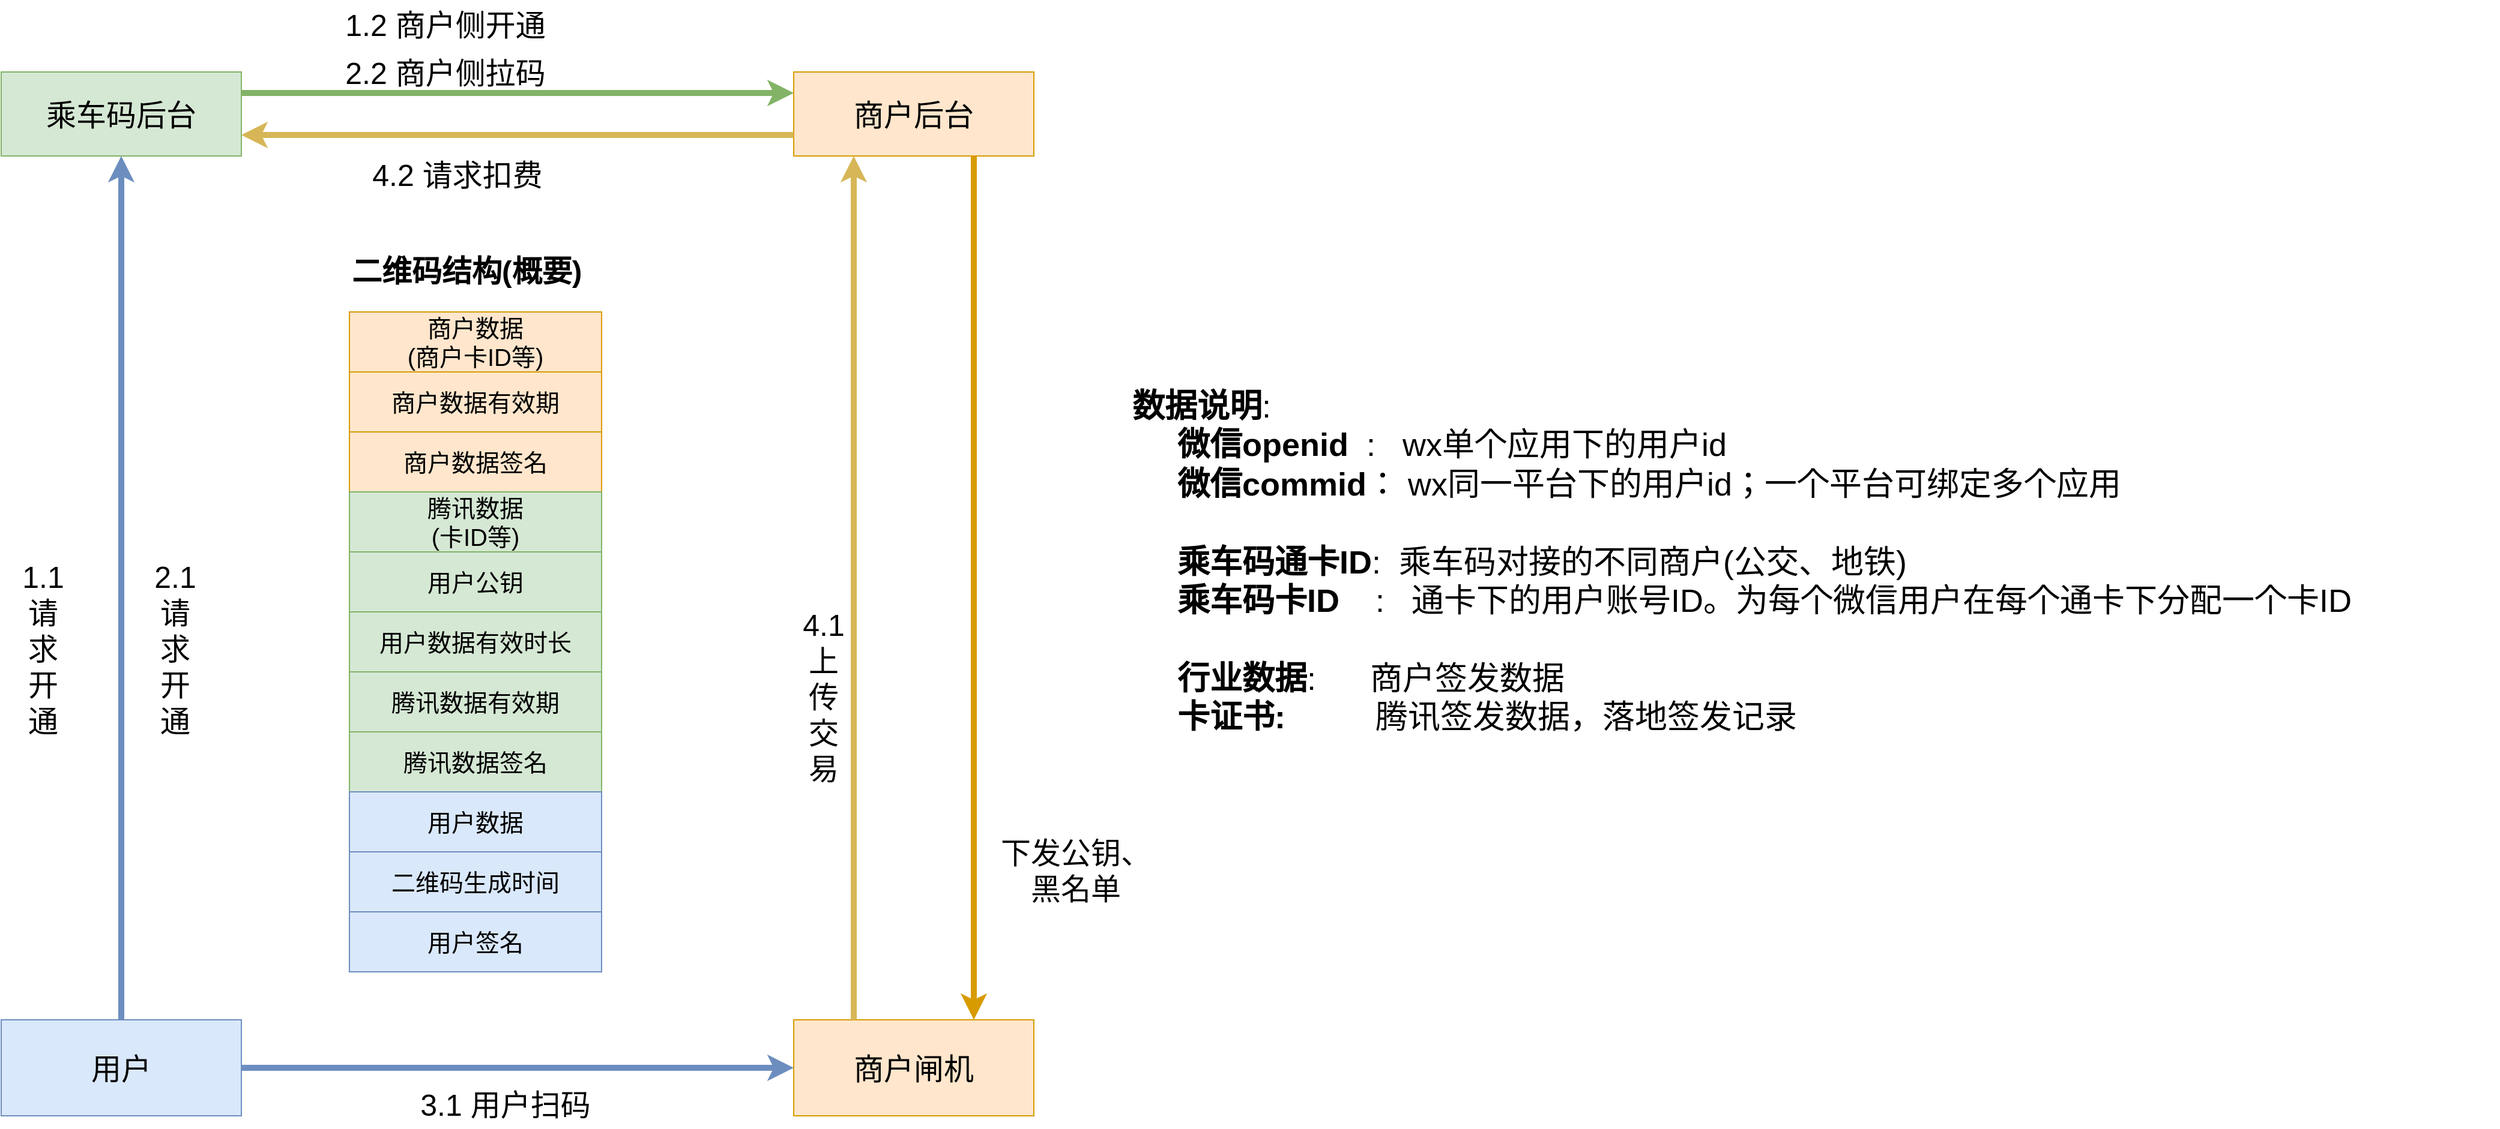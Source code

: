 <mxfile version="20.6.2" type="github" pages="6">
  <diagram id="yu-dqQg2ILVOB0d_rVwu" name="流程说明">
    <mxGraphModel dx="2130" dy="1070" grid="1" gridSize="10" guides="1" tooltips="1" connect="1" arrows="1" fold="1" page="1" pageScale="1" pageWidth="827" pageHeight="1169" math="0" shadow="0">
      <root>
        <mxCell id="0" />
        <mxCell id="1" parent="0" />
        <mxCell id="gupVtkErY-x4jR-GN4kC-15" value="" style="group" parent="1" vertex="1" connectable="0">
          <mxGeometry x="470" y="390" width="210" height="550" as="geometry" />
        </mxCell>
        <mxCell id="gupVtkErY-x4jR-GN4kC-1" value="商户数据&lt;br&gt;(商户卡ID等)" style="rounded=0;whiteSpace=wrap;html=1;fontSize=20;fillColor=#ffe6cc;strokeColor=#d79b00;" parent="gupVtkErY-x4jR-GN4kC-15" vertex="1">
          <mxGeometry width="210" height="50" as="geometry" />
        </mxCell>
        <mxCell id="gupVtkErY-x4jR-GN4kC-2" value="商户数据有效期" style="rounded=0;whiteSpace=wrap;html=1;fontSize=20;fillColor=#ffe6cc;strokeColor=#d79b00;" parent="gupVtkErY-x4jR-GN4kC-15" vertex="1">
          <mxGeometry y="50" width="210" height="50" as="geometry" />
        </mxCell>
        <mxCell id="gupVtkErY-x4jR-GN4kC-3" value="商户数据签名" style="rounded=0;whiteSpace=wrap;html=1;fontSize=20;fillColor=#ffe6cc;strokeColor=#d79b00;" parent="gupVtkErY-x4jR-GN4kC-15" vertex="1">
          <mxGeometry y="100" width="210" height="50" as="geometry" />
        </mxCell>
        <mxCell id="gupVtkErY-x4jR-GN4kC-5" value="腾讯数据&lt;br&gt;(卡ID等)" style="rounded=0;whiteSpace=wrap;html=1;fontSize=20;fillColor=#d5e8d4;strokeColor=#82b366;" parent="gupVtkErY-x4jR-GN4kC-15" vertex="1">
          <mxGeometry y="150" width="210" height="50" as="geometry" />
        </mxCell>
        <mxCell id="gupVtkErY-x4jR-GN4kC-6" value="腾讯数据有效期" style="rounded=0;whiteSpace=wrap;html=1;fontSize=20;fillColor=#d5e8d4;strokeColor=#82b366;" parent="gupVtkErY-x4jR-GN4kC-15" vertex="1">
          <mxGeometry y="300" width="210" height="50" as="geometry" />
        </mxCell>
        <mxCell id="gupVtkErY-x4jR-GN4kC-7" value="腾讯数据签名" style="rounded=0;whiteSpace=wrap;html=1;fontSize=20;fillColor=#d5e8d4;strokeColor=#82b366;" parent="gupVtkErY-x4jR-GN4kC-15" vertex="1">
          <mxGeometry y="350" width="210" height="50" as="geometry" />
        </mxCell>
        <mxCell id="gupVtkErY-x4jR-GN4kC-8" value="用户公钥" style="rounded=0;whiteSpace=wrap;html=1;fontSize=20;fillColor=#d5e8d4;strokeColor=#82b366;" parent="gupVtkErY-x4jR-GN4kC-15" vertex="1">
          <mxGeometry y="200" width="210" height="50" as="geometry" />
        </mxCell>
        <mxCell id="gupVtkErY-x4jR-GN4kC-11" value="用户数据有效时长" style="rounded=0;whiteSpace=wrap;html=1;fontSize=20;fillColor=#d5e8d4;strokeColor=#82b366;" parent="gupVtkErY-x4jR-GN4kC-15" vertex="1">
          <mxGeometry y="250" width="210" height="50" as="geometry" />
        </mxCell>
        <mxCell id="gupVtkErY-x4jR-GN4kC-12" value="用户数据" style="rounded=0;whiteSpace=wrap;html=1;fontSize=20;fillColor=#dae8fc;strokeColor=#6c8ebf;" parent="gupVtkErY-x4jR-GN4kC-15" vertex="1">
          <mxGeometry y="400" width="210" height="50" as="geometry" />
        </mxCell>
        <mxCell id="gupVtkErY-x4jR-GN4kC-13" value="二维码生成时间" style="rounded=0;whiteSpace=wrap;html=1;fontSize=20;fillColor=#dae8fc;strokeColor=#6c8ebf;" parent="gupVtkErY-x4jR-GN4kC-15" vertex="1">
          <mxGeometry y="450" width="210" height="50" as="geometry" />
        </mxCell>
        <mxCell id="gupVtkErY-x4jR-GN4kC-14" value="用户签名" style="rounded=0;whiteSpace=wrap;html=1;fontSize=20;fillColor=#dae8fc;strokeColor=#6c8ebf;" parent="gupVtkErY-x4jR-GN4kC-15" vertex="1">
          <mxGeometry y="500" width="210" height="50" as="geometry" />
        </mxCell>
        <mxCell id="gupVtkErY-x4jR-GN4kC-16" value="二维码结构(概要)" style="text;html=1;strokeColor=none;fillColor=none;align=left;verticalAlign=middle;whiteSpace=wrap;rounded=0;fontSize=25;fontStyle=1" parent="1" vertex="1">
          <mxGeometry x="470" y="340" width="200" height="30" as="geometry" />
        </mxCell>
        <mxCell id="gupVtkErY-x4jR-GN4kC-18" value="乘车码后台" style="rounded=0;whiteSpace=wrap;html=1;fontSize=25;fillColor=#d5e8d4;strokeColor=#82b366;" parent="1" vertex="1">
          <mxGeometry x="180" y="190" width="200" height="70" as="geometry" />
        </mxCell>
        <mxCell id="gupVtkErY-x4jR-GN4kC-19" value="用户" style="rounded=0;whiteSpace=wrap;html=1;fontSize=25;fillColor=#dae8fc;strokeColor=#6c8ebf;" parent="1" vertex="1">
          <mxGeometry x="180" y="980" width="200" height="80" as="geometry" />
        </mxCell>
        <mxCell id="gupVtkErY-x4jR-GN4kC-20" value="商户闸机" style="rounded=0;whiteSpace=wrap;html=1;fontSize=25;fillColor=#ffe6cc;strokeColor=#d79b00;" parent="1" vertex="1">
          <mxGeometry x="840" y="980" width="200" height="80" as="geometry" />
        </mxCell>
        <mxCell id="gupVtkErY-x4jR-GN4kC-21" value="商户后台" style="rounded=0;whiteSpace=wrap;html=1;fontSize=25;fillColor=#ffe6cc;strokeColor=#d79b00;" parent="1" vertex="1">
          <mxGeometry x="840" y="190" width="200" height="70" as="geometry" />
        </mxCell>
        <mxCell id="gupVtkErY-x4jR-GN4kC-22" value="" style="endArrow=classic;html=1;rounded=0;strokeColor=#6c8ebf;strokeWidth=5;fontSize=25;exitX=0.5;exitY=0;exitDx=0;exitDy=0;entryX=0.5;entryY=1;entryDx=0;entryDy=0;fillColor=#dae8fc;" parent="1" source="gupVtkErY-x4jR-GN4kC-19" target="gupVtkErY-x4jR-GN4kC-18" edge="1">
          <mxGeometry width="50" height="50" relative="1" as="geometry">
            <mxPoint x="1140" y="840" as="sourcePoint" />
            <mxPoint x="1190" y="790" as="targetPoint" />
          </mxGeometry>
        </mxCell>
        <mxCell id="gupVtkErY-x4jR-GN4kC-23" value="" style="endArrow=classic;html=1;rounded=0;strokeColor=#6c8ebf;strokeWidth=5;fontSize=25;exitX=1;exitY=0.5;exitDx=0;exitDy=0;entryX=0;entryY=0.5;entryDx=0;entryDy=0;fillColor=#dae8fc;" parent="1" source="gupVtkErY-x4jR-GN4kC-19" target="gupVtkErY-x4jR-GN4kC-20" edge="1">
          <mxGeometry width="50" height="50" relative="1" as="geometry">
            <mxPoint x="590" y="1080" as="sourcePoint" />
            <mxPoint x="640" y="1030" as="targetPoint" />
          </mxGeometry>
        </mxCell>
        <mxCell id="gupVtkErY-x4jR-GN4kC-24" value="" style="endArrow=classic;html=1;rounded=0;strokeColor=#d6b656;strokeWidth=5;fontSize=25;exitX=0.25;exitY=0;exitDx=0;exitDy=0;entryX=0.25;entryY=1;entryDx=0;entryDy=0;fillColor=#fff2cc;" parent="1" source="gupVtkErY-x4jR-GN4kC-20" target="gupVtkErY-x4jR-GN4kC-21" edge="1">
          <mxGeometry width="50" height="50" relative="1" as="geometry">
            <mxPoint x="930" y="920" as="sourcePoint" />
            <mxPoint x="980" y="870" as="targetPoint" />
          </mxGeometry>
        </mxCell>
        <mxCell id="gupVtkErY-x4jR-GN4kC-25" value="" style="endArrow=classic;html=1;rounded=0;strokeColor=#d6b656;strokeWidth=5;fontSize=25;entryX=1;entryY=0.75;entryDx=0;entryDy=0;exitX=0;exitY=0.75;exitDx=0;exitDy=0;fillColor=#fff2cc;" parent="1" source="gupVtkErY-x4jR-GN4kC-21" target="gupVtkErY-x4jR-GN4kC-18" edge="1">
          <mxGeometry width="50" height="50" relative="1" as="geometry">
            <mxPoint x="1100" y="540" as="sourcePoint" />
            <mxPoint x="1150" y="490" as="targetPoint" />
          </mxGeometry>
        </mxCell>
        <mxCell id="gupVtkErY-x4jR-GN4kC-26" value="" style="endArrow=classic;html=1;rounded=0;strokeColor=#82b366;strokeWidth=5;fontSize=25;exitX=1;exitY=0.25;exitDx=0;exitDy=0;entryX=0;entryY=0.25;entryDx=0;entryDy=0;fillColor=#d5e8d4;" parent="1" source="gupVtkErY-x4jR-GN4kC-18" target="gupVtkErY-x4jR-GN4kC-21" edge="1">
          <mxGeometry width="50" height="50" relative="1" as="geometry">
            <mxPoint x="400" y="360" as="sourcePoint" />
            <mxPoint x="450" y="310" as="targetPoint" />
          </mxGeometry>
        </mxCell>
        <mxCell id="gupVtkErY-x4jR-GN4kC-27" value="" style="endArrow=classic;html=1;rounded=0;strokeColor=#d79b00;strokeWidth=5;fontSize=25;exitX=0.75;exitY=1;exitDx=0;exitDy=0;fillColor=#ffe6cc;entryX=0.75;entryY=0;entryDx=0;entryDy=0;" parent="1" source="gupVtkErY-x4jR-GN4kC-21" target="gupVtkErY-x4jR-GN4kC-20" edge="1">
          <mxGeometry width="50" height="50" relative="1" as="geometry">
            <mxPoint x="1010" y="750" as="sourcePoint" />
            <mxPoint x="940" y="980" as="targetPoint" />
          </mxGeometry>
        </mxCell>
        <mxCell id="gupVtkErY-x4jR-GN4kC-28" value="1.1请求开通" style="text;html=1;strokeColor=none;fillColor=none;align=center;verticalAlign=middle;whiteSpace=wrap;rounded=0;fontSize=25;" parent="1" vertex="1">
          <mxGeometry x="190" y="590" width="50" height="160" as="geometry" />
        </mxCell>
        <mxCell id="gupVtkErY-x4jR-GN4kC-29" value="2.1请求开通" style="text;html=1;strokeColor=none;fillColor=none;align=center;verticalAlign=middle;whiteSpace=wrap;rounded=0;fontSize=25;" parent="1" vertex="1">
          <mxGeometry x="300" y="590" width="50" height="160" as="geometry" />
        </mxCell>
        <mxCell id="gupVtkErY-x4jR-GN4kC-30" value="2.2 商户侧拉码" style="text;html=1;strokeColor=none;fillColor=none;align=center;verticalAlign=middle;whiteSpace=wrap;rounded=0;fontSize=25;" parent="1" vertex="1">
          <mxGeometry x="430" y="170" width="240" height="40" as="geometry" />
        </mxCell>
        <mxCell id="gupVtkErY-x4jR-GN4kC-31" value="1.2 商户侧开通" style="text;html=1;strokeColor=none;fillColor=none;align=center;verticalAlign=middle;whiteSpace=wrap;rounded=0;fontSize=25;" parent="1" vertex="1">
          <mxGeometry x="430" y="130" width="240" height="40" as="geometry" />
        </mxCell>
        <mxCell id="s6BjZw7QCWQ93VPxm_vX-1" value="3.1 用户扫码" style="text;html=1;strokeColor=none;fillColor=none;align=center;verticalAlign=middle;whiteSpace=wrap;rounded=0;fontSize=25;" parent="1" vertex="1">
          <mxGeometry x="480" y="1030" width="240" height="40" as="geometry" />
        </mxCell>
        <mxCell id="s6BjZw7QCWQ93VPxm_vX-3" value="4.1 上传交易" style="text;html=1;strokeColor=none;fillColor=none;align=center;verticalAlign=middle;whiteSpace=wrap;rounded=0;fontSize=25;" parent="1" vertex="1">
          <mxGeometry x="840" y="620" width="50" height="180" as="geometry" />
        </mxCell>
        <mxCell id="s6BjZw7QCWQ93VPxm_vX-4" value="4.2 请求扣费" style="text;html=1;strokeColor=none;fillColor=none;align=center;verticalAlign=middle;whiteSpace=wrap;rounded=0;fontSize=25;" parent="1" vertex="1">
          <mxGeometry x="450" y="260" width="220" height="30" as="geometry" />
        </mxCell>
        <mxCell id="s45qqeIWVPY9Aq14K7KO-1" value="&lt;font style=&quot;font-size: 27px;&quot;&gt;&lt;b style=&quot;font-size: 27px;&quot;&gt;&lt;font style=&quot;font-size: 27px;&quot;&gt;数据说明&lt;/font&gt;&lt;/b&gt;&lt;span style=&quot;font-size: 27px;&quot;&gt;:&lt;/span&gt;&lt;br style=&quot;font-size: 27px;&quot;&gt;&lt;span style=&quot;font-size: 27px;&quot;&gt;&amp;nbsp; &amp;nbsp; &lt;b style=&quot;font-size: 27px;&quot;&gt;&amp;nbsp;微信openid&lt;/b&gt;&amp;nbsp; :&amp;nbsp; &amp;nbsp;wx单个应用下的用户id&lt;/span&gt;&lt;br style=&quot;font-size: 27px;&quot;&gt;&lt;span style=&quot;font-size: 27px;&quot;&gt;&amp;nbsp; &amp;nbsp; &amp;nbsp;&lt;b style=&quot;font-size: 27px;&quot;&gt;微信commid&lt;/b&gt;： wx同一平台下的用户id；一个平台可绑定多个应用&lt;br style=&quot;font-size: 27px;&quot;&gt;&amp;nbsp;&lt;br&gt;&amp;nbsp; &amp;nbsp; &amp;nbsp;&lt;b style=&quot;font-size: 27px;&quot;&gt;乘车码通卡ID&lt;/b&gt;:&amp;nbsp; 乘车码对接的不同商户(公交、地铁)&lt;br style=&quot;font-size: 27px;&quot;&gt;&amp;nbsp; &amp;nbsp; &amp;nbsp;&lt;b&gt;乘车码卡ID&amp;nbsp; &amp;nbsp;&amp;nbsp;&lt;/b&gt;:&amp;nbsp; &amp;nbsp;通卡下的用户账号ID。为每个微信用户在每个通卡下分配一个卡ID&lt;br&gt;&lt;/span&gt;&lt;br&gt;&amp;nbsp;&amp;nbsp; &amp;nbsp;&amp;nbsp;&lt;b&gt;行业数据&lt;/b&gt;:&amp;nbsp; &amp;nbsp; &amp;nbsp; 商户签发数据&lt;br&gt;&amp;nbsp; &amp;nbsp; &amp;nbsp;&lt;b&gt;卡证书:&amp;nbsp; &amp;nbsp; &amp;nbsp; &amp;nbsp; &amp;nbsp;&lt;/b&gt; 腾讯签发数据，落地签发记录&lt;br style=&quot;font-size: 27px;&quot;&gt;&lt;/font&gt;" style="text;html=1;strokeColor=none;fillColor=none;align=left;verticalAlign=top;whiteSpace=wrap;rounded=0;fontSize=27;spacingTop=0;spacing=2;spacingBottom=10;" parent="1" vertex="1">
          <mxGeometry x="1120" y="446" width="1140" height="324" as="geometry" />
        </mxCell>
        <mxCell id="8Q52d4ZnQLhqDu5AFjB3-1" value="下发公钥、黑名单" style="text;html=1;strokeColor=none;fillColor=none;align=center;verticalAlign=middle;whiteSpace=wrap;rounded=0;fontSize=25;" vertex="1" parent="1">
          <mxGeometry x="1010" y="810" width="130" height="90" as="geometry" />
        </mxCell>
      </root>
    </mxGraphModel>
  </diagram>
  <diagram id="rj8E7zyWwBPRxDKfF8fd" name="核心模块图">
    <mxGraphModel dx="2556" dy="1284" grid="1" gridSize="10" guides="1" tooltips="1" connect="1" arrows="1" fold="1" page="1" pageScale="1" pageWidth="827" pageHeight="1169" math="0" shadow="0">
      <root>
        <mxCell id="0" />
        <mxCell id="1" parent="0" />
        <mxCell id="oKRAkwl6fG-iSfvQjHdi-14" value="" style="rounded=1;whiteSpace=wrap;html=1;fontSize=20;" parent="1" vertex="1">
          <mxGeometry x="14" y="510" width="1210" height="180" as="geometry" />
        </mxCell>
        <mxCell id="oKRAkwl6fG-iSfvQjHdi-13" value="" style="rounded=1;whiteSpace=wrap;html=1;fontSize=20;" parent="1" vertex="1">
          <mxGeometry x="14" y="350" width="1210" height="130" as="geometry" />
        </mxCell>
        <mxCell id="oKRAkwl6fG-iSfvQjHdi-2" value="开卡集成服务" style="rounded=0;whiteSpace=wrap;html=1;fontSize=20;fillColor=#dae8fc;strokeColor=#6c8ebf;" parent="1" vertex="1">
          <mxGeometry x="86.5" y="380" width="170" height="60" as="geometry" />
        </mxCell>
        <mxCell id="oKRAkwl6fG-iSfvQjHdi-3" value="商户开卡服务" style="rounded=0;whiteSpace=wrap;html=1;fontSize=20;fillColor=#dae8fc;strokeColor=#6c8ebf;" parent="1" vertex="1">
          <mxGeometry x="76.5" y="570" width="170" height="60" as="geometry" />
        </mxCell>
        <mxCell id="oKRAkwl6fG-iSfvQjHdi-4" value="拉码集成服务" style="rounded=0;whiteSpace=wrap;html=1;fontSize=20;fillColor=#d5e8d4;strokeColor=#82b366;" parent="1" vertex="1">
          <mxGeometry x="514" y="380" width="170" height="60" as="geometry" />
        </mxCell>
        <mxCell id="oKRAkwl6fG-iSfvQjHdi-5" value="商户拉码服务" style="rounded=0;whiteSpace=wrap;html=1;fontSize=20;fillColor=#d5e8d4;strokeColor=#82b366;" parent="1" vertex="1">
          <mxGeometry x="394" y="565" width="170" height="65" as="geometry" />
        </mxCell>
        <mxCell id="oKRAkwl6fG-iSfvQjHdi-6" value="用户集成服务" style="rounded=0;whiteSpace=wrap;html=1;fontSize=20;" parent="1" vertex="1">
          <mxGeometry x="984" y="380" width="170" height="60" as="geometry" />
        </mxCell>
        <mxCell id="oKRAkwl6fG-iSfvQjHdi-7" value="行业数据拉取服务" style="rounded=0;whiteSpace=wrap;html=1;fontSize=20;fillColor=#d5e8d4;strokeColor=#82b366;" parent="1" vertex="1">
          <mxGeometry x="699" y="607.5" width="170" height="60" as="geometry" />
        </mxCell>
        <mxCell id="oKRAkwl6fG-iSfvQjHdi-8" value="行业数据接收服务" style="rounded=0;whiteSpace=wrap;html=1;fontSize=20;fillColor=#d5e8d4;strokeColor=#82b366;" parent="1" vertex="1">
          <mxGeometry x="699" y="540" width="170" height="60" as="geometry" />
        </mxCell>
        <mxCell id="oKRAkwl6fG-iSfvQjHdi-26" value="设备证书服务" style="rounded=0;whiteSpace=wrap;html=1;fontSize=20;" parent="1" vertex="1">
          <mxGeometry x="994" y="530" width="170" height="60" as="geometry" />
        </mxCell>
        <mxCell id="oKRAkwl6fG-iSfvQjHdi-34" value="风控服务" style="rounded=0;whiteSpace=wrap;html=1;fontSize=20;" parent="1" vertex="1">
          <mxGeometry x="994" y="610" width="170" height="60" as="geometry" />
        </mxCell>
        <mxCell id="oKRAkwl6fG-iSfvQjHdi-46" value="" style="group" parent="1" vertex="1" connectable="0">
          <mxGeometry x="24" y="730" width="280" height="180" as="geometry" />
        </mxCell>
        <mxCell id="oKRAkwl6fG-iSfvQjHdi-21" value="" style="rounded=1;whiteSpace=wrap;html=1;fontSize=20;" parent="oKRAkwl6fG-iSfvQjHdi-46" vertex="1">
          <mxGeometry width="280" height="180" as="geometry" />
        </mxCell>
        <mxCell id="oKRAkwl6fG-iSfvQjHdi-18" value="WX开平代理服务" style="rounded=0;whiteSpace=wrap;html=1;fontSize=20;" parent="oKRAkwl6fG-iSfvQjHdi-46" vertex="1">
          <mxGeometry x="40" y="30" width="210" height="60" as="geometry" />
        </mxCell>
        <mxCell id="oKRAkwl6fG-iSfvQjHdi-19" value="WX支付代理服务" style="rounded=0;whiteSpace=wrap;html=1;fontSize=20;" parent="oKRAkwl6fG-iSfvQjHdi-46" vertex="1">
          <mxGeometry x="40" y="105" width="210" height="60" as="geometry" />
        </mxCell>
        <mxCell id="oKRAkwl6fG-iSfvQjHdi-52" value="" style="group" parent="1" vertex="1" connectable="0">
          <mxGeometry x="334" y="730" width="280" height="180" as="geometry" />
        </mxCell>
        <mxCell id="oKRAkwl6fG-iSfvQjHdi-53" value="" style="rounded=1;whiteSpace=wrap;html=1;fontSize=20;" parent="oKRAkwl6fG-iSfvQjHdi-52" vertex="1">
          <mxGeometry width="280" height="180" as="geometry" />
        </mxCell>
        <mxCell id="oKRAkwl6fG-iSfvQjHdi-56" value="商户1代理服务" style="rounded=0;whiteSpace=wrap;html=1;fontSize=20;fillColor=#fff2cc;strokeColor=#d6b656;" parent="oKRAkwl6fG-iSfvQjHdi-52" vertex="1">
          <mxGeometry x="35" y="20" width="210" height="60" as="geometry" />
        </mxCell>
        <mxCell id="oKRAkwl6fG-iSfvQjHdi-57" value="商户N代理服务" style="rounded=0;whiteSpace=wrap;html=1;fontSize=20;fillColor=#fff2cc;strokeColor=#d6b656;" parent="oKRAkwl6fG-iSfvQjHdi-52" vertex="1">
          <mxGeometry x="35" y="100" width="210" height="60" as="geometry" />
        </mxCell>
        <mxCell id="DJV9ubdM0daEIcoCpAaV-1" value="" style="group" parent="oKRAkwl6fG-iSfvQjHdi-52" vertex="1" connectable="0">
          <mxGeometry width="280" height="180" as="geometry" />
        </mxCell>
        <mxCell id="DJV9ubdM0daEIcoCpAaV-2" value="" style="rounded=1;whiteSpace=wrap;html=1;fontSize=20;" parent="DJV9ubdM0daEIcoCpAaV-1" vertex="1">
          <mxGeometry width="280" height="180" as="geometry" />
        </mxCell>
        <mxCell id="DJV9ubdM0daEIcoCpAaV-3" value="商户1代理服务" style="rounded=0;whiteSpace=wrap;html=1;fontSize=20;fillColor=#ffe6cc;strokeColor=#d79b00;" parent="DJV9ubdM0daEIcoCpAaV-1" vertex="1">
          <mxGeometry x="35" y="20" width="210" height="60" as="geometry" />
        </mxCell>
        <mxCell id="DJV9ubdM0daEIcoCpAaV-4" value="商户N代理服务" style="rounded=0;whiteSpace=wrap;html=1;fontSize=20;fillColor=#ffe6cc;strokeColor=#d79b00;" parent="DJV9ubdM0daEIcoCpAaV-1" vertex="1">
          <mxGeometry x="35" y="100" width="210" height="60" as="geometry" />
        </mxCell>
        <mxCell id="oKRAkwl6fG-iSfvQjHdi-58" value="" style="group" parent="1" vertex="1" connectable="0">
          <mxGeometry x="954" y="735" width="270" height="170" as="geometry" />
        </mxCell>
        <mxCell id="oKRAkwl6fG-iSfvQjHdi-23" value="" style="rounded=1;whiteSpace=wrap;html=1;fontSize=20;" parent="oKRAkwl6fG-iSfvQjHdi-58" vertex="1">
          <mxGeometry width="270" height="170" as="geometry" />
        </mxCell>
        <mxCell id="oKRAkwl6fG-iSfvQjHdi-16" value="用户DB写服务" style="rounded=0;whiteSpace=wrap;html=1;fontSize=20;" parent="oKRAkwl6fG-iSfvQjHdi-58" vertex="1">
          <mxGeometry x="30" y="20" width="210" height="60" as="geometry" />
        </mxCell>
        <mxCell id="oKRAkwl6fG-iSfvQjHdi-17" value="用户DB读服务" style="rounded=0;whiteSpace=wrap;html=1;fontSize=20;" parent="oKRAkwl6fG-iSfvQjHdi-58" vertex="1">
          <mxGeometry x="30" y="100" width="210" height="60" as="geometry" />
        </mxCell>
        <mxCell id="oKRAkwl6fG-iSfvQjHdi-59" value="" style="group" parent="1" vertex="1" connectable="0">
          <mxGeometry x="644" y="730" width="280" height="180" as="geometry" />
        </mxCell>
        <mxCell id="oKRAkwl6fG-iSfvQjHdi-22" value="" style="rounded=1;whiteSpace=wrap;html=1;fontSize=20;" parent="oKRAkwl6fG-iSfvQjHdi-59" vertex="1">
          <mxGeometry width="280" height="180" as="geometry" />
        </mxCell>
        <mxCell id="oKRAkwl6fG-iSfvQjHdi-10" value="卡DB写服务" style="rounded=0;whiteSpace=wrap;html=1;fontSize=20;" parent="oKRAkwl6fG-iSfvQjHdi-59" vertex="1">
          <mxGeometry x="35" y="25" width="210" height="60" as="geometry" />
        </mxCell>
        <mxCell id="oKRAkwl6fG-iSfvQjHdi-11" value="卡DB读服务" style="rounded=0;whiteSpace=wrap;html=1;fontSize=20;" parent="oKRAkwl6fG-iSfvQjHdi-59" vertex="1">
          <mxGeometry x="35" y="105" width="210" height="60" as="geometry" />
        </mxCell>
        <mxCell id="oKRAkwl6fG-iSfvQjHdi-60" value="" style="rounded=1;whiteSpace=wrap;html=1;fontSize=20;" parent="1" vertex="1">
          <mxGeometry x="1264" y="230" width="390" height="460" as="geometry" />
        </mxCell>
        <mxCell id="oKRAkwl6fG-iSfvQjHdi-61" value="商户open网关" style="rounded=0;whiteSpace=wrap;html=1;fontSize=20;" parent="1" vertex="1">
          <mxGeometry x="1280" y="250" width="170" height="60" as="geometry" />
        </mxCell>
        <mxCell id="oKRAkwl6fG-iSfvQjHdi-63" value="内部系统对接服务" style="rounded=0;whiteSpace=wrap;html=1;fontSize=20;" parent="1" vertex="1">
          <mxGeometry x="1474" y="510" width="170" height="60" as="geometry" />
        </mxCell>
        <mxCell id="sq-03W_H7Q4zgwiixtx5-4" value="内部API网关" style="rounded=0;whiteSpace=wrap;html=1;fontSize=20;" parent="1" vertex="1">
          <mxGeometry x="1474" y="250" width="170" height="60" as="geometry" />
        </mxCell>
        <mxCell id="sq-03W_H7Q4zgwiixtx5-5" value="商户鉴权服务" style="rounded=0;whiteSpace=wrap;html=1;fontSize=20;" parent="1" vertex="1">
          <mxGeometry x="1280" y="510" width="170" height="60" as="geometry" />
        </mxCell>
        <mxCell id="bMLnTwv8uMobW49FXvrP-1" value="乘车码用户网关" style="rounded=0;whiteSpace=wrap;html=1;fontSize=20;" parent="1" vertex="1">
          <mxGeometry x="14" y="240" width="1190" height="60" as="geometry" />
        </mxCell>
        <mxCell id="bMLnTwv8uMobW49FXvrP-2" value="乘车码小程序" style="rounded=1;whiteSpace=wrap;html=1;fontSize=18;" parent="1" vertex="1">
          <mxGeometry x="514" y="70" width="191" height="60" as="geometry" />
        </mxCell>
        <mxCell id="bMLnTwv8uMobW49FXvrP-3" value="" style="endArrow=classic;html=1;rounded=0;fontSize=18;exitX=0.5;exitY=1;exitDx=0;exitDy=0;entryX=0.5;entryY=0;entryDx=0;entryDy=0;" parent="1" source="bMLnTwv8uMobW49FXvrP-2" target="bMLnTwv8uMobW49FXvrP-1" edge="1">
          <mxGeometry width="50" height="50" relative="1" as="geometry">
            <mxPoint x="750" y="210" as="sourcePoint" />
            <mxPoint x="800" y="160" as="targetPoint" />
          </mxGeometry>
        </mxCell>
        <mxCell id="RiULAcxiIcFXhLS-LT7h-1" value="" style="group" parent="1" vertex="1" connectable="0">
          <mxGeometry x="1680" y="267.5" width="290" height="400" as="geometry" />
        </mxCell>
        <mxCell id="RiULAcxiIcFXhLS-LT7h-2" value="" style="rounded=1;whiteSpace=wrap;html=1;fontSize=20;" parent="RiULAcxiIcFXhLS-LT7h-1" vertex="1">
          <mxGeometry width="290" height="400" as="geometry" />
        </mxCell>
        <mxCell id="RiULAcxiIcFXhLS-LT7h-3" value="乘车码账务系统" style="rounded=1;whiteSpace=wrap;html=1;fontSize=20;" parent="RiULAcxiIcFXhLS-LT7h-1" vertex="1">
          <mxGeometry x="40" y="40.002" width="200" height="76.154" as="geometry" />
        </mxCell>
        <mxCell id="RiULAcxiIcFXhLS-LT7h-4" value="乘车码运营系统" style="rounded=1;whiteSpace=wrap;html=1;fontSize=20;" parent="RiULAcxiIcFXhLS-LT7h-1" vertex="1">
          <mxGeometry x="40" y="151.922" width="200" height="76.154" as="geometry" />
        </mxCell>
        <mxCell id="RiULAcxiIcFXhLS-LT7h-5" value="乘车码出行系统" style="rounded=1;whiteSpace=wrap;html=1;fontSize=20;" parent="RiULAcxiIcFXhLS-LT7h-1" vertex="1">
          <mxGeometry x="40" y="280.002" width="200" height="76.154" as="geometry" />
        </mxCell>
      </root>
    </mxGraphModel>
  </diagram>
  <diagram id="G4YbkNKK7T9ojeRpeivn" name="逻辑架构图(概要)">
    <mxGraphModel dx="1278" dy="642" grid="1" gridSize="10" guides="1" tooltips="1" connect="1" arrows="1" fold="1" page="1" pageScale="1" pageWidth="827" pageHeight="1169" math="0" shadow="0">
      <root>
        <mxCell id="0" />
        <mxCell id="1" parent="0" />
        <mxCell id="M0PuQdPBtQ2sDzGUFWcR-45" value="" style="group" parent="1" vertex="1" connectable="0">
          <mxGeometry x="44" y="180" width="340" height="450" as="geometry" />
        </mxCell>
        <mxCell id="M0PuQdPBtQ2sDzGUFWcR-25" value="" style="rounded=1;whiteSpace=wrap;html=1;" parent="M0PuQdPBtQ2sDzGUFWcR-45" vertex="1">
          <mxGeometry y="190" width="340" height="100" as="geometry" />
        </mxCell>
        <mxCell id="M0PuQdPBtQ2sDzGUFWcR-2" value="业务逻辑层&lt;br&gt;trpc-cpp&lt;br&gt;&lt;br&gt;" style="rounded=0;whiteSpace=wrap;html=1;" parent="M0PuQdPBtQ2sDzGUFWcR-45" vertex="1">
          <mxGeometry x="20" y="210" width="120" height="60" as="geometry" />
        </mxCell>
        <mxCell id="M0PuQdPBtQ2sDzGUFWcR-3" value="公司统一网关&lt;br&gt;STGW" style="rounded=0;whiteSpace=wrap;html=1;" parent="M0PuQdPBtQ2sDzGUFWcR-45" vertex="1">
          <mxGeometry x="120" width="120" height="40" as="geometry" />
        </mxCell>
        <mxCell id="M0PuQdPBtQ2sDzGUFWcR-5" value="路由服务SDK" style="rounded=0;whiteSpace=wrap;html=1;" parent="M0PuQdPBtQ2sDzGUFWcR-45" vertex="1">
          <mxGeometry x="20" y="250" width="120" height="20" as="geometry" />
        </mxCell>
        <mxCell id="M0PuQdPBtQ2sDzGUFWcR-6" value="业务逻辑层&lt;br&gt;trpc-cpp&lt;br&gt;&lt;br&gt;" style="rounded=0;whiteSpace=wrap;html=1;" parent="M0PuQdPBtQ2sDzGUFWcR-45" vertex="1">
          <mxGeometry x="188" y="210" width="120" height="60" as="geometry" />
        </mxCell>
        <mxCell id="M0PuQdPBtQ2sDzGUFWcR-7" value="服务治理SDK" style="rounded=0;whiteSpace=wrap;html=1;fillColor=#dae8fc;strokeColor=#6c8ebf;" parent="M0PuQdPBtQ2sDzGUFWcR-45" vertex="1">
          <mxGeometry x="188" y="250" width="120" height="20" as="geometry" />
        </mxCell>
        <mxCell id="M0PuQdPBtQ2sDzGUFWcR-8" value="服务治理SDK" style="rounded=0;whiteSpace=wrap;html=1;fillColor=#dae8fc;strokeColor=#6c8ebf;" parent="M0PuQdPBtQ2sDzGUFWcR-45" vertex="1">
          <mxGeometry x="20" y="250" width="120" height="20" as="geometry" />
        </mxCell>
        <mxCell id="M0PuQdPBtQ2sDzGUFWcR-9" value="商户代理层" style="rounded=0;whiteSpace=wrap;html=1;" parent="M0PuQdPBtQ2sDzGUFWcR-45" vertex="1">
          <mxGeometry x="110" y="330" width="120" height="40" as="geometry" />
        </mxCell>
        <mxCell id="M0PuQdPBtQ2sDzGUFWcR-11" value="外部商户1...N" style="rounded=0;whiteSpace=wrap;html=1;" parent="M0PuQdPBtQ2sDzGUFWcR-45" vertex="1">
          <mxGeometry x="110" y="410" width="120" height="40" as="geometry" />
        </mxCell>
        <mxCell id="M0PuQdPBtQ2sDzGUFWcR-16" value="" style="endArrow=classic;html=1;rounded=0;exitX=0.5;exitY=1;exitDx=0;exitDy=0;entryX=0.5;entryY=0;entryDx=0;entryDy=0;" parent="M0PuQdPBtQ2sDzGUFWcR-45" source="M0PuQdPBtQ2sDzGUFWcR-9" target="M0PuQdPBtQ2sDzGUFWcR-11" edge="1">
          <mxGeometry width="50" height="50" relative="1" as="geometry">
            <mxPoint x="240" y="590" as="sourcePoint" />
            <mxPoint x="290" y="540" as="targetPoint" />
          </mxGeometry>
        </mxCell>
        <mxCell id="M0PuQdPBtQ2sDzGUFWcR-18" value="Web接入层&lt;br&gt;trpc-cpp&lt;br&gt;&lt;br&gt;" style="rounded=0;whiteSpace=wrap;html=1;" parent="M0PuQdPBtQ2sDzGUFWcR-45" vertex="1">
          <mxGeometry x="120" y="80" width="120" height="60" as="geometry" />
        </mxCell>
        <mxCell id="M0PuQdPBtQ2sDzGUFWcR-19" value="服务治理SDK" style="rounded=0;whiteSpace=wrap;html=1;fillColor=#dae8fc;strokeColor=#6c8ebf;" parent="M0PuQdPBtQ2sDzGUFWcR-45" vertex="1">
          <mxGeometry x="120" y="120" width="120" height="20" as="geometry" />
        </mxCell>
        <mxCell id="M0PuQdPBtQ2sDzGUFWcR-20" value="" style="endArrow=classic;html=1;rounded=0;exitX=0.5;exitY=1;exitDx=0;exitDy=0;" parent="M0PuQdPBtQ2sDzGUFWcR-45" source="M0PuQdPBtQ2sDzGUFWcR-19" target="M0PuQdPBtQ2sDzGUFWcR-2" edge="1">
          <mxGeometry width="50" height="50" relative="1" as="geometry">
            <mxPoint x="75.38" y="130" as="sourcePoint" />
            <mxPoint x="75.38" y="190" as="targetPoint" />
          </mxGeometry>
        </mxCell>
        <mxCell id="M0PuQdPBtQ2sDzGUFWcR-21" value="" style="endArrow=classic;html=1;rounded=0;entryX=0.5;entryY=0;entryDx=0;entryDy=0;exitX=0.5;exitY=1;exitDx=0;exitDy=0;" parent="M0PuQdPBtQ2sDzGUFWcR-45" source="M0PuQdPBtQ2sDzGUFWcR-19" target="M0PuQdPBtQ2sDzGUFWcR-6" edge="1">
          <mxGeometry width="50" height="50" relative="1" as="geometry">
            <mxPoint x="248" y="130" as="sourcePoint" />
            <mxPoint x="243.38" y="190" as="targetPoint" />
          </mxGeometry>
        </mxCell>
        <mxCell id="M0PuQdPBtQ2sDzGUFWcR-23" value="" style="endArrow=classic;html=1;rounded=0;exitX=0.5;exitY=1;exitDx=0;exitDy=0;entryX=0.5;entryY=0;entryDx=0;entryDy=0;" parent="M0PuQdPBtQ2sDzGUFWcR-45" source="M0PuQdPBtQ2sDzGUFWcR-3" target="M0PuQdPBtQ2sDzGUFWcR-18" edge="1">
          <mxGeometry width="50" height="50" relative="1" as="geometry">
            <mxPoint x="20" y="90" as="sourcePoint" />
            <mxPoint x="70" y="40" as="targetPoint" />
          </mxGeometry>
        </mxCell>
        <mxCell id="M0PuQdPBtQ2sDzGUFWcR-26" value="" style="endArrow=classic;html=1;rounded=0;exitX=0.5;exitY=1;exitDx=0;exitDy=0;entryX=0.5;entryY=0;entryDx=0;entryDy=0;" parent="M0PuQdPBtQ2sDzGUFWcR-45" source="M0PuQdPBtQ2sDzGUFWcR-25" target="M0PuQdPBtQ2sDzGUFWcR-9" edge="1">
          <mxGeometry width="50" height="50" relative="1" as="geometry">
            <mxPoint x="310" y="410" as="sourcePoint" />
            <mxPoint x="360" y="360" as="targetPoint" />
          </mxGeometry>
        </mxCell>
        <mxCell id="M0PuQdPBtQ2sDzGUFWcR-43" value="SET01" style="text;html=1;strokeColor=none;fillColor=none;align=center;verticalAlign=middle;whiteSpace=wrap;rounded=0;" parent="M0PuQdPBtQ2sDzGUFWcR-45" vertex="1">
          <mxGeometry x="20" y="190" width="60" height="20" as="geometry" />
        </mxCell>
        <mxCell id="M0PuQdPBtQ2sDzGUFWcR-44" value="SET02" style="text;html=1;strokeColor=none;fillColor=none;align=center;verticalAlign=middle;whiteSpace=wrap;rounded=0;" parent="M0PuQdPBtQ2sDzGUFWcR-45" vertex="1">
          <mxGeometry x="248" y="190" width="60" height="20" as="geometry" />
        </mxCell>
        <mxCell id="M0PuQdPBtQ2sDzGUFWcR-46" value="" style="group" parent="1" vertex="1" connectable="0">
          <mxGeometry x="444" y="180" width="340" height="450" as="geometry" />
        </mxCell>
        <mxCell id="M0PuQdPBtQ2sDzGUFWcR-47" value="" style="rounded=1;whiteSpace=wrap;html=1;" parent="M0PuQdPBtQ2sDzGUFWcR-46" vertex="1">
          <mxGeometry y="190" width="340" height="100" as="geometry" />
        </mxCell>
        <mxCell id="M0PuQdPBtQ2sDzGUFWcR-48" value="业务逻辑层&lt;br&gt;trpc-cpp&lt;br&gt;&lt;br&gt;" style="rounded=0;whiteSpace=wrap;html=1;" parent="M0PuQdPBtQ2sDzGUFWcR-46" vertex="1">
          <mxGeometry x="20" y="210" width="120" height="60" as="geometry" />
        </mxCell>
        <mxCell id="M0PuQdPBtQ2sDzGUFWcR-49" value="公司统一网关&lt;br&gt;STGW" style="rounded=0;whiteSpace=wrap;html=1;" parent="M0PuQdPBtQ2sDzGUFWcR-46" vertex="1">
          <mxGeometry x="120" width="120" height="40" as="geometry" />
        </mxCell>
        <mxCell id="M0PuQdPBtQ2sDzGUFWcR-50" value="路由服务SDK" style="rounded=0;whiteSpace=wrap;html=1;" parent="M0PuQdPBtQ2sDzGUFWcR-46" vertex="1">
          <mxGeometry x="20" y="250" width="120" height="20" as="geometry" />
        </mxCell>
        <mxCell id="M0PuQdPBtQ2sDzGUFWcR-51" value="业务逻辑层&lt;br&gt;trpc-cpp&lt;br&gt;&lt;br&gt;" style="rounded=0;whiteSpace=wrap;html=1;" parent="M0PuQdPBtQ2sDzGUFWcR-46" vertex="1">
          <mxGeometry x="188" y="210" width="120" height="60" as="geometry" />
        </mxCell>
        <mxCell id="M0PuQdPBtQ2sDzGUFWcR-52" value="服务治理SDK" style="rounded=0;whiteSpace=wrap;html=1;fillColor=#dae8fc;strokeColor=#6c8ebf;" parent="M0PuQdPBtQ2sDzGUFWcR-46" vertex="1">
          <mxGeometry x="188" y="250" width="120" height="20" as="geometry" />
        </mxCell>
        <mxCell id="M0PuQdPBtQ2sDzGUFWcR-53" value="服务治理SDK" style="rounded=0;whiteSpace=wrap;html=1;fillColor=#dae8fc;strokeColor=#6c8ebf;" parent="M0PuQdPBtQ2sDzGUFWcR-46" vertex="1">
          <mxGeometry x="20" y="250" width="120" height="20" as="geometry" />
        </mxCell>
        <mxCell id="M0PuQdPBtQ2sDzGUFWcR-54" value="商户代理层" style="rounded=0;whiteSpace=wrap;html=1;" parent="M0PuQdPBtQ2sDzGUFWcR-46" vertex="1">
          <mxGeometry x="110" y="330" width="120" height="40" as="geometry" />
        </mxCell>
        <mxCell id="M0PuQdPBtQ2sDzGUFWcR-55" value="外部商户1...N" style="rounded=0;whiteSpace=wrap;html=1;" parent="M0PuQdPBtQ2sDzGUFWcR-46" vertex="1">
          <mxGeometry x="110" y="410" width="120" height="40" as="geometry" />
        </mxCell>
        <mxCell id="M0PuQdPBtQ2sDzGUFWcR-56" value="" style="endArrow=classic;html=1;rounded=0;exitX=0.5;exitY=1;exitDx=0;exitDy=0;entryX=0.5;entryY=0;entryDx=0;entryDy=0;" parent="M0PuQdPBtQ2sDzGUFWcR-46" source="M0PuQdPBtQ2sDzGUFWcR-54" target="M0PuQdPBtQ2sDzGUFWcR-55" edge="1">
          <mxGeometry width="50" height="50" relative="1" as="geometry">
            <mxPoint x="240" y="590" as="sourcePoint" />
            <mxPoint x="290" y="540" as="targetPoint" />
          </mxGeometry>
        </mxCell>
        <mxCell id="M0PuQdPBtQ2sDzGUFWcR-57" value="Web接入层&lt;br&gt;trpc-cpp&lt;br&gt;&lt;br&gt;" style="rounded=0;whiteSpace=wrap;html=1;" parent="M0PuQdPBtQ2sDzGUFWcR-46" vertex="1">
          <mxGeometry x="120" y="80" width="120" height="60" as="geometry" />
        </mxCell>
        <mxCell id="M0PuQdPBtQ2sDzGUFWcR-58" value="服务治理SDK" style="rounded=0;whiteSpace=wrap;html=1;fillColor=#dae8fc;strokeColor=#6c8ebf;" parent="M0PuQdPBtQ2sDzGUFWcR-46" vertex="1">
          <mxGeometry x="120" y="120" width="120" height="20" as="geometry" />
        </mxCell>
        <mxCell id="M0PuQdPBtQ2sDzGUFWcR-59" value="" style="endArrow=classic;html=1;rounded=0;exitX=0.5;exitY=1;exitDx=0;exitDy=0;" parent="M0PuQdPBtQ2sDzGUFWcR-46" source="M0PuQdPBtQ2sDzGUFWcR-58" target="M0PuQdPBtQ2sDzGUFWcR-48" edge="1">
          <mxGeometry width="50" height="50" relative="1" as="geometry">
            <mxPoint x="75.38" y="130" as="sourcePoint" />
            <mxPoint x="75.38" y="190" as="targetPoint" />
          </mxGeometry>
        </mxCell>
        <mxCell id="M0PuQdPBtQ2sDzGUFWcR-60" value="" style="endArrow=classic;html=1;rounded=0;entryX=0.5;entryY=0;entryDx=0;entryDy=0;exitX=0.5;exitY=1;exitDx=0;exitDy=0;" parent="M0PuQdPBtQ2sDzGUFWcR-46" source="M0PuQdPBtQ2sDzGUFWcR-58" target="M0PuQdPBtQ2sDzGUFWcR-51" edge="1">
          <mxGeometry width="50" height="50" relative="1" as="geometry">
            <mxPoint x="248" y="130" as="sourcePoint" />
            <mxPoint x="243.38" y="190" as="targetPoint" />
          </mxGeometry>
        </mxCell>
        <mxCell id="M0PuQdPBtQ2sDzGUFWcR-61" value="" style="endArrow=classic;html=1;rounded=0;exitX=0.5;exitY=1;exitDx=0;exitDy=0;entryX=0.5;entryY=0;entryDx=0;entryDy=0;" parent="M0PuQdPBtQ2sDzGUFWcR-46" source="M0PuQdPBtQ2sDzGUFWcR-49" target="M0PuQdPBtQ2sDzGUFWcR-57" edge="1">
          <mxGeometry width="50" height="50" relative="1" as="geometry">
            <mxPoint x="20" y="90" as="sourcePoint" />
            <mxPoint x="70" y="40" as="targetPoint" />
          </mxGeometry>
        </mxCell>
        <mxCell id="M0PuQdPBtQ2sDzGUFWcR-62" value="" style="endArrow=classic;html=1;rounded=0;exitX=0.5;exitY=1;exitDx=0;exitDy=0;entryX=0.5;entryY=0;entryDx=0;entryDy=0;" parent="M0PuQdPBtQ2sDzGUFWcR-46" source="M0PuQdPBtQ2sDzGUFWcR-47" target="M0PuQdPBtQ2sDzGUFWcR-54" edge="1">
          <mxGeometry width="50" height="50" relative="1" as="geometry">
            <mxPoint x="310" y="410" as="sourcePoint" />
            <mxPoint x="360" y="360" as="targetPoint" />
          </mxGeometry>
        </mxCell>
        <mxCell id="M0PuQdPBtQ2sDzGUFWcR-63" value="SET51" style="text;html=1;strokeColor=none;fillColor=none;align=center;verticalAlign=middle;whiteSpace=wrap;rounded=0;" parent="M0PuQdPBtQ2sDzGUFWcR-46" vertex="1">
          <mxGeometry x="20" y="190" width="60" height="20" as="geometry" />
        </mxCell>
        <mxCell id="M0PuQdPBtQ2sDzGUFWcR-64" value="SET52" style="text;html=1;strokeColor=none;fillColor=none;align=center;verticalAlign=middle;whiteSpace=wrap;rounded=0;" parent="M0PuQdPBtQ2sDzGUFWcR-46" vertex="1">
          <mxGeometry x="248" y="190" width="60" height="20" as="geometry" />
        </mxCell>
        <mxCell id="M0PuQdPBtQ2sDzGUFWcR-67" value="" style="endArrow=classic;html=1;rounded=0;exitX=0.5;exitY=1;exitDx=0;exitDy=0;" parent="M0PuQdPBtQ2sDzGUFWcR-46" source="M0PuQdPBtQ2sDzGUFWcR-65" edge="1">
          <mxGeometry width="50" height="50" relative="1" as="geometry">
            <mxPoint x="-4" y="90" as="sourcePoint" />
            <mxPoint x="186" as="targetPoint" />
          </mxGeometry>
        </mxCell>
        <mxCell id="M0PuQdPBtQ2sDzGUFWcR-65" value="小程序" style="rounded=0;whiteSpace=wrap;html=1;" parent="1" vertex="1">
          <mxGeometry x="370" y="70" width="120" height="40" as="geometry" />
        </mxCell>
        <mxCell id="M0PuQdPBtQ2sDzGUFWcR-66" value="" style="endArrow=classic;html=1;rounded=0;entryX=0.5;entryY=0;entryDx=0;entryDy=0;exitX=0.5;exitY=1;exitDx=0;exitDy=0;" parent="1" source="M0PuQdPBtQ2sDzGUFWcR-65" target="M0PuQdPBtQ2sDzGUFWcR-3" edge="1">
          <mxGeometry width="50" height="50" relative="1" as="geometry">
            <mxPoint x="380" y="290" as="sourcePoint" />
            <mxPoint x="430" y="240" as="targetPoint" />
          </mxGeometry>
        </mxCell>
        <mxCell id="M0PuQdPBtQ2sDzGUFWcR-68" value="DNS解析&lt;br&gt;GSLB" style="rounded=0;whiteSpace=wrap;html=1;" parent="1" vertex="1">
          <mxGeometry x="10" y="70" width="120" height="40" as="geometry" />
        </mxCell>
        <mxCell id="M0PuQdPBtQ2sDzGUFWcR-70" value="" style="endArrow=classic;html=1;rounded=0;exitX=0;exitY=0.5;exitDx=0;exitDy=0;" parent="1" source="M0PuQdPBtQ2sDzGUFWcR-65" target="M0PuQdPBtQ2sDzGUFWcR-68" edge="1">
          <mxGeometry width="50" height="50" relative="1" as="geometry">
            <mxPoint x="420" y="240" as="sourcePoint" />
            <mxPoint x="470" y="190" as="targetPoint" />
          </mxGeometry>
        </mxCell>
        <mxCell id="WhbYQMbePoEcX-nvTfSz-1" value="深圳" style="text;html=1;strokeColor=none;fillColor=none;align=center;verticalAlign=middle;whiteSpace=wrap;rounded=0;fontSize=20;fontColor=#000000;fontStyle=0" parent="1" vertex="1">
          <mxGeometry x="100" y="100" width="200" height="40" as="geometry" />
        </mxCell>
        <mxCell id="WhbYQMbePoEcX-nvTfSz-2" value="上海" style="text;html=1;strokeColor=none;fillColor=none;align=center;verticalAlign=middle;whiteSpace=wrap;rounded=0;fontSize=20;fontColor=#000000;fontStyle=0" parent="1" vertex="1">
          <mxGeometry x="530" y="105" width="160" height="30" as="geometry" />
        </mxCell>
      </root>
    </mxGraphModel>
  </diagram>
  <diagram name="部署图" id="YdcaaGlhz-xwsacsd17v">
    <mxGraphModel dx="2840" dy="1427" grid="1" gridSize="10" guides="1" tooltips="1" connect="1" arrows="1" fold="1" page="1" pageScale="1" pageWidth="827" pageHeight="1169" math="0" shadow="0">
      <root>
        <mxCell id="EBdg_vOYFOucfQMhShXF-0" />
        <mxCell id="EBdg_vOYFOucfQMhShXF-1" parent="EBdg_vOYFOucfQMhShXF-0" />
        <mxCell id="NDB0Hw_eb0a9JEhcSgUp-26" value="" style="rounded=1;whiteSpace=wrap;html=1;fontSize=20;" vertex="1" parent="EBdg_vOYFOucfQMhShXF-1">
          <mxGeometry x="1060" y="1860" width="730" height="160" as="geometry" />
        </mxCell>
        <mxCell id="NDB0Hw_eb0a9JEhcSgUp-19" value="" style="group" vertex="1" connectable="0" parent="EBdg_vOYFOucfQMhShXF-1">
          <mxGeometry x="1060" y="1669" width="500" height="160" as="geometry" />
        </mxCell>
        <mxCell id="NDB0Hw_eb0a9JEhcSgUp-20" value="" style="rounded=1;whiteSpace=wrap;html=1;fontSize=20;" vertex="1" parent="NDB0Hw_eb0a9JEhcSgUp-19">
          <mxGeometry width="500" height="160" as="geometry" />
        </mxCell>
        <mxCell id="NDB0Hw_eb0a9JEhcSgUp-21" value="" style="shape=parallelogram;perimeter=parallelogramPerimeter;whiteSpace=wrap;html=1;fixedSize=1;" vertex="1" parent="NDB0Hw_eb0a9JEhcSgUp-19">
          <mxGeometry x="37.523" y="49" width="112.57" height="60" as="geometry" />
        </mxCell>
        <mxCell id="NDB0Hw_eb0a9JEhcSgUp-22" value="" style="shape=parallelogram;perimeter=parallelogramPerimeter;whiteSpace=wrap;html=1;fixedSize=1;" vertex="1" parent="NDB0Hw_eb0a9JEhcSgUp-19">
          <mxGeometry x="296.296" y="49" width="112.57" height="60" as="geometry" />
        </mxCell>
        <mxCell id="NDB0Hw_eb0a9JEhcSgUp-23" value="通用缓存01" style="shape=parallelogram;perimeter=parallelogramPerimeter;whiteSpace=wrap;html=1;fixedSize=1;" vertex="1" parent="NDB0Hw_eb0a9JEhcSgUp-19">
          <mxGeometry x="56.285" y="69" width="112.57" height="60" as="geometry" />
        </mxCell>
        <mxCell id="NDB0Hw_eb0a9JEhcSgUp-24" value="通用缓存02" style="shape=parallelogram;perimeter=parallelogramPerimeter;whiteSpace=wrap;html=1;fixedSize=1;" vertex="1" parent="NDB0Hw_eb0a9JEhcSgUp-19">
          <mxGeometry x="315.057" y="69" width="112.57" height="60" as="geometry" />
        </mxCell>
        <mxCell id="NDB0Hw_eb0a9JEhcSgUp-25" value="通用缓存:CKV" style="text;html=1;strokeColor=none;fillColor=none;align=center;verticalAlign=middle;whiteSpace=wrap;rounded=0;fontSize=20;" vertex="1" parent="NDB0Hw_eb0a9JEhcSgUp-19">
          <mxGeometry width="131.332" height="30" as="geometry" />
        </mxCell>
        <mxCell id="EBdg_vOYFOucfQMhShXF-3" value="" style="rounded=1;whiteSpace=wrap;html=1;movable=1;resizable=1;rotatable=1;deletable=1;editable=1;connectable=1;" vertex="1" parent="EBdg_vOYFOucfQMhShXF-1">
          <mxGeometry x="457" y="580" width="1100" height="790" as="geometry" />
        </mxCell>
        <mxCell id="EBdg_vOYFOucfQMhShXF-29" value="Web接入层&lt;br&gt;trpc-cpp" style="rounded=0;whiteSpace=wrap;html=1;" vertex="1" parent="EBdg_vOYFOucfQMhShXF-1">
          <mxGeometry x="507" y="362" width="120" height="60" as="geometry" />
        </mxCell>
        <mxCell id="EBdg_vOYFOucfQMhShXF-30" value="Web接入层&lt;br&gt;trpc-cpp" style="rounded=0;whiteSpace=wrap;html=1;" vertex="1" parent="EBdg_vOYFOucfQMhShXF-1">
          <mxGeometry x="819" y="362" width="120" height="60" as="geometry" />
        </mxCell>
        <mxCell id="EBdg_vOYFOucfQMhShXF-31" value="业务逻辑层&lt;br&gt;trpc-cpp" style="rounded=0;whiteSpace=wrap;html=1;" vertex="1" parent="EBdg_vOYFOucfQMhShXF-1">
          <mxGeometry x="507" y="480" width="120" height="60" as="geometry" />
        </mxCell>
        <mxCell id="EBdg_vOYFOucfQMhShXF-32" value="业务逻辑层&lt;br&gt;trpc-cpp" style="rounded=0;whiteSpace=wrap;html=1;" vertex="1" parent="EBdg_vOYFOucfQMhShXF-1">
          <mxGeometry x="819" y="479" width="120" height="60" as="geometry" />
        </mxCell>
        <mxCell id="EBdg_vOYFOucfQMhShXF-33" value="" style="endArrow=classic;html=1;rounded=0;strokeColor=#000000;strokeWidth=1;exitX=0.5;exitY=1;exitDx=0;exitDy=0;entryX=0.75;entryY=0;entryDx=0;entryDy=0;" edge="1" parent="EBdg_vOYFOucfQMhShXF-1" source="EBdg_vOYFOucfQMhShXF-31" target="EBdg_vOYFOucfQMhShXF-28">
          <mxGeometry width="50" height="50" relative="1" as="geometry">
            <mxPoint x="667" y="850" as="sourcePoint" />
            <mxPoint x="567" y="570" as="targetPoint" />
          </mxGeometry>
        </mxCell>
        <mxCell id="EBdg_vOYFOucfQMhShXF-34" value="" style="endArrow=classic;html=1;rounded=0;strokeColor=#000000;strokeWidth=1;exitX=0.5;exitY=1;exitDx=0;exitDy=0;entryX=0.5;entryY=0;entryDx=0;entryDy=0;" edge="1" parent="EBdg_vOYFOucfQMhShXF-1" source="EBdg_vOYFOucfQMhShXF-29" target="EBdg_vOYFOucfQMhShXF-31">
          <mxGeometry width="50" height="50" relative="1" as="geometry">
            <mxPoint x="577" y="552" as="sourcePoint" />
            <mxPoint x="577" y="622" as="targetPoint" />
          </mxGeometry>
        </mxCell>
        <mxCell id="EBdg_vOYFOucfQMhShXF-35" value="" style="endArrow=classic;html=1;rounded=0;strokeColor=#000000;strokeWidth=1;exitX=0.5;exitY=1;exitDx=0;exitDy=0;entryX=0.384;entryY=0.002;entryDx=0;entryDy=0;entryPerimeter=0;" edge="1" parent="EBdg_vOYFOucfQMhShXF-1" source="EBdg_vOYFOucfQMhShXF-32" target="EBdg_vOYFOucfQMhShXF-3">
          <mxGeometry width="50" height="50" relative="1" as="geometry">
            <mxPoint x="881" y="480" as="sourcePoint" />
            <mxPoint x="879" y="570" as="targetPoint" />
          </mxGeometry>
        </mxCell>
        <mxCell id="EBdg_vOYFOucfQMhShXF-36" value="" style="endArrow=classic;html=1;rounded=0;strokeColor=#000000;strokeWidth=1;exitX=0.5;exitY=1;exitDx=0;exitDy=0;entryX=0.5;entryY=0;entryDx=0;entryDy=0;" edge="1" parent="EBdg_vOYFOucfQMhShXF-1" source="EBdg_vOYFOucfQMhShXF-30" target="EBdg_vOYFOucfQMhShXF-32">
          <mxGeometry width="50" height="50" relative="1" as="geometry">
            <mxPoint x="1065" y="572" as="sourcePoint" />
            <mxPoint x="1115" y="522" as="targetPoint" />
          </mxGeometry>
        </mxCell>
        <mxCell id="EBdg_vOYFOucfQMhShXF-37" value="" style="group" vertex="1" connectable="0" parent="EBdg_vOYFOucfQMhShXF-1">
          <mxGeometry x="10" y="580" width="290" height="400" as="geometry" />
        </mxCell>
        <mxCell id="EBdg_vOYFOucfQMhShXF-38" value="" style="rounded=1;whiteSpace=wrap;html=1;fontSize=20;" vertex="1" parent="EBdg_vOYFOucfQMhShXF-37">
          <mxGeometry width="290" height="400" as="geometry" />
        </mxCell>
        <mxCell id="EBdg_vOYFOucfQMhShXF-39" value="乘车码账务系统" style="rounded=1;whiteSpace=wrap;html=1;fontSize=20;" vertex="1" parent="EBdg_vOYFOucfQMhShXF-37">
          <mxGeometry x="40" y="40.002" width="200" height="76.154" as="geometry" />
        </mxCell>
        <mxCell id="EBdg_vOYFOucfQMhShXF-40" value="乘车码运营系统" style="rounded=1;whiteSpace=wrap;html=1;fontSize=20;" vertex="1" parent="EBdg_vOYFOucfQMhShXF-37">
          <mxGeometry x="40" y="151.922" width="200" height="76.154" as="geometry" />
        </mxCell>
        <mxCell id="EBdg_vOYFOucfQMhShXF-41" value="乘车码出行系统" style="rounded=1;whiteSpace=wrap;html=1;fontSize=20;" vertex="1" parent="EBdg_vOYFOucfQMhShXF-37">
          <mxGeometry x="40" y="280.002" width="200" height="76.154" as="geometry" />
        </mxCell>
        <mxCell id="EBdg_vOYFOucfQMhShXF-42" value="" style="group" vertex="1" connectable="0" parent="EBdg_vOYFOucfQMhShXF-1">
          <mxGeometry x="455.5" y="1420" width="1103" height="230" as="geometry" />
        </mxCell>
        <mxCell id="EBdg_vOYFOucfQMhShXF-43" value="" style="rounded=1;whiteSpace=wrap;html=1;fontSize=20;" vertex="1" parent="EBdg_vOYFOucfQMhShXF-42">
          <mxGeometry width="1103" height="230" as="geometry" />
        </mxCell>
        <mxCell id="EBdg_vOYFOucfQMhShXF-44" value="用户DB&lt;br&gt;（异步备)" style="shape=cylinder3;whiteSpace=wrap;html=1;boundedLbl=1;backgroundOutline=1;size=15;container=0;" vertex="1" parent="EBdg_vOYFOucfQMhShXF-42">
          <mxGeometry x="434" y="140" width="100" height="60" as="geometry" />
        </mxCell>
        <mxCell id="EBdg_vOYFOucfQMhShXF-45" value="用户DB&lt;br&gt;（异步备)" style="shape=cylinder3;whiteSpace=wrap;html=1;boundedLbl=1;backgroundOutline=1;size=15;container=0;" vertex="1" parent="EBdg_vOYFOucfQMhShXF-42">
          <mxGeometry x="334" y="140" width="100" height="60" as="geometry" />
        </mxCell>
        <mxCell id="EBdg_vOYFOucfQMhShXF-46" value="用户DB&lt;br&gt;主" style="shape=cylinder3;whiteSpace=wrap;html=1;boundedLbl=1;backgroundOutline=1;size=15;container=0;" vertex="1" parent="EBdg_vOYFOucfQMhShXF-42">
          <mxGeometry x="70" y="30" width="100" height="60" as="geometry" />
        </mxCell>
        <mxCell id="EBdg_vOYFOucfQMhShXF-47" value="用户DB&lt;br&gt;(单同步备)" style="shape=cylinder3;whiteSpace=wrap;html=1;boundedLbl=1;backgroundOutline=1;size=15;container=0;" vertex="1" parent="EBdg_vOYFOucfQMhShXF-42">
          <mxGeometry x="70" y="140" width="100" height="60" as="geometry" />
        </mxCell>
        <mxCell id="EBdg_vOYFOucfQMhShXF-48" value="" style="endArrow=classic;html=1;rounded=0;exitX=0.5;exitY=1;exitDx=0;exitDy=0;exitPerimeter=0;entryX=0.5;entryY=0;entryDx=0;entryDy=0;entryPerimeter=0;" edge="1" parent="EBdg_vOYFOucfQMhShXF-42" source="EBdg_vOYFOucfQMhShXF-46" target="EBdg_vOYFOucfQMhShXF-47">
          <mxGeometry width="50" height="50" relative="1" as="geometry">
            <mxPoint x="-290" y="-190" as="sourcePoint" />
            <mxPoint x="-240" y="-240" as="targetPoint" />
          </mxGeometry>
        </mxCell>
        <mxCell id="EBdg_vOYFOucfQMhShXF-49" value="用户DB&lt;br&gt;（异步备)" style="shape=cylinder3;whiteSpace=wrap;html=1;boundedLbl=1;backgroundOutline=1;size=15;container=0;" vertex="1" parent="EBdg_vOYFOucfQMhShXF-42">
          <mxGeometry x="720" y="130" width="100" height="60" as="geometry" />
        </mxCell>
        <mxCell id="EBdg_vOYFOucfQMhShXF-50" value="用户DB&lt;br&gt;异步备)" style="shape=cylinder3;whiteSpace=wrap;html=1;boundedLbl=1;backgroundOutline=1;size=15;container=0;" vertex="1" parent="EBdg_vOYFOucfQMhShXF-42">
          <mxGeometry x="620" y="130" width="100" height="60" as="geometry" />
        </mxCell>
        <mxCell id="EBdg_vOYFOucfQMhShXF-51" value="" style="edgeStyle=segmentEdgeStyle;endArrow=classic;html=1;rounded=0;exitX=1;exitY=0;exitDx=0;exitDy=37.5;exitPerimeter=0;entryX=0.5;entryY=0;entryDx=0;entryDy=0;entryPerimeter=0;dashed=1;" edge="1" parent="EBdg_vOYFOucfQMhShXF-42" source="EBdg_vOYFOucfQMhShXF-46" target="EBdg_vOYFOucfQMhShXF-45">
          <mxGeometry width="50" height="50" relative="1" as="geometry">
            <mxPoint x="-120" y="-380" as="sourcePoint" />
            <mxPoint x="-70" y="-430" as="targetPoint" />
          </mxGeometry>
        </mxCell>
        <mxCell id="EBdg_vOYFOucfQMhShXF-52" value="" style="edgeStyle=segmentEdgeStyle;endArrow=classic;html=1;rounded=0;exitX=1;exitY=0;exitDx=0;exitDy=37.5;exitPerimeter=0;entryX=0.5;entryY=0;entryDx=0;entryDy=0;entryPerimeter=0;dashed=1;" edge="1" parent="EBdg_vOYFOucfQMhShXF-42" source="EBdg_vOYFOucfQMhShXF-46" target="EBdg_vOYFOucfQMhShXF-44">
          <mxGeometry width="50" height="50" relative="1" as="geometry">
            <mxPoint x="-270" y="-352.5" as="sourcePoint" />
            <mxPoint x="-80" y="-280" as="targetPoint" />
          </mxGeometry>
        </mxCell>
        <mxCell id="EBdg_vOYFOucfQMhShXF-53" value="" style="edgeStyle=segmentEdgeStyle;endArrow=classic;html=1;rounded=0;dashed=1;exitX=1;exitY=0.5;exitDx=0;exitDy=0;exitPerimeter=0;" edge="1" parent="EBdg_vOYFOucfQMhShXF-42" source="EBdg_vOYFOucfQMhShXF-46" target="EBdg_vOYFOucfQMhShXF-50">
          <mxGeometry width="50" height="50" relative="1" as="geometry">
            <mxPoint x="-280" y="-380" as="sourcePoint" />
            <mxPoint x="260" y="-297.5" as="targetPoint" />
          </mxGeometry>
        </mxCell>
        <mxCell id="EBdg_vOYFOucfQMhShXF-54" value="" style="edgeStyle=segmentEdgeStyle;endArrow=classic;html=1;rounded=0;exitX=1;exitY=0.5;exitDx=0;exitDy=0;exitPerimeter=0;dashed=1;entryX=0.5;entryY=0;entryDx=0;entryDy=0;entryPerimeter=0;" edge="1" parent="EBdg_vOYFOucfQMhShXF-42" source="EBdg_vOYFOucfQMhShXF-46" target="EBdg_vOYFOucfQMhShXF-49">
          <mxGeometry width="50" height="50" relative="1" as="geometry">
            <mxPoint x="70" y="-370" as="sourcePoint" />
            <mxPoint x="390" y="-297.5" as="targetPoint" />
            <Array as="points">
              <mxPoint x="770" y="60" />
            </Array>
          </mxGeometry>
        </mxCell>
        <mxCell id="EBdg_vOYFOucfQMhShXF-55" value="用户DB&lt;br&gt;（异步备)" style="shape=cylinder3;whiteSpace=wrap;html=1;boundedLbl=1;backgroundOutline=1;size=15;container=0;" vertex="1" parent="EBdg_vOYFOucfQMhShXF-42">
          <mxGeometry x="993" y="130" width="100" height="60" as="geometry" />
        </mxCell>
        <mxCell id="EBdg_vOYFOucfQMhShXF-56" value="用户DB&lt;br&gt;（异步备)" style="shape=cylinder3;whiteSpace=wrap;html=1;boundedLbl=1;backgroundOutline=1;size=15;container=0;" vertex="1" parent="EBdg_vOYFOucfQMhShXF-42">
          <mxGeometry x="893" y="130" width="100" height="60" as="geometry" />
        </mxCell>
        <mxCell id="EBdg_vOYFOucfQMhShXF-57" value="" style="edgeStyle=segmentEdgeStyle;endArrow=classic;html=1;rounded=0;entryX=0.5;entryY=0;entryDx=0;entryDy=0;entryPerimeter=0;dashed=1;" edge="1" parent="EBdg_vOYFOucfQMhShXF-42" target="EBdg_vOYFOucfQMhShXF-55">
          <mxGeometry width="50" height="50" relative="1" as="geometry">
            <mxPoint x="173" y="50" as="sourcePoint" />
            <mxPoint x="394" y="150" as="targetPoint" />
          </mxGeometry>
        </mxCell>
        <mxCell id="EBdg_vOYFOucfQMhShXF-58" value="" style="edgeStyle=segmentEdgeStyle;endArrow=classic;html=1;rounded=0;entryX=0.5;entryY=0;entryDx=0;entryDy=0;entryPerimeter=0;dashed=1;" edge="1" parent="EBdg_vOYFOucfQMhShXF-42" target="EBdg_vOYFOucfQMhShXF-56">
          <mxGeometry width="50" height="50" relative="1" as="geometry">
            <mxPoint x="173" y="50" as="sourcePoint" />
            <mxPoint x="494" y="150" as="targetPoint" />
          </mxGeometry>
        </mxCell>
        <mxCell id="EBdg_vOYFOucfQMhShXF-59" value="用户DB" style="text;html=1;strokeColor=none;fillColor=none;align=center;verticalAlign=middle;whiteSpace=wrap;rounded=0;fontSize=20;" vertex="1" parent="EBdg_vOYFOucfQMhShXF-42">
          <mxGeometry y="5" width="93" height="30" as="geometry" />
        </mxCell>
        <mxCell id="EBdg_vOYFOucfQMhShXF-60" value="" style="rounded=1;whiteSpace=wrap;html=1;fontSize=20;" vertex="1" parent="EBdg_vOYFOucfQMhShXF-1">
          <mxGeometry x="280" y="1850" width="730" height="160" as="geometry" />
        </mxCell>
        <mxCell id="EBdg_vOYFOucfQMhShXF-61" value="" style="group" vertex="1" connectable="0" parent="EBdg_vOYFOucfQMhShXF-1">
          <mxGeometry x="300" y="1900" width="135.5" height="70" as="geometry" />
        </mxCell>
        <mxCell id="EBdg_vOYFOucfQMhShXF-62" value="" style="shape=parallelogram;perimeter=parallelogramPerimeter;whiteSpace=wrap;html=1;fixedSize=1;" vertex="1" parent="EBdg_vOYFOucfQMhShXF-61">
          <mxGeometry width="120" height="60" as="geometry" />
        </mxCell>
        <mxCell id="EBdg_vOYFOucfQMhShXF-63" value="行业数据缓存03" style="shape=parallelogram;perimeter=parallelogramPerimeter;whiteSpace=wrap;html=1;fixedSize=1;" vertex="1" parent="EBdg_vOYFOucfQMhShXF-61">
          <mxGeometry x="15.5" y="10" width="120" height="60" as="geometry" />
        </mxCell>
        <mxCell id="EBdg_vOYFOucfQMhShXF-64" value="" style="group" vertex="1" connectable="0" parent="EBdg_vOYFOucfQMhShXF-1">
          <mxGeometry x="537" y="1900" width="130" height="80" as="geometry" />
        </mxCell>
        <mxCell id="EBdg_vOYFOucfQMhShXF-65" value="" style="shape=parallelogram;perimeter=parallelogramPerimeter;whiteSpace=wrap;html=1;fixedSize=1;" vertex="1" parent="EBdg_vOYFOucfQMhShXF-64">
          <mxGeometry width="120" height="60" as="geometry" />
        </mxCell>
        <mxCell id="EBdg_vOYFOucfQMhShXF-66" value="行业数据缓存01" style="shape=parallelogram;perimeter=parallelogramPerimeter;whiteSpace=wrap;html=1;fixedSize=1;" vertex="1" parent="EBdg_vOYFOucfQMhShXF-64">
          <mxGeometry x="10" y="20" width="120" height="60" as="geometry" />
        </mxCell>
        <mxCell id="EBdg_vOYFOucfQMhShXF-67" value="" style="group" vertex="1" connectable="0" parent="EBdg_vOYFOucfQMhShXF-1">
          <mxGeometry x="851" y="1900" width="130" height="80" as="geometry" />
        </mxCell>
        <mxCell id="EBdg_vOYFOucfQMhShXF-68" value="" style="shape=parallelogram;perimeter=parallelogramPerimeter;whiteSpace=wrap;html=1;fixedSize=1;" vertex="1" parent="EBdg_vOYFOucfQMhShXF-67">
          <mxGeometry width="120" height="60" as="geometry" />
        </mxCell>
        <mxCell id="EBdg_vOYFOucfQMhShXF-69" value="行业数据缓存02" style="shape=parallelogram;perimeter=parallelogramPerimeter;whiteSpace=wrap;html=1;fixedSize=1;" vertex="1" parent="EBdg_vOYFOucfQMhShXF-67">
          <mxGeometry x="10" y="20" width="120" height="60" as="geometry" />
        </mxCell>
        <mxCell id="EBdg_vOYFOucfQMhShXF-70" value="行业数据缓存:CKV" style="text;html=1;strokeColor=none;fillColor=none;align=center;verticalAlign=middle;whiteSpace=wrap;rounded=0;fontSize=20;" vertex="1" parent="EBdg_vOYFOucfQMhShXF-1">
          <mxGeometry x="284" y="1850" width="186" height="30" as="geometry" />
        </mxCell>
        <mxCell id="EBdg_vOYFOucfQMhShXF-71" value="" style="group" vertex="1" connectable="0" parent="EBdg_vOYFOucfQMhShXF-1">
          <mxGeometry x="460" y="1670" width="540" height="160" as="geometry" />
        </mxCell>
        <mxCell id="EBdg_vOYFOucfQMhShXF-72" value="" style="rounded=1;whiteSpace=wrap;html=1;fontSize=20;" vertex="1" parent="EBdg_vOYFOucfQMhShXF-71">
          <mxGeometry width="540" height="160" as="geometry" />
        </mxCell>
        <mxCell id="EBdg_vOYFOucfQMhShXF-73" value="" style="shape=parallelogram;perimeter=parallelogramPerimeter;whiteSpace=wrap;html=1;fixedSize=1;" vertex="1" parent="EBdg_vOYFOucfQMhShXF-71">
          <mxGeometry x="40.525" y="49" width="121.576" height="60" as="geometry" />
        </mxCell>
        <mxCell id="EBdg_vOYFOucfQMhShXF-74" value="" style="shape=parallelogram;perimeter=parallelogramPerimeter;whiteSpace=wrap;html=1;fixedSize=1;" vertex="1" parent="EBdg_vOYFOucfQMhShXF-71">
          <mxGeometry x="358.649" y="49" width="121.576" height="60" as="geometry" />
        </mxCell>
        <mxCell id="EBdg_vOYFOucfQMhShXF-75" value="通用缓存01" style="shape=parallelogram;perimeter=parallelogramPerimeter;whiteSpace=wrap;html=1;fixedSize=1;" vertex="1" parent="EBdg_vOYFOucfQMhShXF-71">
          <mxGeometry x="60.788" y="69" width="121.576" height="60" as="geometry" />
        </mxCell>
        <mxCell id="EBdg_vOYFOucfQMhShXF-76" value="通用缓存02" style="shape=parallelogram;perimeter=parallelogramPerimeter;whiteSpace=wrap;html=1;fixedSize=1;" vertex="1" parent="EBdg_vOYFOucfQMhShXF-71">
          <mxGeometry x="378.912" y="69" width="121.576" height="60" as="geometry" />
        </mxCell>
        <mxCell id="EBdg_vOYFOucfQMhShXF-77" value="通用缓存:CKV" style="text;html=1;strokeColor=none;fillColor=none;align=center;verticalAlign=middle;whiteSpace=wrap;rounded=0;fontSize=20;" vertex="1" parent="EBdg_vOYFOucfQMhShXF-71">
          <mxGeometry width="141.839" height="30" as="geometry" />
        </mxCell>
        <mxCell id="EBdg_vOYFOucfQMhShXF-78" value="" style="endArrow=none;html=1;rounded=0;dashed=1;strokeWidth=3;strokeColor=#666666;exitX=0.624;exitY=1.004;exitDx=0;exitDy=0;exitPerimeter=0;" edge="1" parent="EBdg_vOYFOucfQMhShXF-1" source="EBdg_vOYFOucfQMhShXF-60">
          <mxGeometry width="50" height="50" relative="1" as="geometry">
            <mxPoint x="730" y="1650" as="sourcePoint" />
            <mxPoint x="727" y="150" as="targetPoint" />
            <Array as="points">
              <mxPoint x="727" y="360.8" />
            </Array>
          </mxGeometry>
        </mxCell>
        <mxCell id="EBdg_vOYFOucfQMhShXF-79" value="深圳" style="text;html=1;strokeColor=none;fillColor=none;align=center;verticalAlign=middle;whiteSpace=wrap;rounded=0;fontSize=36;fontColor=#000000;fontStyle=1" vertex="1" parent="EBdg_vOYFOucfQMhShXF-1">
          <mxGeometry x="627" y="210" width="200" height="30" as="geometry" />
        </mxCell>
        <mxCell id="EBdg_vOYFOucfQMhShXF-80" value="上海" style="text;html=1;strokeColor=none;fillColor=none;align=center;verticalAlign=middle;whiteSpace=wrap;rounded=0;fontSize=36;fontColor=#000000;fontStyle=1" vertex="1" parent="EBdg_vOYFOucfQMhShXF-1">
          <mxGeometry x="1210" y="210" width="160" height="30" as="geometry" />
        </mxCell>
        <mxCell id="EBdg_vOYFOucfQMhShXF-81" value="公司统一网关&lt;br&gt;STGW" style="rounded=0;whiteSpace=wrap;html=1;" vertex="1" parent="EBdg_vOYFOucfQMhShXF-1">
          <mxGeometry x="507" y="240" width="120" height="60" as="geometry" />
        </mxCell>
        <mxCell id="EBdg_vOYFOucfQMhShXF-82" value="公司统一网关&lt;br&gt;STGW" style="rounded=0;whiteSpace=wrap;html=1;" vertex="1" parent="EBdg_vOYFOucfQMhShXF-1">
          <mxGeometry x="819" y="240" width="120" height="60" as="geometry" />
        </mxCell>
        <mxCell id="EBdg_vOYFOucfQMhShXF-83" value="" style="endArrow=classic;html=1;rounded=0;strokeWidth=1;fontSize=12;exitX=0.5;exitY=1;exitDx=0;exitDy=0;entryX=0.5;entryY=0;entryDx=0;entryDy=0;" edge="1" parent="EBdg_vOYFOucfQMhShXF-1" source="EBdg_vOYFOucfQMhShXF-81" target="EBdg_vOYFOucfQMhShXF-30">
          <mxGeometry width="50" height="50" relative="1" as="geometry">
            <mxPoint x="670" y="350" as="sourcePoint" />
            <mxPoint x="720" y="300" as="targetPoint" />
          </mxGeometry>
        </mxCell>
        <mxCell id="EBdg_vOYFOucfQMhShXF-84" value="" style="endArrow=classic;html=1;rounded=0;strokeWidth=1;fontSize=12;exitX=0.5;exitY=1;exitDx=0;exitDy=0;entryX=0.5;entryY=0;entryDx=0;entryDy=0;" edge="1" parent="EBdg_vOYFOucfQMhShXF-1" source="EBdg_vOYFOucfQMhShXF-81" target="EBdg_vOYFOucfQMhShXF-29">
          <mxGeometry width="50" height="50" relative="1" as="geometry">
            <mxPoint x="590" y="370" as="sourcePoint" />
            <mxPoint x="640" y="320" as="targetPoint" />
          </mxGeometry>
        </mxCell>
        <mxCell id="EBdg_vOYFOucfQMhShXF-85" value="" style="endArrow=classic;html=1;rounded=0;strokeWidth=1;fontSize=12;exitX=0.5;exitY=1;exitDx=0;exitDy=0;entryX=0.5;entryY=0;entryDx=0;entryDy=0;" edge="1" parent="EBdg_vOYFOucfQMhShXF-1" source="EBdg_vOYFOucfQMhShXF-82" target="EBdg_vOYFOucfQMhShXF-30">
          <mxGeometry width="50" height="50" relative="1" as="geometry">
            <mxPoint x="840" y="340" as="sourcePoint" />
            <mxPoint x="890" y="290" as="targetPoint" />
          </mxGeometry>
        </mxCell>
        <mxCell id="EBdg_vOYFOucfQMhShXF-86" value="" style="endArrow=classic;html=1;rounded=0;strokeWidth=1;fontSize=12;exitX=0.5;exitY=1;exitDx=0;exitDy=0;entryX=0.5;entryY=0;entryDx=0;entryDy=0;" edge="1" parent="EBdg_vOYFOucfQMhShXF-1" source="EBdg_vOYFOucfQMhShXF-82" target="EBdg_vOYFOucfQMhShXF-29">
          <mxGeometry width="50" height="50" relative="1" as="geometry">
            <mxPoint x="660" y="390" as="sourcePoint" />
            <mxPoint x="710" y="340" as="targetPoint" />
          </mxGeometry>
        </mxCell>
        <mxCell id="EBdg_vOYFOucfQMhShXF-87" value="乘车码小程序" style="rounded=1;whiteSpace=wrap;html=1;fontSize=18;" vertex="1" parent="EBdg_vOYFOucfQMhShXF-1">
          <mxGeometry x="939" y="40" width="191" height="60" as="geometry" />
        </mxCell>
        <mxCell id="EBdg_vOYFOucfQMhShXF-88" value="" style="endArrow=classic;html=1;rounded=0;strokeWidth=1;fontSize=12;entryX=0.5;entryY=0;entryDx=0;entryDy=0;exitX=0.5;exitY=1;exitDx=0;exitDy=0;" edge="1" parent="EBdg_vOYFOucfQMhShXF-1" source="EBdg_vOYFOucfQMhShXF-87" target="EBdg_vOYFOucfQMhShXF-82">
          <mxGeometry width="50" height="50" relative="1" as="geometry">
            <mxPoint x="990" y="130" as="sourcePoint" />
            <mxPoint x="1040" y="80" as="targetPoint" />
          </mxGeometry>
        </mxCell>
        <mxCell id="EBdg_vOYFOucfQMhShXF-89" value="" style="endArrow=classic;html=1;rounded=0;strokeWidth=1;fontSize=12;entryX=0.5;entryY=0;entryDx=0;entryDy=0;exitX=0.5;exitY=1;exitDx=0;exitDy=0;" edge="1" parent="EBdg_vOYFOucfQMhShXF-1" source="EBdg_vOYFOucfQMhShXF-87" target="EBdg_vOYFOucfQMhShXF-81">
          <mxGeometry width="50" height="50" relative="1" as="geometry">
            <mxPoint x="1037" y="10.0" as="sourcePoint" />
            <mxPoint x="889" y="250" as="targetPoint" />
          </mxGeometry>
        </mxCell>
        <mxCell id="EBdg_vOYFOucfQMhShXF-92" value="" style="shape=link;html=1;rounded=0;strokeWidth=1;fontSize=12;" edge="1" parent="EBdg_vOYFOucfQMhShXF-1">
          <mxGeometry width="100" relative="1" as="geometry">
            <mxPoint x="294" y="2040" as="sourcePoint" />
            <mxPoint x="1800" y="2040" as="targetPoint" />
          </mxGeometry>
        </mxCell>
        <mxCell id="EBdg_vOYFOucfQMhShXF-93" value="" style="endArrow=classic;html=1;rounded=0;strokeWidth=1;fontSize=12;entryX=0.5;entryY=0;entryDx=0;entryDy=0;" edge="1" parent="EBdg_vOYFOucfQMhShXF-1" target="EBdg_vOYFOucfQMhShXF-95">
          <mxGeometry width="50" height="50" relative="1" as="geometry">
            <mxPoint x="654" y="2040" as="sourcePoint" />
            <mxPoint x="654" y="2080" as="targetPoint" />
          </mxGeometry>
        </mxCell>
        <mxCell id="EBdg_vOYFOucfQMhShXF-94" value="" style="group" vertex="1" connectable="0" parent="EBdg_vOYFOucfQMhShXF-1">
          <mxGeometry x="284" y="2080" width="740" height="90" as="geometry" />
        </mxCell>
        <mxCell id="EBdg_vOYFOucfQMhShXF-95" value="" style="rounded=1;whiteSpace=wrap;html=1;fontSize=12;container=0;" vertex="1" parent="EBdg_vOYFOucfQMhShXF-94">
          <mxGeometry width="740" height="90" as="geometry" />
        </mxCell>
        <mxCell id="EBdg_vOYFOucfQMhShXF-96" value="商户代理集群1&lt;br&gt;(专线)" style="rounded=0;whiteSpace=wrap;html=1;fontSize=12;container=0;" vertex="1" parent="EBdg_vOYFOucfQMhShXF-94">
          <mxGeometry x="12" y="20" width="98" height="50" as="geometry" />
        </mxCell>
        <mxCell id="EBdg_vOYFOucfQMhShXF-97" value="商户代理集群2&lt;br&gt;(专线)" style="rounded=0;whiteSpace=wrap;html=1;fontSize=12;container=0;" vertex="1" parent="EBdg_vOYFOucfQMhShXF-94">
          <mxGeometry x="120" y="20" width="98" height="50" as="geometry" />
        </mxCell>
        <mxCell id="EBdg_vOYFOucfQMhShXF-98" value="商户代理集群1&lt;br&gt;(VPN)" style="rounded=0;whiteSpace=wrap;html=1;fontSize=12;container=0;" vertex="1" parent="EBdg_vOYFOucfQMhShXF-94">
          <mxGeometry x="262" y="20" width="98" height="50" as="geometry" />
        </mxCell>
        <mxCell id="EBdg_vOYFOucfQMhShXF-99" value="商户代理集群2&lt;br&gt;(VPN)" style="rounded=0;whiteSpace=wrap;html=1;fontSize=12;container=0;" vertex="1" parent="EBdg_vOYFOucfQMhShXF-94">
          <mxGeometry x="370" y="20" width="98" height="50" as="geometry" />
        </mxCell>
        <mxCell id="EBdg_vOYFOucfQMhShXF-100" value="商户代理集群1&lt;br&gt;(公网)" style="rounded=0;whiteSpace=wrap;html=1;fontSize=12;container=0;" vertex="1" parent="EBdg_vOYFOucfQMhShXF-94">
          <mxGeometry x="495" y="20" width="98" height="50" as="geometry" />
        </mxCell>
        <mxCell id="EBdg_vOYFOucfQMhShXF-101" value="商户代理集群2&lt;br&gt;(公网)" style="rounded=0;whiteSpace=wrap;html=1;fontSize=12;container=0;" vertex="1" parent="EBdg_vOYFOucfQMhShXF-94">
          <mxGeometry x="603" y="20" width="98" height="50" as="geometry" />
        </mxCell>
        <mxCell id="EBdg_vOYFOucfQMhShXF-102" value="" style="endArrow=none;html=1;rounded=0;dashed=1;strokeWidth=5;strokeColor=#333333;" edge="1" parent="EBdg_vOYFOucfQMhShXF-1">
          <mxGeometry width="50" height="50" relative="1" as="geometry">
            <mxPoint x="1040" y="2180" as="sourcePoint" />
            <mxPoint x="1040" y="140" as="targetPoint" />
            <Array as="points">
              <mxPoint x="1040" y="360.8" />
            </Array>
          </mxGeometry>
        </mxCell>
        <mxCell id="EBdg_vOYFOucfQMhShXF-103" value="" style="endArrow=none;html=1;rounded=0;dashed=1;strokeWidth=3;strokeColor=#666666;exitX=0.341;exitY=1.021;exitDx=0;exitDy=0;exitPerimeter=0;" edge="1" parent="EBdg_vOYFOucfQMhShXF-1" source="NDB0Hw_eb0a9JEhcSgUp-26">
          <mxGeometry width="50" height="50" relative="1" as="geometry">
            <mxPoint x="1290" y="1220" as="sourcePoint" />
            <mxPoint x="1290" y="150" as="targetPoint" />
            <Array as="points">
              <mxPoint x="1290" y="350.8" />
            </Array>
          </mxGeometry>
        </mxCell>
        <mxCell id="EBdg_vOYFOucfQMhShXF-104" value="DNS解析&lt;br&gt;GSLB" style="rounded=0;whiteSpace=wrap;html=1;" vertex="1" parent="EBdg_vOYFOucfQMhShXF-1">
          <mxGeometry x="497" y="50" width="120" height="40" as="geometry" />
        </mxCell>
        <mxCell id="EBdg_vOYFOucfQMhShXF-105" value="" style="endArrow=classic;html=1;rounded=0;" edge="1" parent="EBdg_vOYFOucfQMhShXF-1" source="EBdg_vOYFOucfQMhShXF-87" target="EBdg_vOYFOucfQMhShXF-104">
          <mxGeometry width="50" height="50" relative="1" as="geometry">
            <mxPoint x="610" y="90" as="sourcePoint" />
            <mxPoint x="710" y="190" as="targetPoint" />
          </mxGeometry>
        </mxCell>
        <mxCell id="NDB0Hw_eb0a9JEhcSgUp-0" value="Web接入层&lt;br&gt;trpc-cpp" style="rounded=0;whiteSpace=wrap;html=1;" vertex="1" parent="EBdg_vOYFOucfQMhShXF-1">
          <mxGeometry x="1080" y="361.24" width="120" height="60" as="geometry" />
        </mxCell>
        <mxCell id="NDB0Hw_eb0a9JEhcSgUp-1" value="Web接入层&lt;br&gt;trpc-cpp" style="rounded=0;whiteSpace=wrap;html=1;" vertex="1" parent="EBdg_vOYFOucfQMhShXF-1">
          <mxGeometry x="1392" y="361.24" width="120" height="60" as="geometry" />
        </mxCell>
        <mxCell id="NDB0Hw_eb0a9JEhcSgUp-2" value="业务逻辑层&lt;br&gt;trpc-cpp" style="rounded=0;whiteSpace=wrap;html=1;" vertex="1" parent="EBdg_vOYFOucfQMhShXF-1">
          <mxGeometry x="1080" y="479.24" width="120" height="60" as="geometry" />
        </mxCell>
        <mxCell id="NDB0Hw_eb0a9JEhcSgUp-3" value="业务逻辑层&lt;br&gt;trpc-cpp" style="rounded=0;whiteSpace=wrap;html=1;" vertex="1" parent="EBdg_vOYFOucfQMhShXF-1">
          <mxGeometry x="1392" y="478.24" width="120" height="60" as="geometry" />
        </mxCell>
        <mxCell id="NDB0Hw_eb0a9JEhcSgUp-4" value="" style="endArrow=classic;html=1;rounded=0;strokeColor=#000000;strokeWidth=1;exitX=0.5;exitY=1;exitDx=0;exitDy=0;entryX=0.75;entryY=0;entryDx=0;entryDy=0;" edge="1" source="NDB0Hw_eb0a9JEhcSgUp-2" parent="EBdg_vOYFOucfQMhShXF-1">
          <mxGeometry width="50" height="50" relative="1" as="geometry">
            <mxPoint x="1240" y="849.24" as="sourcePoint" />
            <mxPoint x="1140" y="579.24" as="targetPoint" />
          </mxGeometry>
        </mxCell>
        <mxCell id="NDB0Hw_eb0a9JEhcSgUp-5" value="" style="endArrow=classic;html=1;rounded=0;strokeColor=#000000;strokeWidth=1;exitX=0.5;exitY=1;exitDx=0;exitDy=0;entryX=0.5;entryY=0;entryDx=0;entryDy=0;" edge="1" source="NDB0Hw_eb0a9JEhcSgUp-0" target="NDB0Hw_eb0a9JEhcSgUp-2" parent="EBdg_vOYFOucfQMhShXF-1">
          <mxGeometry width="50" height="50" relative="1" as="geometry">
            <mxPoint x="1150" y="551.24" as="sourcePoint" />
            <mxPoint x="1150" y="621.24" as="targetPoint" />
          </mxGeometry>
        </mxCell>
        <mxCell id="NDB0Hw_eb0a9JEhcSgUp-6" value="" style="endArrow=classic;html=1;rounded=0;strokeColor=#000000;strokeWidth=1;exitX=0.5;exitY=1;exitDx=0;exitDy=0;entryX=0.384;entryY=0.002;entryDx=0;entryDy=0;entryPerimeter=0;" edge="1" source="NDB0Hw_eb0a9JEhcSgUp-3" parent="EBdg_vOYFOucfQMhShXF-1">
          <mxGeometry width="50" height="50" relative="1" as="geometry">
            <mxPoint x="1454" y="479.24" as="sourcePoint" />
            <mxPoint x="1452.4" y="580" as="targetPoint" />
          </mxGeometry>
        </mxCell>
        <mxCell id="NDB0Hw_eb0a9JEhcSgUp-7" value="" style="endArrow=classic;html=1;rounded=0;strokeColor=#000000;strokeWidth=1;exitX=0.5;exitY=1;exitDx=0;exitDy=0;entryX=0.5;entryY=0;entryDx=0;entryDy=0;" edge="1" source="NDB0Hw_eb0a9JEhcSgUp-1" target="NDB0Hw_eb0a9JEhcSgUp-3" parent="EBdg_vOYFOucfQMhShXF-1">
          <mxGeometry width="50" height="50" relative="1" as="geometry">
            <mxPoint x="1638" y="571.24" as="sourcePoint" />
            <mxPoint x="1688" y="521.24" as="targetPoint" />
          </mxGeometry>
        </mxCell>
        <mxCell id="NDB0Hw_eb0a9JEhcSgUp-8" value="公司统一网关&lt;br&gt;STGW" style="rounded=0;whiteSpace=wrap;html=1;" vertex="1" parent="EBdg_vOYFOucfQMhShXF-1">
          <mxGeometry x="1080" y="239.24" width="120" height="60" as="geometry" />
        </mxCell>
        <mxCell id="NDB0Hw_eb0a9JEhcSgUp-9" value="公司统一网关&lt;br&gt;STGW" style="rounded=0;whiteSpace=wrap;html=1;" vertex="1" parent="EBdg_vOYFOucfQMhShXF-1">
          <mxGeometry x="1392" y="239.24" width="120" height="60" as="geometry" />
        </mxCell>
        <mxCell id="NDB0Hw_eb0a9JEhcSgUp-10" value="" style="endArrow=classic;html=1;rounded=0;strokeWidth=1;fontSize=12;exitX=0.5;exitY=1;exitDx=0;exitDy=0;entryX=0.5;entryY=0;entryDx=0;entryDy=0;" edge="1" source="NDB0Hw_eb0a9JEhcSgUp-8" target="NDB0Hw_eb0a9JEhcSgUp-1" parent="EBdg_vOYFOucfQMhShXF-1">
          <mxGeometry width="50" height="50" relative="1" as="geometry">
            <mxPoint x="1243" y="349.24" as="sourcePoint" />
            <mxPoint x="1293" y="299.24" as="targetPoint" />
          </mxGeometry>
        </mxCell>
        <mxCell id="NDB0Hw_eb0a9JEhcSgUp-11" value="" style="endArrow=classic;html=1;rounded=0;strokeWidth=1;fontSize=12;exitX=0.5;exitY=1;exitDx=0;exitDy=0;entryX=0.5;entryY=0;entryDx=0;entryDy=0;" edge="1" source="NDB0Hw_eb0a9JEhcSgUp-8" target="NDB0Hw_eb0a9JEhcSgUp-0" parent="EBdg_vOYFOucfQMhShXF-1">
          <mxGeometry width="50" height="50" relative="1" as="geometry">
            <mxPoint x="1163" y="369.24" as="sourcePoint" />
            <mxPoint x="1213" y="319.24" as="targetPoint" />
          </mxGeometry>
        </mxCell>
        <mxCell id="NDB0Hw_eb0a9JEhcSgUp-12" value="" style="endArrow=classic;html=1;rounded=0;strokeWidth=1;fontSize=12;exitX=0.5;exitY=1;exitDx=0;exitDy=0;entryX=0.5;entryY=0;entryDx=0;entryDy=0;" edge="1" source="NDB0Hw_eb0a9JEhcSgUp-9" target="NDB0Hw_eb0a9JEhcSgUp-1" parent="EBdg_vOYFOucfQMhShXF-1">
          <mxGeometry width="50" height="50" relative="1" as="geometry">
            <mxPoint x="1413" y="339.24" as="sourcePoint" />
            <mxPoint x="1463" y="289.24" as="targetPoint" />
          </mxGeometry>
        </mxCell>
        <mxCell id="NDB0Hw_eb0a9JEhcSgUp-13" value="" style="endArrow=classic;html=1;rounded=0;strokeWidth=1;fontSize=12;exitX=0.5;exitY=1;exitDx=0;exitDy=0;entryX=0.5;entryY=0;entryDx=0;entryDy=0;" edge="1" source="NDB0Hw_eb0a9JEhcSgUp-9" target="NDB0Hw_eb0a9JEhcSgUp-0" parent="EBdg_vOYFOucfQMhShXF-1">
          <mxGeometry width="50" height="50" relative="1" as="geometry">
            <mxPoint x="1233" y="389.24" as="sourcePoint" />
            <mxPoint x="1283" y="339.24" as="targetPoint" />
          </mxGeometry>
        </mxCell>
        <mxCell id="NDB0Hw_eb0a9JEhcSgUp-16" value="" style="endArrow=classic;html=1;rounded=0;exitX=0.5;exitY=1;exitDx=0;exitDy=0;entryX=0.5;entryY=0;entryDx=0;entryDy=0;" edge="1" parent="EBdg_vOYFOucfQMhShXF-1" source="EBdg_vOYFOucfQMhShXF-87" target="NDB0Hw_eb0a9JEhcSgUp-8">
          <mxGeometry width="50" height="50" relative="1" as="geometry">
            <mxPoint x="1410" y="120" as="sourcePoint" />
            <mxPoint x="1460" y="70" as="targetPoint" />
          </mxGeometry>
        </mxCell>
        <mxCell id="NDB0Hw_eb0a9JEhcSgUp-17" value="" style="endArrow=classic;html=1;rounded=0;exitX=0.5;exitY=1;exitDx=0;exitDy=0;entryX=0.5;entryY=0;entryDx=0;entryDy=0;" edge="1" parent="EBdg_vOYFOucfQMhShXF-1" source="EBdg_vOYFOucfQMhShXF-87" target="NDB0Hw_eb0a9JEhcSgUp-9">
          <mxGeometry width="50" height="50" relative="1" as="geometry">
            <mxPoint x="1260" y="100" as="sourcePoint" />
            <mxPoint x="1310" y="50" as="targetPoint" />
          </mxGeometry>
        </mxCell>
        <mxCell id="NDB0Hw_eb0a9JEhcSgUp-18" value="" style="edgeStyle=segmentEdgeStyle;endArrow=classic;html=1;rounded=0;exitX=0.5;exitY=1;exitDx=0;exitDy=0;dashed=1;entryX=0.5;entryY=0;entryDx=0;entryDy=0;" edge="1" parent="EBdg_vOYFOucfQMhShXF-1" source="EBdg_vOYFOucfQMhShXF-29" target="NDB0Hw_eb0a9JEhcSgUp-3">
          <mxGeometry width="50" height="50" relative="1" as="geometry">
            <mxPoint x="627" y="650" as="sourcePoint" />
            <mxPoint x="1227" y="700" as="targetPoint" />
            <Array as="points">
              <mxPoint x="567" y="450" />
              <mxPoint x="1452" y="450" />
            </Array>
          </mxGeometry>
        </mxCell>
        <mxCell id="NDB0Hw_eb0a9JEhcSgUp-27" value="" style="group" vertex="1" connectable="0" parent="EBdg_vOYFOucfQMhShXF-1">
          <mxGeometry x="1630" y="1920" width="135.5" height="70" as="geometry" />
        </mxCell>
        <mxCell id="NDB0Hw_eb0a9JEhcSgUp-28" value="" style="shape=parallelogram;perimeter=parallelogramPerimeter;whiteSpace=wrap;html=1;fixedSize=1;" vertex="1" parent="NDB0Hw_eb0a9JEhcSgUp-27">
          <mxGeometry width="120" height="60" as="geometry" />
        </mxCell>
        <mxCell id="NDB0Hw_eb0a9JEhcSgUp-29" value="行业数据缓存03" style="shape=parallelogram;perimeter=parallelogramPerimeter;whiteSpace=wrap;html=1;fixedSize=1;" vertex="1" parent="NDB0Hw_eb0a9JEhcSgUp-27">
          <mxGeometry x="15.5" y="10" width="120" height="60" as="geometry" />
        </mxCell>
        <mxCell id="NDB0Hw_eb0a9JEhcSgUp-30" value="" style="group" vertex="1" connectable="0" parent="EBdg_vOYFOucfQMhShXF-1">
          <mxGeometry x="1110" y="1910" width="130" height="80" as="geometry" />
        </mxCell>
        <mxCell id="NDB0Hw_eb0a9JEhcSgUp-31" value="" style="shape=parallelogram;perimeter=parallelogramPerimeter;whiteSpace=wrap;html=1;fixedSize=1;" vertex="1" parent="NDB0Hw_eb0a9JEhcSgUp-30">
          <mxGeometry width="120" height="60" as="geometry" />
        </mxCell>
        <mxCell id="NDB0Hw_eb0a9JEhcSgUp-32" value="行业数据缓存01" style="shape=parallelogram;perimeter=parallelogramPerimeter;whiteSpace=wrap;html=1;fixedSize=1;" vertex="1" parent="NDB0Hw_eb0a9JEhcSgUp-30">
          <mxGeometry x="10" y="20" width="120" height="60" as="geometry" />
        </mxCell>
        <mxCell id="NDB0Hw_eb0a9JEhcSgUp-33" value="" style="group" vertex="1" connectable="0" parent="EBdg_vOYFOucfQMhShXF-1">
          <mxGeometry x="1389.85" y="1910" width="130" height="80" as="geometry" />
        </mxCell>
        <mxCell id="NDB0Hw_eb0a9JEhcSgUp-34" value="" style="shape=parallelogram;perimeter=parallelogramPerimeter;whiteSpace=wrap;html=1;fixedSize=1;" vertex="1" parent="NDB0Hw_eb0a9JEhcSgUp-33">
          <mxGeometry width="120" height="60" as="geometry" />
        </mxCell>
        <mxCell id="NDB0Hw_eb0a9JEhcSgUp-35" value="行业数据缓存02" style="shape=parallelogram;perimeter=parallelogramPerimeter;whiteSpace=wrap;html=1;fixedSize=1;" vertex="1" parent="NDB0Hw_eb0a9JEhcSgUp-33">
          <mxGeometry x="10" y="20" width="120" height="60" as="geometry" />
        </mxCell>
        <mxCell id="NDB0Hw_eb0a9JEhcSgUp-36" value="行业数据缓存:CKV" style="text;html=1;strokeColor=none;fillColor=none;align=center;verticalAlign=middle;whiteSpace=wrap;rounded=0;fontSize=20;" vertex="1" parent="EBdg_vOYFOucfQMhShXF-1">
          <mxGeometry x="1064" y="1860" width="186" height="30" as="geometry" />
        </mxCell>
        <mxCell id="NDB0Hw_eb0a9JEhcSgUp-37" value="" style="group" vertex="1" connectable="0" parent="EBdg_vOYFOucfQMhShXF-1">
          <mxGeometry x="1070" y="2080" width="740" height="90" as="geometry" />
        </mxCell>
        <mxCell id="NDB0Hw_eb0a9JEhcSgUp-38" value="" style="rounded=1;whiteSpace=wrap;html=1;fontSize=12;container=0;" vertex="1" parent="NDB0Hw_eb0a9JEhcSgUp-37">
          <mxGeometry width="740" height="90" as="geometry" />
        </mxCell>
        <mxCell id="NDB0Hw_eb0a9JEhcSgUp-39" value="商户代理集群1&lt;br&gt;(专线)" style="rounded=0;whiteSpace=wrap;html=1;fontSize=12;container=0;" vertex="1" parent="NDB0Hw_eb0a9JEhcSgUp-37">
          <mxGeometry x="12" y="20" width="98" height="50" as="geometry" />
        </mxCell>
        <mxCell id="NDB0Hw_eb0a9JEhcSgUp-40" value="商户代理集群2&lt;br&gt;(专线)" style="rounded=0;whiteSpace=wrap;html=1;fontSize=12;container=0;" vertex="1" parent="NDB0Hw_eb0a9JEhcSgUp-37">
          <mxGeometry x="120" y="20" width="98" height="50" as="geometry" />
        </mxCell>
        <mxCell id="NDB0Hw_eb0a9JEhcSgUp-41" value="商户代理集群1&lt;br&gt;(VPN)" style="rounded=0;whiteSpace=wrap;html=1;fontSize=12;container=0;" vertex="1" parent="NDB0Hw_eb0a9JEhcSgUp-37">
          <mxGeometry x="262" y="20" width="98" height="50" as="geometry" />
        </mxCell>
        <mxCell id="NDB0Hw_eb0a9JEhcSgUp-42" value="商户代理集群2&lt;br&gt;(VPN)" style="rounded=0;whiteSpace=wrap;html=1;fontSize=12;container=0;" vertex="1" parent="NDB0Hw_eb0a9JEhcSgUp-37">
          <mxGeometry x="370" y="20" width="98" height="50" as="geometry" />
        </mxCell>
        <mxCell id="NDB0Hw_eb0a9JEhcSgUp-43" value="商户代理集群1&lt;br&gt;(公网)" style="rounded=0;whiteSpace=wrap;html=1;fontSize=12;container=0;" vertex="1" parent="NDB0Hw_eb0a9JEhcSgUp-37">
          <mxGeometry x="495" y="20" width="98" height="50" as="geometry" />
        </mxCell>
        <mxCell id="NDB0Hw_eb0a9JEhcSgUp-44" value="商户代理集群2&lt;br&gt;(公网)" style="rounded=0;whiteSpace=wrap;html=1;fontSize=12;container=0;" vertex="1" parent="NDB0Hw_eb0a9JEhcSgUp-37">
          <mxGeometry x="603" y="20" width="98" height="50" as="geometry" />
        </mxCell>
        <mxCell id="EBdg_vOYFOucfQMhShXF-4" value="卡DB-Set02&lt;br&gt;（异步备)" style="shape=cylinder3;whiteSpace=wrap;html=1;boundedLbl=1;backgroundOutline=1;size=15;container=0;" vertex="1" parent="EBdg_vOYFOucfQMhShXF-1">
          <mxGeometry x="577" y="880" width="100" height="60" as="geometry" />
        </mxCell>
        <mxCell id="EBdg_vOYFOucfQMhShXF-5" value="卡DB-Set02&lt;br&gt;（异步备)" style="shape=cylinder3;whiteSpace=wrap;html=1;boundedLbl=1;backgroundOutline=1;size=15;container=0;" vertex="1" parent="EBdg_vOYFOucfQMhShXF-1">
          <mxGeometry x="477" y="880" width="100" height="60" as="geometry" />
        </mxCell>
        <mxCell id="EBdg_vOYFOucfQMhShXF-6" value="" style="edgeStyle=segmentEdgeStyle;endArrow=classic;html=1;rounded=0;entryX=0.5;entryY=0;entryDx=0;entryDy=0;entryPerimeter=0;dashed=1;exitX=0;exitY=0.5;exitDx=0;exitDy=0;exitPerimeter=0;" edge="1" parent="EBdg_vOYFOucfQMhShXF-1" source="EBdg_vOYFOucfQMhShXF-8" target="EBdg_vOYFOucfQMhShXF-4">
          <mxGeometry width="50" height="50" relative="1" as="geometry">
            <mxPoint x="817" y="787" as="sourcePoint" />
            <mxPoint x="1117" y="870" as="targetPoint" />
          </mxGeometry>
        </mxCell>
        <mxCell id="EBdg_vOYFOucfQMhShXF-7" value="" style="edgeStyle=segmentEdgeStyle;endArrow=classic;html=1;rounded=0;entryX=0.5;entryY=0;entryDx=0;entryDy=0;entryPerimeter=0;dashed=1;exitX=0;exitY=0.5;exitDx=0;exitDy=0;exitPerimeter=0;" edge="1" parent="EBdg_vOYFOucfQMhShXF-1" source="EBdg_vOYFOucfQMhShXF-8" target="EBdg_vOYFOucfQMhShXF-5">
          <mxGeometry width="50" height="50" relative="1" as="geometry">
            <mxPoint x="817" y="787" as="sourcePoint" />
            <mxPoint x="1127" y="720" as="targetPoint" />
          </mxGeometry>
        </mxCell>
        <mxCell id="EBdg_vOYFOucfQMhShXF-8" value="卡DB-Set02&lt;br&gt;主" style="shape=cylinder3;whiteSpace=wrap;html=1;boundedLbl=1;backgroundOutline=1;size=15;container=0;" vertex="1" parent="EBdg_vOYFOucfQMhShXF-1">
          <mxGeometry x="831" y="790" width="100" height="60" as="geometry" />
        </mxCell>
        <mxCell id="EBdg_vOYFOucfQMhShXF-9" value="卡DB-Set02&lt;br&gt;(单同步备)" style="shape=cylinder3;whiteSpace=wrap;html=1;boundedLbl=1;backgroundOutline=1;size=15;container=0;" vertex="1" parent="EBdg_vOYFOucfQMhShXF-1">
          <mxGeometry x="831" y="890" width="100" height="60" as="geometry" />
        </mxCell>
        <mxCell id="EBdg_vOYFOucfQMhShXF-10" value="" style="endArrow=classic;html=1;rounded=0;exitX=0.5;exitY=1;exitDx=0;exitDy=0;exitPerimeter=0;entryX=0.5;entryY=0;entryDx=0;entryDy=0;entryPerimeter=0;" edge="1" parent="EBdg_vOYFOucfQMhShXF-1" source="EBdg_vOYFOucfQMhShXF-8" target="EBdg_vOYFOucfQMhShXF-9">
          <mxGeometry width="50" height="50" relative="1" as="geometry">
            <mxPoint x="901" y="1000" as="sourcePoint" />
            <mxPoint x="951" y="950" as="targetPoint" />
          </mxGeometry>
        </mxCell>
        <mxCell id="EBdg_vOYFOucfQMhShXF-11" value="卡DB-Set02&lt;br&gt;（异步备)" style="shape=cylinder3;whiteSpace=wrap;html=1;boundedLbl=1;backgroundOutline=1;size=15;container=0;" vertex="1" parent="EBdg_vOYFOucfQMhShXF-1">
          <mxGeometry x="1440" y="880" width="100" height="60" as="geometry" />
        </mxCell>
        <mxCell id="EBdg_vOYFOucfQMhShXF-12" value="卡DB-Set02&lt;br&gt;（异步备)" style="shape=cylinder3;whiteSpace=wrap;html=1;boundedLbl=1;backgroundOutline=1;size=15;container=0;" vertex="1" parent="EBdg_vOYFOucfQMhShXF-1">
          <mxGeometry x="1340" y="880" width="100" height="60" as="geometry" />
        </mxCell>
        <mxCell id="EBdg_vOYFOucfQMhShXF-13" value="" style="edgeStyle=segmentEdgeStyle;endArrow=classic;html=1;rounded=0;dashed=1;exitX=1;exitY=0.5;exitDx=0;exitDy=0;exitPerimeter=0;" edge="1" parent="EBdg_vOYFOucfQMhShXF-1" source="EBdg_vOYFOucfQMhShXF-8" target="EBdg_vOYFOucfQMhShXF-12">
          <mxGeometry width="50" height="50" relative="1" as="geometry">
            <mxPoint x="987" y="800" as="sourcePoint" />
            <mxPoint x="1527" y="882.5" as="targetPoint" />
          </mxGeometry>
        </mxCell>
        <mxCell id="EBdg_vOYFOucfQMhShXF-14" value="" style="edgeStyle=segmentEdgeStyle;endArrow=classic;html=1;rounded=0;exitX=1;exitY=0.5;exitDx=0;exitDy=0;exitPerimeter=0;dashed=1;entryX=0.5;entryY=0;entryDx=0;entryDy=0;entryPerimeter=0;" edge="1" parent="EBdg_vOYFOucfQMhShXF-1" source="EBdg_vOYFOucfQMhShXF-8" target="EBdg_vOYFOucfQMhShXF-11">
          <mxGeometry width="50" height="50" relative="1" as="geometry">
            <mxPoint x="1337" y="810" as="sourcePoint" />
            <mxPoint x="1657" y="882.5" as="targetPoint" />
            <Array as="points">
              <mxPoint x="1490" y="820" />
            </Array>
          </mxGeometry>
        </mxCell>
        <mxCell id="EBdg_vOYFOucfQMhShXF-15" value="卡DB-Set01&lt;br&gt;（异步备)" style="shape=cylinder3;whiteSpace=wrap;html=1;boundedLbl=1;backgroundOutline=1;size=15;container=0;" vertex="1" parent="EBdg_vOYFOucfQMhShXF-1">
          <mxGeometry x="881" y="700" width="100" height="60" as="geometry" />
        </mxCell>
        <mxCell id="EBdg_vOYFOucfQMhShXF-16" value="卡DB-Set01&lt;br&gt;（异步备)" style="shape=cylinder3;whiteSpace=wrap;html=1;boundedLbl=1;backgroundOutline=1;size=15;container=0;" vertex="1" parent="EBdg_vOYFOucfQMhShXF-1">
          <mxGeometry x="781" y="700" width="100" height="60" as="geometry" />
        </mxCell>
        <mxCell id="EBdg_vOYFOucfQMhShXF-17" value="卡DB-Set01&lt;br&gt;主" style="shape=cylinder3;whiteSpace=wrap;html=1;boundedLbl=1;backgroundOutline=1;size=15;container=0;" vertex="1" parent="EBdg_vOYFOucfQMhShXF-1">
          <mxGeometry x="517" y="610" width="100" height="60" as="geometry" />
        </mxCell>
        <mxCell id="EBdg_vOYFOucfQMhShXF-18" value="卡DB-Set01&lt;br&gt;(单同步备)" style="shape=cylinder3;whiteSpace=wrap;html=1;boundedLbl=1;backgroundOutline=1;size=15;container=0;" vertex="1" parent="EBdg_vOYFOucfQMhShXF-1">
          <mxGeometry x="517" y="700" width="100" height="60" as="geometry" />
        </mxCell>
        <mxCell id="EBdg_vOYFOucfQMhShXF-19" value="" style="endArrow=classic;html=1;rounded=0;exitX=0.5;exitY=1;exitDx=0;exitDy=0;exitPerimeter=0;entryX=0.5;entryY=0;entryDx=0;entryDy=0;entryPerimeter=0;" edge="1" parent="EBdg_vOYFOucfQMhShXF-1" source="EBdg_vOYFOucfQMhShXF-17" target="EBdg_vOYFOucfQMhShXF-18">
          <mxGeometry width="50" height="50" relative="1" as="geometry">
            <mxPoint x="614" y="800" as="sourcePoint" />
            <mxPoint x="664" y="750" as="targetPoint" />
          </mxGeometry>
        </mxCell>
        <mxCell id="EBdg_vOYFOucfQMhShXF-20" value="卡DB-Set01&lt;br&gt;（异步备)" style="shape=cylinder3;whiteSpace=wrap;html=1;boundedLbl=1;backgroundOutline=1;size=15;container=0;" vertex="1" parent="EBdg_vOYFOucfQMhShXF-1">
          <mxGeometry x="1167" y="690" width="100" height="60" as="geometry" />
        </mxCell>
        <mxCell id="EBdg_vOYFOucfQMhShXF-21" value="卡DB-Set01&lt;br&gt;（异步备)" style="shape=cylinder3;whiteSpace=wrap;html=1;boundedLbl=1;backgroundOutline=1;size=15;container=0;" vertex="1" parent="EBdg_vOYFOucfQMhShXF-1">
          <mxGeometry x="1067" y="690" width="100" height="60" as="geometry" />
        </mxCell>
        <mxCell id="EBdg_vOYFOucfQMhShXF-22" value="" style="edgeStyle=segmentEdgeStyle;endArrow=classic;html=1;rounded=0;exitX=1;exitY=0;exitDx=0;exitDy=37.5;exitPerimeter=0;entryX=0.5;entryY=0;entryDx=0;entryDy=0;entryPerimeter=0;dashed=1;" edge="1" parent="EBdg_vOYFOucfQMhShXF-1" source="EBdg_vOYFOucfQMhShXF-17" target="EBdg_vOYFOucfQMhShXF-16">
          <mxGeometry width="50" height="50" relative="1" as="geometry">
            <mxPoint x="784" y="610" as="sourcePoint" />
            <mxPoint x="834" y="560" as="targetPoint" />
          </mxGeometry>
        </mxCell>
        <mxCell id="EBdg_vOYFOucfQMhShXF-23" value="" style="edgeStyle=segmentEdgeStyle;endArrow=classic;html=1;rounded=0;exitX=1;exitY=0;exitDx=0;exitDy=37.5;exitPerimeter=0;entryX=0.5;entryY=0;entryDx=0;entryDy=0;entryPerimeter=0;dashed=1;" edge="1" parent="EBdg_vOYFOucfQMhShXF-1" source="EBdg_vOYFOucfQMhShXF-17" target="EBdg_vOYFOucfQMhShXF-15">
          <mxGeometry width="50" height="50" relative="1" as="geometry">
            <mxPoint x="634" y="637.5" as="sourcePoint" />
            <mxPoint x="824" y="710" as="targetPoint" />
          </mxGeometry>
        </mxCell>
        <mxCell id="EBdg_vOYFOucfQMhShXF-24" value="" style="edgeStyle=segmentEdgeStyle;endArrow=classic;html=1;rounded=0;dashed=1;exitX=1;exitY=0.5;exitDx=0;exitDy=0;exitPerimeter=0;" edge="1" parent="EBdg_vOYFOucfQMhShXF-1" source="EBdg_vOYFOucfQMhShXF-17" target="EBdg_vOYFOucfQMhShXF-21">
          <mxGeometry width="50" height="50" relative="1" as="geometry">
            <mxPoint x="624" y="610" as="sourcePoint" />
            <mxPoint x="1164" y="692.5" as="targetPoint" />
          </mxGeometry>
        </mxCell>
        <mxCell id="EBdg_vOYFOucfQMhShXF-25" value="" style="edgeStyle=segmentEdgeStyle;endArrow=classic;html=1;rounded=0;exitX=1;exitY=0.5;exitDx=0;exitDy=0;exitPerimeter=0;dashed=1;entryX=0.5;entryY=0;entryDx=0;entryDy=0;entryPerimeter=0;" edge="1" parent="EBdg_vOYFOucfQMhShXF-1" source="EBdg_vOYFOucfQMhShXF-17" target="EBdg_vOYFOucfQMhShXF-20">
          <mxGeometry width="50" height="50" relative="1" as="geometry">
            <mxPoint x="974" y="620" as="sourcePoint" />
            <mxPoint x="1294" y="692.5" as="targetPoint" />
            <Array as="points">
              <mxPoint x="1217" y="640" />
            </Array>
          </mxGeometry>
        </mxCell>
        <mxCell id="EBdg_vOYFOucfQMhShXF-26" value="" style="endArrow=none;html=1;rounded=0;strokeColor=#000000;strokeWidth=1;entryX=1;entryY=0.5;entryDx=0;entryDy=0;" edge="1" parent="EBdg_vOYFOucfQMhShXF-1" target="EBdg_vOYFOucfQMhShXF-3">
          <mxGeometry width="50" height="50" relative="1" as="geometry">
            <mxPoint x="460" y="980" as="sourcePoint" />
            <mxPoint x="417" y="810" as="targetPoint" />
          </mxGeometry>
        </mxCell>
        <mxCell id="EBdg_vOYFOucfQMhShXF-27" value="卡DB-SET02" style="text;html=1;strokeColor=none;fillColor=none;align=center;verticalAlign=middle;whiteSpace=wrap;rounded=0;fontSize=20;" vertex="1" parent="EBdg_vOYFOucfQMhShXF-1">
          <mxGeometry x="457" y="782" width="130" height="30" as="geometry" />
        </mxCell>
        <mxCell id="EBdg_vOYFOucfQMhShXF-28" value="卡DB-SET01" style="text;html=1;strokeColor=none;fillColor=none;align=center;verticalAlign=middle;whiteSpace=wrap;rounded=0;fontSize=20;" vertex="1" parent="EBdg_vOYFOucfQMhShXF-1">
          <mxGeometry x="477" y="580" width="120" height="30" as="geometry" />
        </mxCell>
        <mxCell id="NDB0Hw_eb0a9JEhcSgUp-46" value="卡DB-Set51&lt;br&gt;（异步备)" style="shape=cylinder3;whiteSpace=wrap;html=1;boundedLbl=1;backgroundOutline=1;size=15;container=0;" vertex="1" parent="EBdg_vOYFOucfQMhShXF-1">
          <mxGeometry x="580" y="1080" width="100" height="60" as="geometry" />
        </mxCell>
        <mxCell id="NDB0Hw_eb0a9JEhcSgUp-47" value="卡DB-Set51&lt;br&gt;（异步备)" style="shape=cylinder3;whiteSpace=wrap;html=1;boundedLbl=1;backgroundOutline=1;size=15;container=0;" vertex="1" parent="EBdg_vOYFOucfQMhShXF-1">
          <mxGeometry x="480" y="1080" width="100" height="60" as="geometry" />
        </mxCell>
        <mxCell id="NDB0Hw_eb0a9JEhcSgUp-48" value="" style="edgeStyle=segmentEdgeStyle;endArrow=classic;html=1;rounded=0;entryX=0.5;entryY=0;entryDx=0;entryDy=0;entryPerimeter=0;dashed=1;exitX=0;exitY=0.5;exitDx=0;exitDy=0;exitPerimeter=0;" edge="1" parent="EBdg_vOYFOucfQMhShXF-1" source="NDB0Hw_eb0a9JEhcSgUp-50" target="NDB0Hw_eb0a9JEhcSgUp-46">
          <mxGeometry width="50" height="50" relative="1" as="geometry">
            <mxPoint x="853" y="987" as="sourcePoint" />
            <mxPoint x="1153" y="1070" as="targetPoint" />
          </mxGeometry>
        </mxCell>
        <mxCell id="NDB0Hw_eb0a9JEhcSgUp-49" value="" style="edgeStyle=segmentEdgeStyle;endArrow=classic;html=1;rounded=0;entryX=0.5;entryY=0;entryDx=0;entryDy=0;entryPerimeter=0;dashed=1;exitX=0;exitY=0.5;exitDx=0;exitDy=0;exitPerimeter=0;" edge="1" parent="EBdg_vOYFOucfQMhShXF-1" source="NDB0Hw_eb0a9JEhcSgUp-50" target="NDB0Hw_eb0a9JEhcSgUp-47">
          <mxGeometry width="50" height="50" relative="1" as="geometry">
            <mxPoint x="853" y="987" as="sourcePoint" />
            <mxPoint x="1163" y="920" as="targetPoint" />
          </mxGeometry>
        </mxCell>
        <mxCell id="NDB0Hw_eb0a9JEhcSgUp-50" value="卡DB-Set51&lt;br&gt;主" style="shape=cylinder3;whiteSpace=wrap;html=1;boundedLbl=1;backgroundOutline=1;size=15;container=0;" vertex="1" parent="EBdg_vOYFOucfQMhShXF-1">
          <mxGeometry x="1124" y="1000" width="100" height="60" as="geometry" />
        </mxCell>
        <mxCell id="NDB0Hw_eb0a9JEhcSgUp-51" value="卡DB-Set51&lt;br&gt;（异步备)" style="shape=cylinder3;whiteSpace=wrap;html=1;boundedLbl=1;backgroundOutline=1;size=15;container=0;" vertex="1" parent="EBdg_vOYFOucfQMhShXF-1">
          <mxGeometry x="1124" y="1080" width="100" height="60" as="geometry" />
        </mxCell>
        <mxCell id="NDB0Hw_eb0a9JEhcSgUp-52" value="" style="endArrow=classic;html=1;rounded=0;exitX=0.5;exitY=1;exitDx=0;exitDy=0;exitPerimeter=0;entryX=0.5;entryY=0;entryDx=0;entryDy=0;entryPerimeter=0;" edge="1" parent="EBdg_vOYFOucfQMhShXF-1" source="NDB0Hw_eb0a9JEhcSgUp-50" target="NDB0Hw_eb0a9JEhcSgUp-51">
          <mxGeometry width="50" height="50" relative="1" as="geometry">
            <mxPoint x="1194" y="1210" as="sourcePoint" />
            <mxPoint x="1244" y="1160" as="targetPoint" />
          </mxGeometry>
        </mxCell>
        <mxCell id="NDB0Hw_eb0a9JEhcSgUp-53" value="卡DB-Set51&lt;br&gt;（异步备)" style="shape=cylinder3;whiteSpace=wrap;html=1;boundedLbl=1;backgroundOutline=1;size=15;container=0;" vertex="1" parent="EBdg_vOYFOucfQMhShXF-1">
          <mxGeometry x="1452" y="1080" width="100" height="60" as="geometry" />
        </mxCell>
        <mxCell id="NDB0Hw_eb0a9JEhcSgUp-54" value="卡DB-Set51&lt;br&gt;（异步备)" style="shape=cylinder3;whiteSpace=wrap;html=1;boundedLbl=1;backgroundOutline=1;size=15;container=0;" vertex="1" parent="EBdg_vOYFOucfQMhShXF-1">
          <mxGeometry x="1352" y="1080" width="100" height="60" as="geometry" />
        </mxCell>
        <mxCell id="NDB0Hw_eb0a9JEhcSgUp-55" value="" style="edgeStyle=segmentEdgeStyle;endArrow=classic;html=1;rounded=0;dashed=1;exitX=1;exitY=0.5;exitDx=0;exitDy=0;exitPerimeter=0;" edge="1" parent="EBdg_vOYFOucfQMhShXF-1" source="NDB0Hw_eb0a9JEhcSgUp-50" target="NDB0Hw_eb0a9JEhcSgUp-54">
          <mxGeometry width="50" height="50" relative="1" as="geometry">
            <mxPoint x="1023" y="1000" as="sourcePoint" />
            <mxPoint x="1563" y="1082.5" as="targetPoint" />
          </mxGeometry>
        </mxCell>
        <mxCell id="NDB0Hw_eb0a9JEhcSgUp-56" value="" style="edgeStyle=segmentEdgeStyle;endArrow=classic;html=1;rounded=0;exitX=1;exitY=0.5;exitDx=0;exitDy=0;exitPerimeter=0;dashed=1;entryX=0.5;entryY=0;entryDx=0;entryDy=0;entryPerimeter=0;" edge="1" parent="EBdg_vOYFOucfQMhShXF-1" source="NDB0Hw_eb0a9JEhcSgUp-50" target="NDB0Hw_eb0a9JEhcSgUp-53">
          <mxGeometry width="50" height="50" relative="1" as="geometry">
            <mxPoint x="1373" y="1010" as="sourcePoint" />
            <mxPoint x="1693" y="1082.5" as="targetPoint" />
            <Array as="points">
              <mxPoint x="1502" y="1030" />
            </Array>
          </mxGeometry>
        </mxCell>
        <mxCell id="NDB0Hw_eb0a9JEhcSgUp-57" value="卡DB-Set52&lt;br&gt;（异步备)" style="shape=cylinder3;whiteSpace=wrap;html=1;boundedLbl=1;backgroundOutline=1;size=15;container=0;" vertex="1" parent="EBdg_vOYFOucfQMhShXF-1">
          <mxGeometry x="897" y="1289" width="100" height="60" as="geometry" />
        </mxCell>
        <mxCell id="NDB0Hw_eb0a9JEhcSgUp-58" value="卡DB-Set52&lt;br&gt;（异步备)" style="shape=cylinder3;whiteSpace=wrap;html=1;boundedLbl=1;backgroundOutline=1;size=15;container=0;" vertex="1" parent="EBdg_vOYFOucfQMhShXF-1">
          <mxGeometry x="797" y="1289" width="100" height="60" as="geometry" />
        </mxCell>
        <mxCell id="NDB0Hw_eb0a9JEhcSgUp-59" value="卡DB-Set52&lt;br&gt;主" style="shape=cylinder3;whiteSpace=wrap;html=1;boundedLbl=1;backgroundOutline=1;size=15;container=0;" vertex="1" parent="EBdg_vOYFOucfQMhShXF-1">
          <mxGeometry x="1378.5" y="1189" width="100" height="60" as="geometry" />
        </mxCell>
        <mxCell id="NDB0Hw_eb0a9JEhcSgUp-60" value="卡DB-Set52&lt;br&gt;（异步备)" style="shape=cylinder3;whiteSpace=wrap;html=1;boundedLbl=1;backgroundOutline=1;size=15;container=0;" vertex="1" parent="EBdg_vOYFOucfQMhShXF-1">
          <mxGeometry x="1378.5" y="1279" width="100" height="60" as="geometry" />
        </mxCell>
        <mxCell id="NDB0Hw_eb0a9JEhcSgUp-61" value="" style="endArrow=classic;html=1;rounded=0;exitX=0.5;exitY=1;exitDx=0;exitDy=0;exitPerimeter=0;entryX=0.5;entryY=0;entryDx=0;entryDy=0;entryPerimeter=0;" edge="1" parent="EBdg_vOYFOucfQMhShXF-1" source="NDB0Hw_eb0a9JEhcSgUp-59" target="NDB0Hw_eb0a9JEhcSgUp-60">
          <mxGeometry width="50" height="50" relative="1" as="geometry">
            <mxPoint x="1475.5" y="1379" as="sourcePoint" />
            <mxPoint x="1525.5" y="1329" as="targetPoint" />
          </mxGeometry>
        </mxCell>
        <mxCell id="NDB0Hw_eb0a9JEhcSgUp-62" value="卡DB-Set52&lt;br&gt;（异步备)" style="shape=cylinder3;whiteSpace=wrap;html=1;boundedLbl=1;backgroundOutline=1;size=15;container=0;" vertex="1" parent="EBdg_vOYFOucfQMhShXF-1">
          <mxGeometry x="1183" y="1279" width="100" height="60" as="geometry" />
        </mxCell>
        <mxCell id="NDB0Hw_eb0a9JEhcSgUp-63" value="卡DB-Set52&lt;br&gt;（异步备)" style="shape=cylinder3;whiteSpace=wrap;html=1;boundedLbl=1;backgroundOutline=1;size=15;container=0;" vertex="1" parent="EBdg_vOYFOucfQMhShXF-1">
          <mxGeometry x="1083" y="1279" width="100" height="60" as="geometry" />
        </mxCell>
        <mxCell id="NDB0Hw_eb0a9JEhcSgUp-69" value="卡DB-SET51" style="text;html=1;strokeColor=none;fillColor=none;align=center;verticalAlign=middle;whiteSpace=wrap;rounded=0;fontSize=20;" vertex="1" parent="EBdg_vOYFOucfQMhShXF-1">
          <mxGeometry x="470" y="990" width="130" height="30" as="geometry" />
        </mxCell>
        <mxCell id="NDB0Hw_eb0a9JEhcSgUp-70" value="卡DB-SET52" style="text;html=1;strokeColor=none;fillColor=none;align=center;verticalAlign=middle;whiteSpace=wrap;rounded=0;fontSize=20;" vertex="1" parent="EBdg_vOYFOucfQMhShXF-1">
          <mxGeometry x="475" y="1180" width="120" height="30" as="geometry" />
        </mxCell>
        <mxCell id="4ArBhY7cWL2wyEw2qDWa-27" value="" style="edgeStyle=segmentEdgeStyle;endArrow=classic;html=1;rounded=0;entryX=0.5;entryY=0;entryDx=0;entryDy=0;entryPerimeter=0;dashed=1;exitX=0;exitY=0.5;exitDx=0;exitDy=0;exitPerimeter=0;" edge="1" parent="EBdg_vOYFOucfQMhShXF-1" source="NDB0Hw_eb0a9JEhcSgUp-59" target="NDB0Hw_eb0a9JEhcSgUp-58">
          <mxGeometry width="50" height="50" relative="1" as="geometry">
            <mxPoint x="1380" y="1219" as="sourcePoint" />
            <mxPoint x="537" y="1080" as="targetPoint" />
          </mxGeometry>
        </mxCell>
        <mxCell id="4ArBhY7cWL2wyEw2qDWa-28" value="" style="edgeStyle=segmentEdgeStyle;endArrow=classic;html=1;rounded=0;entryX=0.5;entryY=0;entryDx=0;entryDy=0;entryPerimeter=0;dashed=1;exitX=0;exitY=0.5;exitDx=0;exitDy=0;exitPerimeter=0;" edge="1" parent="EBdg_vOYFOucfQMhShXF-1" source="NDB0Hw_eb0a9JEhcSgUp-59" target="NDB0Hw_eb0a9JEhcSgUp-57">
          <mxGeometry width="50" height="50" relative="1" as="geometry">
            <mxPoint x="1380" y="1220" as="sourcePoint" />
            <mxPoint x="857" y="1299" as="targetPoint" />
          </mxGeometry>
        </mxCell>
        <mxCell id="4ArBhY7cWL2wyEw2qDWa-29" value="" style="edgeStyle=segmentEdgeStyle;endArrow=classic;html=1;rounded=0;entryX=0.5;entryY=0;entryDx=0;entryDy=0;entryPerimeter=0;dashed=1;exitX=0;exitY=0;exitDx=0;exitDy=37.5;exitPerimeter=0;" edge="1" parent="EBdg_vOYFOucfQMhShXF-1" source="NDB0Hw_eb0a9JEhcSgUp-59" target="NDB0Hw_eb0a9JEhcSgUp-63">
          <mxGeometry width="50" height="50" relative="1" as="geometry">
            <mxPoint x="1370" y="1230" as="sourcePoint" />
            <mxPoint x="957" y="1299" as="targetPoint" />
          </mxGeometry>
        </mxCell>
        <mxCell id="4ArBhY7cWL2wyEw2qDWa-30" value="" style="edgeStyle=segmentEdgeStyle;endArrow=classic;html=1;rounded=0;dashed=1;exitX=0;exitY=0;exitDx=0;exitDy=37.5;exitPerimeter=0;" edge="1" parent="EBdg_vOYFOucfQMhShXF-1" source="NDB0Hw_eb0a9JEhcSgUp-59" target="NDB0Hw_eb0a9JEhcSgUp-62">
          <mxGeometry width="50" height="50" relative="1" as="geometry">
            <mxPoint x="1388.5" y="1236.5" as="sourcePoint" />
            <mxPoint x="1143" y="1289.0" as="targetPoint" />
          </mxGeometry>
        </mxCell>
        <mxCell id="4ArBhY7cWL2wyEw2qDWa-31" value="" style="endArrow=none;html=1;rounded=0;strokeColor=#000000;strokeWidth=1;exitX=0;exitY=0.75;exitDx=0;exitDy=0;" edge="1" parent="EBdg_vOYFOucfQMhShXF-1" source="EBdg_vOYFOucfQMhShXF-3">
          <mxGeometry width="50" height="50" relative="1" as="geometry">
            <mxPoint x="470" y="990" as="sourcePoint" />
            <mxPoint x="1560" y="1170" as="targetPoint" />
          </mxGeometry>
        </mxCell>
        <mxCell id="4ArBhY7cWL2wyEw2qDWa-32" value="" style="endArrow=none;html=1;rounded=0;strokeColor=#000000;strokeWidth=1;exitX=0;exitY=0.25;exitDx=0;exitDy=0;entryX=1;entryY=0.25;entryDx=0;entryDy=0;" edge="1" parent="EBdg_vOYFOucfQMhShXF-1" source="EBdg_vOYFOucfQMhShXF-3" target="EBdg_vOYFOucfQMhShXF-3">
          <mxGeometry width="50" height="50" relative="1" as="geometry">
            <mxPoint x="467" y="1182.5" as="sourcePoint" />
            <mxPoint x="1570" y="1180" as="targetPoint" />
          </mxGeometry>
        </mxCell>
        <mxCell id="4ArBhY7cWL2wyEw2qDWa-34" value="" style="endArrow=classic;html=1;rounded=0;strokeWidth=1;fontSize=12;" edge="1" parent="EBdg_vOYFOucfQMhShXF-1" target="NDB0Hw_eb0a9JEhcSgUp-38">
          <mxGeometry width="50" height="50" relative="1" as="geometry">
            <mxPoint x="1440" y="2040" as="sourcePoint" />
            <mxPoint x="1320" y="2080" as="targetPoint" />
          </mxGeometry>
        </mxCell>
      </root>
    </mxGraphModel>
  </diagram>
  <diagram id="CXrvFlOCTZ4KimmmDZHH" name="账务系统">
    <mxGraphModel dx="1504" dy="755" grid="1" gridSize="10" guides="1" tooltips="1" connect="1" arrows="1" fold="1" page="1" pageScale="1" pageWidth="827" pageHeight="1169" math="0" shadow="0">
      <root>
        <mxCell id="0" />
        <mxCell id="1" parent="0" />
        <mxCell id="0MTZfqXyE2m-oMwZD1Q_-15" value="" style="rounded=1;whiteSpace=wrap;html=1;" parent="1" vertex="1">
          <mxGeometry x="420" y="630" width="340" height="220" as="geometry" />
        </mxCell>
        <mxCell id="0MTZfqXyE2m-oMwZD1Q_-14" value="" style="rounded=1;whiteSpace=wrap;html=1;" parent="1" vertex="1">
          <mxGeometry x="50" y="630" width="330" height="220" as="geometry" />
        </mxCell>
        <mxCell id="6kr6ZmFFT7--IvoAfDgx-4" value="商户订单收单服务" style="rounded=0;whiteSpace=wrap;html=1;" parent="1" vertex="1">
          <mxGeometry x="70" y="670" width="120" height="60" as="geometry" />
        </mxCell>
        <mxCell id="6kr6ZmFFT7--IvoAfDgx-5" value="收款服务&lt;br&gt;(商户收款)" style="rounded=0;whiteSpace=wrap;html=1;" parent="1" vertex="1">
          <mxGeometry x="440" y="670" width="120" height="60" as="geometry" />
        </mxCell>
        <mxCell id="6kr6ZmFFT7--IvoAfDgx-6" value="用户视图服务" style="rounded=0;whiteSpace=wrap;html=1;" parent="1" vertex="1">
          <mxGeometry x="230" y="670" width="120" height="60" as="geometry" />
        </mxCell>
        <mxCell id="6kr6ZmFFT7--IvoAfDgx-7" value="还款服务&lt;br&gt;(用户还款)" style="rounded=0;whiteSpace=wrap;html=1;" parent="1" vertex="1">
          <mxGeometry x="610" y="670" width="120" height="60" as="geometry" />
        </mxCell>
        <mxCell id="0MTZfqXyE2m-oMwZD1Q_-1" value="业务DB服务" style="rounded=0;whiteSpace=wrap;html=1;" parent="1" vertex="1">
          <mxGeometry x="234" y="760" width="120" height="60" as="geometry" />
        </mxCell>
        <mxCell id="0MTZfqXyE2m-oMwZD1Q_-2" value="WX支付代理服务" style="rounded=0;whiteSpace=wrap;html=1;" parent="1" vertex="1">
          <mxGeometry x="610" y="760" width="120" height="60" as="geometry" />
        </mxCell>
        <mxCell id="0MTZfqXyE2m-oMwZD1Q_-3" value="订单DB服务" style="rounded=0;whiteSpace=wrap;html=1;" parent="1" vertex="1">
          <mxGeometry x="440" y="760" width="120" height="60" as="geometry" />
        </mxCell>
        <mxCell id="0MTZfqXyE2m-oMwZD1Q_-16" value="商户收款通知服务" style="rounded=0;whiteSpace=wrap;html=1;" parent="1" vertex="1">
          <mxGeometry x="80" y="760" width="120" height="60" as="geometry" />
        </mxCell>
        <mxCell id="0MTZfqXyE2m-oMwZD1Q_-17" value="&lt;b&gt;乘车码扣费业务子系统&lt;/b&gt;" style="text;html=1;strokeColor=none;fillColor=none;align=center;verticalAlign=middle;whiteSpace=wrap;rounded=0;" parent="1" vertex="1">
          <mxGeometry x="60" y="630" width="130" height="30" as="geometry" />
        </mxCell>
        <mxCell id="0MTZfqXyE2m-oMwZD1Q_-18" value="&lt;b&gt;乘车码支付子系统&lt;/b&gt;" style="text;html=1;strokeColor=none;fillColor=none;align=center;verticalAlign=middle;whiteSpace=wrap;rounded=0;" parent="1" vertex="1">
          <mxGeometry x="430" y="630" width="100" height="30" as="geometry" />
        </mxCell>
        <mxCell id="0MTZfqXyE2m-oMwZD1Q_-20" value="" style="group" parent="1" vertex="1" connectable="0">
          <mxGeometry x="200" y="870" width="390" height="200" as="geometry" />
        </mxCell>
        <mxCell id="0MTZfqXyE2m-oMwZD1Q_-19" value="" style="rounded=1;whiteSpace=wrap;html=1;" parent="0MTZfqXyE2m-oMwZD1Q_-20" vertex="1">
          <mxGeometry width="390" height="200" as="geometry" />
        </mxCell>
        <mxCell id="0MTZfqXyE2m-oMwZD1Q_-11" value="" style="group" parent="0MTZfqXyE2m-oMwZD1Q_-20" vertex="1" connectable="0">
          <mxGeometry x="30" y="20" width="330" height="170" as="geometry" />
        </mxCell>
        <mxCell id="0MTZfqXyE2m-oMwZD1Q_-7" value="业务订单DB" style="shape=cylinder3;whiteSpace=wrap;html=1;boundedLbl=1;backgroundOutline=1;size=15;" parent="0MTZfqXyE2m-oMwZD1Q_-11" vertex="1">
          <mxGeometry width="130" height="70" as="geometry" />
        </mxCell>
        <mxCell id="0MTZfqXyE2m-oMwZD1Q_-8" value="收款服务DB" style="shape=cylinder3;whiteSpace=wrap;html=1;boundedLbl=1;backgroundOutline=1;size=15;" parent="0MTZfqXyE2m-oMwZD1Q_-11" vertex="1">
          <mxGeometry x="200" width="130" height="70" as="geometry" />
        </mxCell>
        <mxCell id="0MTZfqXyE2m-oMwZD1Q_-9" style="edgeStyle=orthogonalEdgeStyle;rounded=0;orthogonalLoop=1;jettySize=auto;html=1;exitX=0.5;exitY=1;exitDx=0;exitDy=0;exitPerimeter=0;" parent="0MTZfqXyE2m-oMwZD1Q_-11" source="0MTZfqXyE2m-oMwZD1Q_-8" target="0MTZfqXyE2m-oMwZD1Q_-8" edge="1">
          <mxGeometry relative="1" as="geometry" />
        </mxCell>
        <mxCell id="0MTZfqXyE2m-oMwZD1Q_-10" value="历史数据存储Hbase" style="shape=cylinder3;whiteSpace=wrap;html=1;boundedLbl=1;backgroundOutline=1;size=15;" parent="0MTZfqXyE2m-oMwZD1Q_-11" vertex="1">
          <mxGeometry x="100" y="100" width="130" height="70" as="geometry" />
        </mxCell>
        <mxCell id="0MTZfqXyE2m-oMwZD1Q_-22" value="用户C" style="rounded=0;whiteSpace=wrap;html=1;" parent="1" vertex="1">
          <mxGeometry x="145" y="210" width="120" height="60" as="geometry" />
        </mxCell>
        <mxCell id="0MTZfqXyE2m-oMwZD1Q_-23" value="" style="shape=link;html=1;rounded=0;" parent="1" edge="1">
          <mxGeometry width="100" relative="1" as="geometry">
            <mxPoint x="50" y="590" as="sourcePoint" />
            <mxPoint x="810" y="590" as="targetPoint" />
          </mxGeometry>
        </mxCell>
        <mxCell id="0MTZfqXyE2m-oMwZD1Q_-24" value="垫资B" style="rounded=0;whiteSpace=wrap;html=1;" parent="1" vertex="1">
          <mxGeometry x="145" y="440" width="120" height="60" as="geometry" />
        </mxCell>
        <mxCell id="0MTZfqXyE2m-oMwZD1Q_-25" value="通卡商户B(wx)" style="rounded=0;whiteSpace=wrap;html=1;" parent="1" vertex="1">
          <mxGeometry x="541" y="210" width="120" height="60" as="geometry" />
        </mxCell>
        <mxCell id="0MTZfqXyE2m-oMwZD1Q_-26" value="垫资C" style="rounded=0;whiteSpace=wrap;html=1;" parent="1" vertex="1">
          <mxGeometry x="541" y="440" width="120" height="60" as="geometry" />
        </mxCell>
        <mxCell id="0MTZfqXyE2m-oMwZD1Q_-27" value="" style="endArrow=classic;html=1;rounded=0;exitX=1;exitY=0.5;exitDx=0;exitDy=0;fillColor=#dae8fc;strokeColor=#6c8ebf;strokeWidth=2;" parent="1" source="0MTZfqXyE2m-oMwZD1Q_-22" target="0MTZfqXyE2m-oMwZD1Q_-25" edge="1">
          <mxGeometry width="50" height="50" relative="1" as="geometry">
            <mxPoint x="401" y="530" as="sourcePoint" />
            <mxPoint x="451" y="480" as="targetPoint" />
          </mxGeometry>
        </mxCell>
        <mxCell id="0MTZfqXyE2m-oMwZD1Q_-28" value="" style="endArrow=classic;html=1;rounded=0;exitX=0.5;exitY=1;exitDx=0;exitDy=0;fillColor=#d5e8d4;strokeColor=#82b366;strokeWidth=2;" parent="1" source="0MTZfqXyE2m-oMwZD1Q_-22" target="0MTZfqXyE2m-oMwZD1Q_-24" edge="1">
          <mxGeometry width="50" height="50" relative="1" as="geometry">
            <mxPoint x="361" y="560" as="sourcePoint" />
            <mxPoint x="411" y="510" as="targetPoint" />
          </mxGeometry>
        </mxCell>
        <mxCell id="0MTZfqXyE2m-oMwZD1Q_-29" value="" style="endArrow=classic;html=1;rounded=0;exitX=1;exitY=0.5;exitDx=0;exitDy=0;entryX=0;entryY=0.5;entryDx=0;entryDy=0;strokeWidth=2;" parent="1" source="0MTZfqXyE2m-oMwZD1Q_-24" target="0MTZfqXyE2m-oMwZD1Q_-26" edge="1">
          <mxGeometry width="50" height="50" relative="1" as="geometry">
            <mxPoint x="431" y="560" as="sourcePoint" />
            <mxPoint x="481" y="510" as="targetPoint" />
          </mxGeometry>
        </mxCell>
        <mxCell id="0MTZfqXyE2m-oMwZD1Q_-30" value="通卡商户B(CFT)" style="rounded=0;whiteSpace=wrap;html=1;" parent="1" vertex="1">
          <mxGeometry x="541" y="310" width="120" height="60" as="geometry" />
        </mxCell>
        <mxCell id="0MTZfqXyE2m-oMwZD1Q_-31" value="" style="endArrow=classic;html=1;rounded=0;exitX=0.5;exitY=0;exitDx=0;exitDy=0;entryX=0.5;entryY=1;entryDx=0;entryDy=0;fillColor=#d5e8d4;strokeColor=#82b366;strokeWidth=2;" parent="1" source="0MTZfqXyE2m-oMwZD1Q_-26" target="0MTZfqXyE2m-oMwZD1Q_-30" edge="1">
          <mxGeometry width="50" height="50" relative="1" as="geometry">
            <mxPoint x="761" y="570" as="sourcePoint" />
            <mxPoint x="811" y="520" as="targetPoint" />
          </mxGeometry>
        </mxCell>
        <mxCell id="0MTZfqXyE2m-oMwZD1Q_-33" value="&lt;b style=&quot;font-size: 18px;&quot;&gt;资金流&lt;/b&gt;" style="text;html=1;strokeColor=none;fillColor=none;align=center;verticalAlign=middle;whiteSpace=wrap;rounded=0;fontSize=18;" parent="1" vertex="1">
          <mxGeometry x="60" y="170" width="60" height="30" as="geometry" />
        </mxCell>
      </root>
    </mxGraphModel>
  </diagram>
  <diagram id="lgY8jj6EvS-wMzNoSNfV" name="部署图(单城)">
    <mxGraphModel dx="1826" dy="917" grid="1" gridSize="10" guides="1" tooltips="1" connect="1" arrows="1" fold="1" page="1" pageScale="1" pageWidth="827" pageHeight="1169" math="0" shadow="0">
      <root>
        <mxCell id="0" />
        <mxCell id="1" parent="0" />
        <mxCell id="xjU7zOHKZ3saDKnKg9U2-17" value="" style="group" parent="1" vertex="1" connectable="0">
          <mxGeometry x="457" y="580" width="1100" height="380" as="geometry" />
        </mxCell>
        <mxCell id="f8MhbMfrksu19w4zlSMJ-23" value="" style="rounded=1;whiteSpace=wrap;html=1;movable=1;resizable=1;rotatable=1;deletable=1;editable=1;connectable=1;" parent="xjU7zOHKZ3saDKnKg9U2-17" vertex="1">
          <mxGeometry width="1100" height="380" as="geometry" />
        </mxCell>
        <mxCell id="f8MhbMfrksu19w4zlSMJ-6" value="卡DB-Set02&lt;br&gt;（异步备)" style="shape=cylinder3;whiteSpace=wrap;html=1;boundedLbl=1;backgroundOutline=1;size=15;container=0;" parent="xjU7zOHKZ3saDKnKg9U2-17" vertex="1">
          <mxGeometry x="120" y="300" width="100" height="60" as="geometry" />
        </mxCell>
        <mxCell id="f8MhbMfrksu19w4zlSMJ-7" value="卡DB-Set02&lt;br&gt;（异步备)" style="shape=cylinder3;whiteSpace=wrap;html=1;boundedLbl=1;backgroundOutline=1;size=15;container=0;" parent="xjU7zOHKZ3saDKnKg9U2-17" vertex="1">
          <mxGeometry x="20" y="300" width="100" height="60" as="geometry" />
        </mxCell>
        <mxCell id="f8MhbMfrksu19w4zlSMJ-14" value="" style="edgeStyle=segmentEdgeStyle;endArrow=classic;html=1;rounded=0;entryX=0.5;entryY=0;entryDx=0;entryDy=0;entryPerimeter=0;dashed=1;exitX=0;exitY=0.5;exitDx=0;exitDy=0;exitPerimeter=0;" parent="xjU7zOHKZ3saDKnKg9U2-17" source="f8MhbMfrksu19w4zlSMJ-8" target="f8MhbMfrksu19w4zlSMJ-6" edge="1">
          <mxGeometry width="50" height="50" relative="1" as="geometry">
            <mxPoint x="360" y="207" as="sourcePoint" />
            <mxPoint x="660" y="290" as="targetPoint" />
          </mxGeometry>
        </mxCell>
        <mxCell id="f8MhbMfrksu19w4zlSMJ-13" value="" style="edgeStyle=segmentEdgeStyle;endArrow=classic;html=1;rounded=0;entryX=0.5;entryY=0;entryDx=0;entryDy=0;entryPerimeter=0;dashed=1;exitX=0;exitY=0.5;exitDx=0;exitDy=0;exitPerimeter=0;" parent="xjU7zOHKZ3saDKnKg9U2-17" source="f8MhbMfrksu19w4zlSMJ-8" target="f8MhbMfrksu19w4zlSMJ-7" edge="1">
          <mxGeometry width="50" height="50" relative="1" as="geometry">
            <mxPoint x="360" y="207" as="sourcePoint" />
            <mxPoint x="670" y="140" as="targetPoint" />
          </mxGeometry>
        </mxCell>
        <mxCell id="f8MhbMfrksu19w4zlSMJ-8" value="卡DB-Set02&lt;br&gt;主" style="shape=cylinder3;whiteSpace=wrap;html=1;boundedLbl=1;backgroundOutline=1;size=15;container=0;" parent="xjU7zOHKZ3saDKnKg9U2-17" vertex="1">
          <mxGeometry x="374" y="210" width="100" height="60" as="geometry" />
        </mxCell>
        <mxCell id="f8MhbMfrksu19w4zlSMJ-9" value="卡DB-Set02&lt;br&gt;(单同步备)" style="shape=cylinder3;whiteSpace=wrap;html=1;boundedLbl=1;backgroundOutline=1;size=15;container=0;" parent="xjU7zOHKZ3saDKnKg9U2-17" vertex="1">
          <mxGeometry x="374" y="310" width="100" height="60" as="geometry" />
        </mxCell>
        <mxCell id="f8MhbMfrksu19w4zlSMJ-10" value="" style="endArrow=classic;html=1;rounded=0;exitX=0.5;exitY=1;exitDx=0;exitDy=0;exitPerimeter=0;entryX=0.5;entryY=0;entryDx=0;entryDy=0;entryPerimeter=0;" parent="xjU7zOHKZ3saDKnKg9U2-17" source="f8MhbMfrksu19w4zlSMJ-8" target="f8MhbMfrksu19w4zlSMJ-9" edge="1">
          <mxGeometry width="50" height="50" relative="1" as="geometry">
            <mxPoint x="444" y="420" as="sourcePoint" />
            <mxPoint x="494" y="370" as="targetPoint" />
          </mxGeometry>
        </mxCell>
        <mxCell id="f8MhbMfrksu19w4zlSMJ-11" value="卡DB-Set02&lt;br&gt;（异步备)" style="shape=cylinder3;whiteSpace=wrap;html=1;boundedLbl=1;backgroundOutline=1;size=15;container=0;" parent="xjU7zOHKZ3saDKnKg9U2-17" vertex="1">
          <mxGeometry x="983" y="300" width="100" height="60" as="geometry" />
        </mxCell>
        <mxCell id="f8MhbMfrksu19w4zlSMJ-12" value="卡DB-Set02&lt;br&gt;（异步备)" style="shape=cylinder3;whiteSpace=wrap;html=1;boundedLbl=1;backgroundOutline=1;size=15;container=0;" parent="xjU7zOHKZ3saDKnKg9U2-17" vertex="1">
          <mxGeometry x="883" y="300" width="100" height="60" as="geometry" />
        </mxCell>
        <mxCell id="f8MhbMfrksu19w4zlSMJ-15" value="" style="edgeStyle=segmentEdgeStyle;endArrow=classic;html=1;rounded=0;dashed=1;exitX=1;exitY=0.5;exitDx=0;exitDy=0;exitPerimeter=0;" parent="xjU7zOHKZ3saDKnKg9U2-17" source="f8MhbMfrksu19w4zlSMJ-8" target="f8MhbMfrksu19w4zlSMJ-12" edge="1">
          <mxGeometry width="50" height="50" relative="1" as="geometry">
            <mxPoint x="530" y="220" as="sourcePoint" />
            <mxPoint x="1070" y="302.5" as="targetPoint" />
          </mxGeometry>
        </mxCell>
        <mxCell id="f8MhbMfrksu19w4zlSMJ-16" value="" style="edgeStyle=segmentEdgeStyle;endArrow=classic;html=1;rounded=0;exitX=1;exitY=0.5;exitDx=0;exitDy=0;exitPerimeter=0;dashed=1;entryX=0.5;entryY=0;entryDx=0;entryDy=0;entryPerimeter=0;" parent="xjU7zOHKZ3saDKnKg9U2-17" source="f8MhbMfrksu19w4zlSMJ-8" target="f8MhbMfrksu19w4zlSMJ-11" edge="1">
          <mxGeometry width="50" height="50" relative="1" as="geometry">
            <mxPoint x="880" y="230" as="sourcePoint" />
            <mxPoint x="1200" y="302.5" as="targetPoint" />
            <Array as="points">
              <mxPoint x="1033" y="240" />
            </Array>
          </mxGeometry>
        </mxCell>
        <mxCell id="Zs38UowoLqDGT-_QNAw6-19" value="卡DB-Set01&lt;br&gt;（异步备)" style="shape=cylinder3;whiteSpace=wrap;html=1;boundedLbl=1;backgroundOutline=1;size=15;container=0;" parent="xjU7zOHKZ3saDKnKg9U2-17" vertex="1">
          <mxGeometry x="424" y="120" width="100" height="60" as="geometry" />
        </mxCell>
        <mxCell id="Zs38UowoLqDGT-_QNAw6-20" value="卡DB-Set01&lt;br&gt;（异步备)" style="shape=cylinder3;whiteSpace=wrap;html=1;boundedLbl=1;backgroundOutline=1;size=15;container=0;" parent="xjU7zOHKZ3saDKnKg9U2-17" vertex="1">
          <mxGeometry x="324" y="120" width="100" height="60" as="geometry" />
        </mxCell>
        <mxCell id="Zs38UowoLqDGT-_QNAw6-6" value="卡DB-Set01&lt;br&gt;主" style="shape=cylinder3;whiteSpace=wrap;html=1;boundedLbl=1;backgroundOutline=1;size=15;container=0;" parent="xjU7zOHKZ3saDKnKg9U2-17" vertex="1">
          <mxGeometry x="60" y="30" width="100" height="60" as="geometry" />
        </mxCell>
        <mxCell id="Zs38UowoLqDGT-_QNAw6-9" value="卡DB-Set01&lt;br&gt;(单同步备)" style="shape=cylinder3;whiteSpace=wrap;html=1;boundedLbl=1;backgroundOutline=1;size=15;container=0;" parent="xjU7zOHKZ3saDKnKg9U2-17" vertex="1">
          <mxGeometry x="60" y="120" width="100" height="60" as="geometry" />
        </mxCell>
        <mxCell id="Zs38UowoLqDGT-_QNAw6-16" value="" style="endArrow=classic;html=1;rounded=0;exitX=0.5;exitY=1;exitDx=0;exitDy=0;exitPerimeter=0;entryX=0.5;entryY=0;entryDx=0;entryDy=0;entryPerimeter=0;" parent="xjU7zOHKZ3saDKnKg9U2-17" source="Zs38UowoLqDGT-_QNAw6-6" target="Zs38UowoLqDGT-_QNAw6-9" edge="1">
          <mxGeometry width="50" height="50" relative="1" as="geometry">
            <mxPoint x="157" y="220" as="sourcePoint" />
            <mxPoint x="207" y="170" as="targetPoint" />
          </mxGeometry>
        </mxCell>
        <mxCell id="Zs38UowoLqDGT-_QNAw6-26" value="卡DB-Set01&lt;br&gt;（异步备)" style="shape=cylinder3;whiteSpace=wrap;html=1;boundedLbl=1;backgroundOutline=1;size=15;container=0;" parent="xjU7zOHKZ3saDKnKg9U2-17" vertex="1">
          <mxGeometry x="710" y="110" width="100" height="60" as="geometry" />
        </mxCell>
        <mxCell id="Zs38UowoLqDGT-_QNAw6-27" value="卡DB-Set01&lt;br&gt;（异步备)" style="shape=cylinder3;whiteSpace=wrap;html=1;boundedLbl=1;backgroundOutline=1;size=15;container=0;" parent="xjU7zOHKZ3saDKnKg9U2-17" vertex="1">
          <mxGeometry x="610" y="110" width="100" height="60" as="geometry" />
        </mxCell>
        <mxCell id="Zs38UowoLqDGT-_QNAw6-28" value="" style="edgeStyle=segmentEdgeStyle;endArrow=classic;html=1;rounded=0;exitX=1;exitY=0;exitDx=0;exitDy=37.5;exitPerimeter=0;entryX=0.5;entryY=0;entryDx=0;entryDy=0;entryPerimeter=0;dashed=1;" parent="xjU7zOHKZ3saDKnKg9U2-17" source="Zs38UowoLqDGT-_QNAw6-6" target="Zs38UowoLqDGT-_QNAw6-20" edge="1">
          <mxGeometry width="50" height="50" relative="1" as="geometry">
            <mxPoint x="327" y="30" as="sourcePoint" />
            <mxPoint x="377" y="-20" as="targetPoint" />
          </mxGeometry>
        </mxCell>
        <mxCell id="Zs38UowoLqDGT-_QNAw6-29" value="" style="edgeStyle=segmentEdgeStyle;endArrow=classic;html=1;rounded=0;exitX=1;exitY=0;exitDx=0;exitDy=37.5;exitPerimeter=0;entryX=0.5;entryY=0;entryDx=0;entryDy=0;entryPerimeter=0;dashed=1;" parent="xjU7zOHKZ3saDKnKg9U2-17" source="Zs38UowoLqDGT-_QNAw6-6" target="Zs38UowoLqDGT-_QNAw6-19" edge="1">
          <mxGeometry width="50" height="50" relative="1" as="geometry">
            <mxPoint x="177" y="57.5" as="sourcePoint" />
            <mxPoint x="367" y="130" as="targetPoint" />
          </mxGeometry>
        </mxCell>
        <mxCell id="Zs38UowoLqDGT-_QNAw6-33" value="" style="edgeStyle=segmentEdgeStyle;endArrow=classic;html=1;rounded=0;dashed=1;exitX=1;exitY=0.5;exitDx=0;exitDy=0;exitPerimeter=0;" parent="xjU7zOHKZ3saDKnKg9U2-17" source="Zs38UowoLqDGT-_QNAw6-6" target="Zs38UowoLqDGT-_QNAw6-27" edge="1">
          <mxGeometry width="50" height="50" relative="1" as="geometry">
            <mxPoint x="167" y="30" as="sourcePoint" />
            <mxPoint x="707" y="112.5" as="targetPoint" />
          </mxGeometry>
        </mxCell>
        <mxCell id="Zs38UowoLqDGT-_QNAw6-34" value="" style="edgeStyle=segmentEdgeStyle;endArrow=classic;html=1;rounded=0;exitX=1;exitY=0.5;exitDx=0;exitDy=0;exitPerimeter=0;dashed=1;entryX=0.5;entryY=0;entryDx=0;entryDy=0;entryPerimeter=0;" parent="xjU7zOHKZ3saDKnKg9U2-17" source="Zs38UowoLqDGT-_QNAw6-6" target="Zs38UowoLqDGT-_QNAw6-26" edge="1">
          <mxGeometry width="50" height="50" relative="1" as="geometry">
            <mxPoint x="517" y="40" as="sourcePoint" />
            <mxPoint x="837" y="112.5" as="targetPoint" />
            <Array as="points">
              <mxPoint x="760" y="60" />
            </Array>
          </mxGeometry>
        </mxCell>
        <mxCell id="f8MhbMfrksu19w4zlSMJ-25" value="" style="endArrow=none;html=1;rounded=0;strokeColor=#000000;strokeWidth=1;entryX=1;entryY=0.5;entryDx=0;entryDy=0;exitX=0;exitY=0.5;exitDx=0;exitDy=0;" parent="xjU7zOHKZ3saDKnKg9U2-17" source="f8MhbMfrksu19w4zlSMJ-23" target="f8MhbMfrksu19w4zlSMJ-23" edge="1">
          <mxGeometry width="50" height="50" relative="1" as="geometry">
            <mxPoint x="-90" y="280" as="sourcePoint" />
            <mxPoint x="-40" y="230" as="targetPoint" />
          </mxGeometry>
        </mxCell>
        <mxCell id="xjU7zOHKZ3saDKnKg9U2-16" value="卡DB-SET02" style="text;html=1;strokeColor=none;fillColor=none;align=center;verticalAlign=middle;whiteSpace=wrap;rounded=0;fontSize=20;" parent="xjU7zOHKZ3saDKnKg9U2-17" vertex="1">
          <mxGeometry y="190" width="130" height="30" as="geometry" />
        </mxCell>
        <mxCell id="WwrPOSsWCXTmyzIuu2Uo-24" value="卡DB-SET01" style="text;html=1;strokeColor=none;fillColor=none;align=center;verticalAlign=middle;whiteSpace=wrap;rounded=0;fontSize=20;" parent="xjU7zOHKZ3saDKnKg9U2-17" vertex="1">
          <mxGeometry x="20" width="120" height="30" as="geometry" />
        </mxCell>
        <mxCell id="Zs38UowoLqDGT-_QNAw6-1" value="Web接入层&lt;br&gt;trpc-cpp" style="rounded=0;whiteSpace=wrap;html=1;" parent="1" vertex="1">
          <mxGeometry x="507" y="362" width="120" height="60" as="geometry" />
        </mxCell>
        <mxCell id="Zs38UowoLqDGT-_QNAw6-2" value="Web接入层&lt;br&gt;trpc-cpp" style="rounded=0;whiteSpace=wrap;html=1;" parent="1" vertex="1">
          <mxGeometry x="819" y="362" width="120" height="60" as="geometry" />
        </mxCell>
        <mxCell id="Zs38UowoLqDGT-_QNAw6-3" value="业务逻辑层&lt;br&gt;trpc-cpp" style="rounded=0;whiteSpace=wrap;html=1;" parent="1" vertex="1">
          <mxGeometry x="507" y="480" width="120" height="60" as="geometry" />
        </mxCell>
        <mxCell id="Zs38UowoLqDGT-_QNAw6-4" value="业务逻辑层&lt;br&gt;trpc-cpp" style="rounded=0;whiteSpace=wrap;html=1;" parent="1" vertex="1">
          <mxGeometry x="819" y="479" width="120" height="60" as="geometry" />
        </mxCell>
        <mxCell id="f8MhbMfrksu19w4zlSMJ-1" value="" style="endArrow=classic;html=1;rounded=0;strokeColor=#000000;strokeWidth=1;exitX=0.5;exitY=1;exitDx=0;exitDy=0;entryX=0.75;entryY=0;entryDx=0;entryDy=0;" parent="1" source="Zs38UowoLqDGT-_QNAw6-3" target="WwrPOSsWCXTmyzIuu2Uo-24" edge="1">
          <mxGeometry width="50" height="50" relative="1" as="geometry">
            <mxPoint x="667" y="850" as="sourcePoint" />
            <mxPoint x="567" y="570" as="targetPoint" />
          </mxGeometry>
        </mxCell>
        <mxCell id="f8MhbMfrksu19w4zlSMJ-2" value="" style="endArrow=classic;html=1;rounded=0;strokeColor=#000000;strokeWidth=1;exitX=0.5;exitY=1;exitDx=0;exitDy=0;entryX=0.5;entryY=0;entryDx=0;entryDy=0;" parent="1" source="Zs38UowoLqDGT-_QNAw6-1" target="Zs38UowoLqDGT-_QNAw6-3" edge="1">
          <mxGeometry width="50" height="50" relative="1" as="geometry">
            <mxPoint x="577" y="552" as="sourcePoint" />
            <mxPoint x="577" y="622" as="targetPoint" />
          </mxGeometry>
        </mxCell>
        <mxCell id="f8MhbMfrksu19w4zlSMJ-24" value="" style="endArrow=classic;html=1;rounded=0;strokeColor=#000000;strokeWidth=1;exitX=0.5;exitY=1;exitDx=0;exitDy=0;entryX=0.384;entryY=0.002;entryDx=0;entryDy=0;entryPerimeter=0;" parent="1" source="Zs38UowoLqDGT-_QNAw6-4" target="f8MhbMfrksu19w4zlSMJ-23" edge="1">
          <mxGeometry width="50" height="50" relative="1" as="geometry">
            <mxPoint x="881" y="480" as="sourcePoint" />
            <mxPoint x="879" y="570" as="targetPoint" />
          </mxGeometry>
        </mxCell>
        <mxCell id="f8MhbMfrksu19w4zlSMJ-27" value="" style="endArrow=classic;html=1;rounded=0;strokeColor=#000000;strokeWidth=1;exitX=0.5;exitY=1;exitDx=0;exitDy=0;entryX=0.5;entryY=0;entryDx=0;entryDy=0;" parent="1" source="Zs38UowoLqDGT-_QNAw6-2" target="Zs38UowoLqDGT-_QNAw6-4" edge="1">
          <mxGeometry width="50" height="50" relative="1" as="geometry">
            <mxPoint x="1065" y="572" as="sourcePoint" />
            <mxPoint x="1115" y="522" as="targetPoint" />
          </mxGeometry>
        </mxCell>
        <mxCell id="WwrPOSsWCXTmyzIuu2Uo-1" value="" style="group" parent="1" vertex="1" connectable="0">
          <mxGeometry x="10" y="580" width="290" height="400" as="geometry" />
        </mxCell>
        <mxCell id="fx46ViOvR5zKHXaJ0Wgr-23" value="" style="rounded=1;whiteSpace=wrap;html=1;fontSize=20;" parent="WwrPOSsWCXTmyzIuu2Uo-1" vertex="1">
          <mxGeometry width="290" height="400" as="geometry" />
        </mxCell>
        <mxCell id="fx46ViOvR5zKHXaJ0Wgr-18" value="乘车码账务系统" style="rounded=1;whiteSpace=wrap;html=1;fontSize=20;" parent="WwrPOSsWCXTmyzIuu2Uo-1" vertex="1">
          <mxGeometry x="40" y="40.002" width="200" height="76.154" as="geometry" />
        </mxCell>
        <mxCell id="fx46ViOvR5zKHXaJ0Wgr-20" value="乘车码运营系统" style="rounded=1;whiteSpace=wrap;html=1;fontSize=20;" parent="WwrPOSsWCXTmyzIuu2Uo-1" vertex="1">
          <mxGeometry x="40" y="151.922" width="200" height="76.154" as="geometry" />
        </mxCell>
        <mxCell id="fx46ViOvR5zKHXaJ0Wgr-21" value="乘车码出行系统" style="rounded=1;whiteSpace=wrap;html=1;fontSize=20;" parent="WwrPOSsWCXTmyzIuu2Uo-1" vertex="1">
          <mxGeometry x="40" y="280.002" width="200" height="76.154" as="geometry" />
        </mxCell>
        <mxCell id="WwrPOSsWCXTmyzIuu2Uo-19" value="" style="group" parent="1" vertex="1" connectable="0">
          <mxGeometry x="455.5" y="990" width="1103" height="230" as="geometry" />
        </mxCell>
        <mxCell id="WwrPOSsWCXTmyzIuu2Uo-17" value="" style="rounded=1;whiteSpace=wrap;html=1;fontSize=20;" parent="WwrPOSsWCXTmyzIuu2Uo-19" vertex="1">
          <mxGeometry width="1103" height="230" as="geometry" />
        </mxCell>
        <mxCell id="WwrPOSsWCXTmyzIuu2Uo-2" value="用户DB&lt;br&gt;（异步备)" style="shape=cylinder3;whiteSpace=wrap;html=1;boundedLbl=1;backgroundOutline=1;size=15;container=0;" parent="WwrPOSsWCXTmyzIuu2Uo-19" vertex="1">
          <mxGeometry x="434" y="140" width="100" height="60" as="geometry" />
        </mxCell>
        <mxCell id="WwrPOSsWCXTmyzIuu2Uo-3" value="用户DB&lt;br&gt;（异步备)" style="shape=cylinder3;whiteSpace=wrap;html=1;boundedLbl=1;backgroundOutline=1;size=15;container=0;" parent="WwrPOSsWCXTmyzIuu2Uo-19" vertex="1">
          <mxGeometry x="334" y="140" width="100" height="60" as="geometry" />
        </mxCell>
        <mxCell id="WwrPOSsWCXTmyzIuu2Uo-4" value="用户DB&lt;br&gt;主" style="shape=cylinder3;whiteSpace=wrap;html=1;boundedLbl=1;backgroundOutline=1;size=15;container=0;" parent="WwrPOSsWCXTmyzIuu2Uo-19" vertex="1">
          <mxGeometry x="70" y="30" width="100" height="60" as="geometry" />
        </mxCell>
        <mxCell id="WwrPOSsWCXTmyzIuu2Uo-5" value="用户DB&lt;br&gt;(单同步备)" style="shape=cylinder3;whiteSpace=wrap;html=1;boundedLbl=1;backgroundOutline=1;size=15;container=0;" parent="WwrPOSsWCXTmyzIuu2Uo-19" vertex="1">
          <mxGeometry x="70" y="140" width="100" height="60" as="geometry" />
        </mxCell>
        <mxCell id="WwrPOSsWCXTmyzIuu2Uo-6" value="" style="endArrow=classic;html=1;rounded=0;exitX=0.5;exitY=1;exitDx=0;exitDy=0;exitPerimeter=0;entryX=0.5;entryY=0;entryDx=0;entryDy=0;entryPerimeter=0;" parent="WwrPOSsWCXTmyzIuu2Uo-19" source="WwrPOSsWCXTmyzIuu2Uo-4" target="WwrPOSsWCXTmyzIuu2Uo-5" edge="1">
          <mxGeometry width="50" height="50" relative="1" as="geometry">
            <mxPoint x="-290" y="-190" as="sourcePoint" />
            <mxPoint x="-240" y="-240" as="targetPoint" />
          </mxGeometry>
        </mxCell>
        <mxCell id="WwrPOSsWCXTmyzIuu2Uo-7" value="用户DB&lt;br&gt;（异步备)" style="shape=cylinder3;whiteSpace=wrap;html=1;boundedLbl=1;backgroundOutline=1;size=15;container=0;" parent="WwrPOSsWCXTmyzIuu2Uo-19" vertex="1">
          <mxGeometry x="720" y="130" width="100" height="60" as="geometry" />
        </mxCell>
        <mxCell id="WwrPOSsWCXTmyzIuu2Uo-8" value="用户DB&lt;br&gt;异步备)" style="shape=cylinder3;whiteSpace=wrap;html=1;boundedLbl=1;backgroundOutline=1;size=15;container=0;" parent="WwrPOSsWCXTmyzIuu2Uo-19" vertex="1">
          <mxGeometry x="620" y="130" width="100" height="60" as="geometry" />
        </mxCell>
        <mxCell id="WwrPOSsWCXTmyzIuu2Uo-9" value="" style="edgeStyle=segmentEdgeStyle;endArrow=classic;html=1;rounded=0;exitX=1;exitY=0;exitDx=0;exitDy=37.5;exitPerimeter=0;entryX=0.5;entryY=0;entryDx=0;entryDy=0;entryPerimeter=0;dashed=1;" parent="WwrPOSsWCXTmyzIuu2Uo-19" source="WwrPOSsWCXTmyzIuu2Uo-4" target="WwrPOSsWCXTmyzIuu2Uo-3" edge="1">
          <mxGeometry width="50" height="50" relative="1" as="geometry">
            <mxPoint x="-120" y="-380" as="sourcePoint" />
            <mxPoint x="-70" y="-430" as="targetPoint" />
          </mxGeometry>
        </mxCell>
        <mxCell id="WwrPOSsWCXTmyzIuu2Uo-10" value="" style="edgeStyle=segmentEdgeStyle;endArrow=classic;html=1;rounded=0;exitX=1;exitY=0;exitDx=0;exitDy=37.5;exitPerimeter=0;entryX=0.5;entryY=0;entryDx=0;entryDy=0;entryPerimeter=0;dashed=1;" parent="WwrPOSsWCXTmyzIuu2Uo-19" source="WwrPOSsWCXTmyzIuu2Uo-4" target="WwrPOSsWCXTmyzIuu2Uo-2" edge="1">
          <mxGeometry width="50" height="50" relative="1" as="geometry">
            <mxPoint x="-270" y="-352.5" as="sourcePoint" />
            <mxPoint x="-80" y="-280" as="targetPoint" />
          </mxGeometry>
        </mxCell>
        <mxCell id="WwrPOSsWCXTmyzIuu2Uo-11" value="" style="edgeStyle=segmentEdgeStyle;endArrow=classic;html=1;rounded=0;dashed=1;exitX=1;exitY=0.5;exitDx=0;exitDy=0;exitPerimeter=0;" parent="WwrPOSsWCXTmyzIuu2Uo-19" source="WwrPOSsWCXTmyzIuu2Uo-4" target="WwrPOSsWCXTmyzIuu2Uo-8" edge="1">
          <mxGeometry width="50" height="50" relative="1" as="geometry">
            <mxPoint x="-280" y="-380" as="sourcePoint" />
            <mxPoint x="260" y="-297.5" as="targetPoint" />
          </mxGeometry>
        </mxCell>
        <mxCell id="WwrPOSsWCXTmyzIuu2Uo-12" value="" style="edgeStyle=segmentEdgeStyle;endArrow=classic;html=1;rounded=0;exitX=1;exitY=0.5;exitDx=0;exitDy=0;exitPerimeter=0;dashed=1;entryX=0.5;entryY=0;entryDx=0;entryDy=0;entryPerimeter=0;" parent="WwrPOSsWCXTmyzIuu2Uo-19" source="WwrPOSsWCXTmyzIuu2Uo-4" target="WwrPOSsWCXTmyzIuu2Uo-7" edge="1">
          <mxGeometry width="50" height="50" relative="1" as="geometry">
            <mxPoint x="70" y="-370" as="sourcePoint" />
            <mxPoint x="390" y="-297.5" as="targetPoint" />
            <Array as="points">
              <mxPoint x="770" y="60" />
            </Array>
          </mxGeometry>
        </mxCell>
        <mxCell id="WwrPOSsWCXTmyzIuu2Uo-13" value="用户DB&lt;br&gt;（异步备)" style="shape=cylinder3;whiteSpace=wrap;html=1;boundedLbl=1;backgroundOutline=1;size=15;container=0;" parent="WwrPOSsWCXTmyzIuu2Uo-19" vertex="1">
          <mxGeometry x="993" y="130" width="100" height="60" as="geometry" />
        </mxCell>
        <mxCell id="WwrPOSsWCXTmyzIuu2Uo-14" value="用户DB&lt;br&gt;（异步备)" style="shape=cylinder3;whiteSpace=wrap;html=1;boundedLbl=1;backgroundOutline=1;size=15;container=0;" parent="WwrPOSsWCXTmyzIuu2Uo-19" vertex="1">
          <mxGeometry x="893" y="130" width="100" height="60" as="geometry" />
        </mxCell>
        <mxCell id="WwrPOSsWCXTmyzIuu2Uo-15" value="" style="edgeStyle=segmentEdgeStyle;endArrow=classic;html=1;rounded=0;entryX=0.5;entryY=0;entryDx=0;entryDy=0;entryPerimeter=0;dashed=1;" parent="WwrPOSsWCXTmyzIuu2Uo-19" target="WwrPOSsWCXTmyzIuu2Uo-13" edge="1">
          <mxGeometry width="50" height="50" relative="1" as="geometry">
            <mxPoint x="173" y="50" as="sourcePoint" />
            <mxPoint x="394" y="150" as="targetPoint" />
          </mxGeometry>
        </mxCell>
        <mxCell id="WwrPOSsWCXTmyzIuu2Uo-16" value="" style="edgeStyle=segmentEdgeStyle;endArrow=classic;html=1;rounded=0;entryX=0.5;entryY=0;entryDx=0;entryDy=0;entryPerimeter=0;dashed=1;" parent="WwrPOSsWCXTmyzIuu2Uo-19" target="WwrPOSsWCXTmyzIuu2Uo-14" edge="1">
          <mxGeometry width="50" height="50" relative="1" as="geometry">
            <mxPoint x="173" y="50" as="sourcePoint" />
            <mxPoint x="494" y="150" as="targetPoint" />
          </mxGeometry>
        </mxCell>
        <mxCell id="WwrPOSsWCXTmyzIuu2Uo-25" value="用户DB" style="text;html=1;strokeColor=none;fillColor=none;align=center;verticalAlign=middle;whiteSpace=wrap;rounded=0;fontSize=20;" parent="WwrPOSsWCXTmyzIuu2Uo-19" vertex="1">
          <mxGeometry y="5" width="93" height="30" as="geometry" />
        </mxCell>
        <mxCell id="WwrPOSsWCXTmyzIuu2Uo-38" value="" style="rounded=1;whiteSpace=wrap;html=1;fontSize=20;" parent="1" vertex="1">
          <mxGeometry x="280" y="1420" width="730" height="160" as="geometry" />
        </mxCell>
        <mxCell id="WwrPOSsWCXTmyzIuu2Uo-31" value="" style="group" parent="1" vertex="1" connectable="0">
          <mxGeometry x="300" y="1470" width="135.5" height="70" as="geometry" />
        </mxCell>
        <mxCell id="fx46ViOvR5zKHXaJ0Wgr-11" value="" style="shape=parallelogram;perimeter=parallelogramPerimeter;whiteSpace=wrap;html=1;fixedSize=1;" parent="WwrPOSsWCXTmyzIuu2Uo-31" vertex="1">
          <mxGeometry width="120" height="60" as="geometry" />
        </mxCell>
        <mxCell id="WwrPOSsWCXTmyzIuu2Uo-30" value="行业数据缓存03" style="shape=parallelogram;perimeter=parallelogramPerimeter;whiteSpace=wrap;html=1;fixedSize=1;" parent="WwrPOSsWCXTmyzIuu2Uo-31" vertex="1">
          <mxGeometry x="15.5" y="10" width="120" height="60" as="geometry" />
        </mxCell>
        <mxCell id="WwrPOSsWCXTmyzIuu2Uo-32" value="" style="group" parent="1" vertex="1" connectable="0">
          <mxGeometry x="537" y="1470" width="130" height="80" as="geometry" />
        </mxCell>
        <mxCell id="fx46ViOvR5zKHXaJ0Wgr-10" value="" style="shape=parallelogram;perimeter=parallelogramPerimeter;whiteSpace=wrap;html=1;fixedSize=1;" parent="WwrPOSsWCXTmyzIuu2Uo-32" vertex="1">
          <mxGeometry width="120" height="60" as="geometry" />
        </mxCell>
        <mxCell id="WwrPOSsWCXTmyzIuu2Uo-28" value="行业数据缓存01" style="shape=parallelogram;perimeter=parallelogramPerimeter;whiteSpace=wrap;html=1;fixedSize=1;" parent="WwrPOSsWCXTmyzIuu2Uo-32" vertex="1">
          <mxGeometry x="10" y="20" width="120" height="60" as="geometry" />
        </mxCell>
        <mxCell id="WwrPOSsWCXTmyzIuu2Uo-33" value="" style="group" parent="1" vertex="1" connectable="0">
          <mxGeometry x="851" y="1470" width="130" height="80" as="geometry" />
        </mxCell>
        <mxCell id="fx46ViOvR5zKHXaJ0Wgr-12" value="" style="shape=parallelogram;perimeter=parallelogramPerimeter;whiteSpace=wrap;html=1;fixedSize=1;" parent="WwrPOSsWCXTmyzIuu2Uo-33" vertex="1">
          <mxGeometry width="120" height="60" as="geometry" />
        </mxCell>
        <mxCell id="WwrPOSsWCXTmyzIuu2Uo-29" value="行业数据缓存02" style="shape=parallelogram;perimeter=parallelogramPerimeter;whiteSpace=wrap;html=1;fixedSize=1;" parent="WwrPOSsWCXTmyzIuu2Uo-33" vertex="1">
          <mxGeometry x="10" y="20" width="120" height="60" as="geometry" />
        </mxCell>
        <mxCell id="WwrPOSsWCXTmyzIuu2Uo-42" value="行业数据缓存:CKV" style="text;html=1;strokeColor=none;fillColor=none;align=center;verticalAlign=middle;whiteSpace=wrap;rounded=0;fontSize=20;" parent="1" vertex="1">
          <mxGeometry x="284" y="1420" width="186" height="30" as="geometry" />
        </mxCell>
        <mxCell id="WwrPOSsWCXTmyzIuu2Uo-43" value="" style="group" parent="1" vertex="1" connectable="0">
          <mxGeometry x="460" y="1240" width="540" height="160" as="geometry" />
        </mxCell>
        <mxCell id="WwrPOSsWCXTmyzIuu2Uo-37" value="" style="rounded=1;whiteSpace=wrap;html=1;fontSize=20;" parent="WwrPOSsWCXTmyzIuu2Uo-43" vertex="1">
          <mxGeometry width="540" height="160" as="geometry" />
        </mxCell>
        <mxCell id="fx46ViOvR5zKHXaJ0Wgr-14" value="" style="shape=parallelogram;perimeter=parallelogramPerimeter;whiteSpace=wrap;html=1;fixedSize=1;" parent="WwrPOSsWCXTmyzIuu2Uo-43" vertex="1">
          <mxGeometry x="40.525" y="49" width="121.576" height="60" as="geometry" />
        </mxCell>
        <mxCell id="fx46ViOvR5zKHXaJ0Wgr-15" value="" style="shape=parallelogram;perimeter=parallelogramPerimeter;whiteSpace=wrap;html=1;fixedSize=1;" parent="WwrPOSsWCXTmyzIuu2Uo-43" vertex="1">
          <mxGeometry x="358.649" y="49" width="121.576" height="60" as="geometry" />
        </mxCell>
        <mxCell id="WwrPOSsWCXTmyzIuu2Uo-26" value="通用缓存01" style="shape=parallelogram;perimeter=parallelogramPerimeter;whiteSpace=wrap;html=1;fixedSize=1;" parent="WwrPOSsWCXTmyzIuu2Uo-43" vertex="1">
          <mxGeometry x="60.788" y="69" width="121.576" height="60" as="geometry" />
        </mxCell>
        <mxCell id="WwrPOSsWCXTmyzIuu2Uo-27" value="通用缓存02" style="shape=parallelogram;perimeter=parallelogramPerimeter;whiteSpace=wrap;html=1;fixedSize=1;" parent="WwrPOSsWCXTmyzIuu2Uo-43" vertex="1">
          <mxGeometry x="378.912" y="69" width="121.576" height="60" as="geometry" />
        </mxCell>
        <mxCell id="WwrPOSsWCXTmyzIuu2Uo-41" value="通用缓存:CKV" style="text;html=1;strokeColor=none;fillColor=none;align=center;verticalAlign=middle;whiteSpace=wrap;rounded=0;fontSize=20;" parent="WwrPOSsWCXTmyzIuu2Uo-43" vertex="1">
          <mxGeometry width="141.839" height="30" as="geometry" />
        </mxCell>
        <mxCell id="f8MhbMfrksu19w4zlSMJ-29" value="" style="endArrow=none;html=1;rounded=0;dashed=1;strokeWidth=3;strokeColor=#666666;" parent="1" edge="1">
          <mxGeometry width="50" height="50" relative="1" as="geometry">
            <mxPoint x="730" y="1650" as="sourcePoint" />
            <mxPoint x="727" y="150" as="targetPoint" />
            <Array as="points">
              <mxPoint x="727" y="360.8" />
            </Array>
          </mxGeometry>
        </mxCell>
        <mxCell id="oQBgHu9uH3gnvvUGGml7-1" value="深圳" style="text;html=1;strokeColor=none;fillColor=none;align=center;verticalAlign=middle;whiteSpace=wrap;rounded=0;fontSize=36;fontColor=#000000;fontStyle=1" parent="1" vertex="1">
          <mxGeometry x="619" y="180" width="200" height="30" as="geometry" />
        </mxCell>
        <mxCell id="oQBgHu9uH3gnvvUGGml7-2" value="上海" style="text;html=1;strokeColor=none;fillColor=none;align=center;verticalAlign=middle;whiteSpace=wrap;rounded=0;fontSize=36;fontColor=#000000;fontStyle=1" parent="1" vertex="1">
          <mxGeometry x="1210" y="180" width="160" height="30" as="geometry" />
        </mxCell>
        <mxCell id="_EDk7Y12sgRbqeO6j4Ou-1" value="公司统一网关&lt;br&gt;STGW" style="rounded=0;whiteSpace=wrap;html=1;" parent="1" vertex="1">
          <mxGeometry x="507" y="240" width="120" height="60" as="geometry" />
        </mxCell>
        <mxCell id="_EDk7Y12sgRbqeO6j4Ou-2" value="公司统一网关&lt;br&gt;STGW" style="rounded=0;whiteSpace=wrap;html=1;" parent="1" vertex="1">
          <mxGeometry x="819" y="240" width="120" height="60" as="geometry" />
        </mxCell>
        <mxCell id="XDM8aAw-WtYxFja191_0-3" value="" style="endArrow=classic;html=1;rounded=0;strokeWidth=1;fontSize=12;exitX=0.5;exitY=1;exitDx=0;exitDy=0;entryX=0.5;entryY=0;entryDx=0;entryDy=0;" parent="1" source="_EDk7Y12sgRbqeO6j4Ou-1" target="Zs38UowoLqDGT-_QNAw6-2" edge="1">
          <mxGeometry width="50" height="50" relative="1" as="geometry">
            <mxPoint x="670" y="350" as="sourcePoint" />
            <mxPoint x="720" y="300" as="targetPoint" />
          </mxGeometry>
        </mxCell>
        <mxCell id="XDM8aAw-WtYxFja191_0-4" value="" style="endArrow=classic;html=1;rounded=0;strokeWidth=1;fontSize=12;exitX=0.5;exitY=1;exitDx=0;exitDy=0;entryX=0.5;entryY=0;entryDx=0;entryDy=0;" parent="1" source="_EDk7Y12sgRbqeO6j4Ou-1" target="Zs38UowoLqDGT-_QNAw6-1" edge="1">
          <mxGeometry width="50" height="50" relative="1" as="geometry">
            <mxPoint x="590" y="370" as="sourcePoint" />
            <mxPoint x="640" y="320" as="targetPoint" />
          </mxGeometry>
        </mxCell>
        <mxCell id="XDM8aAw-WtYxFja191_0-5" value="" style="endArrow=classic;html=1;rounded=0;strokeWidth=1;fontSize=12;exitX=0.5;exitY=1;exitDx=0;exitDy=0;entryX=0.5;entryY=0;entryDx=0;entryDy=0;" parent="1" source="_EDk7Y12sgRbqeO6j4Ou-2" target="Zs38UowoLqDGT-_QNAw6-2" edge="1">
          <mxGeometry width="50" height="50" relative="1" as="geometry">
            <mxPoint x="840" y="340" as="sourcePoint" />
            <mxPoint x="890" y="290" as="targetPoint" />
          </mxGeometry>
        </mxCell>
        <mxCell id="XDM8aAw-WtYxFja191_0-6" value="" style="endArrow=classic;html=1;rounded=0;strokeWidth=1;fontSize=12;exitX=0.5;exitY=1;exitDx=0;exitDy=0;entryX=0.5;entryY=0;entryDx=0;entryDy=0;" parent="1" source="_EDk7Y12sgRbqeO6j4Ou-2" target="Zs38UowoLqDGT-_QNAw6-1" edge="1">
          <mxGeometry width="50" height="50" relative="1" as="geometry">
            <mxPoint x="660" y="390" as="sourcePoint" />
            <mxPoint x="710" y="340" as="targetPoint" />
          </mxGeometry>
        </mxCell>
        <mxCell id="bw77pRtlehJmC9Di7Ir1-1" value="乘车码小程序" style="rounded=1;whiteSpace=wrap;html=1;fontSize=18;" parent="1" vertex="1">
          <mxGeometry x="628" y="60" width="191" height="60" as="geometry" />
        </mxCell>
        <mxCell id="bw77pRtlehJmC9Di7Ir1-2" value="" style="endArrow=classic;html=1;rounded=0;strokeWidth=1;fontSize=12;entryX=0.5;entryY=0;entryDx=0;entryDy=0;exitX=0.5;exitY=1;exitDx=0;exitDy=0;" parent="1" source="bw77pRtlehJmC9Di7Ir1-1" target="_EDk7Y12sgRbqeO6j4Ou-2" edge="1">
          <mxGeometry width="50" height="50" relative="1" as="geometry">
            <mxPoint x="990" y="130" as="sourcePoint" />
            <mxPoint x="1040" y="80" as="targetPoint" />
          </mxGeometry>
        </mxCell>
        <mxCell id="bw77pRtlehJmC9Di7Ir1-3" value="" style="endArrow=classic;html=1;rounded=0;strokeWidth=1;fontSize=12;entryX=0.5;entryY=0;entryDx=0;entryDy=0;exitX=0.5;exitY=1;exitDx=0;exitDy=0;" parent="1" source="bw77pRtlehJmC9Di7Ir1-1" target="_EDk7Y12sgRbqeO6j4Ou-1" edge="1">
          <mxGeometry width="50" height="50" relative="1" as="geometry">
            <mxPoint x="1037" y="10.0" as="sourcePoint" />
            <mxPoint x="889" y="250" as="targetPoint" />
          </mxGeometry>
        </mxCell>
        <mxCell id="m4NQES1GfomT--358joh-1" value="" style="endArrow=classic;html=1;rounded=0;strokeWidth=1;fontSize=12;exitX=0.5;exitY=1;exitDx=0;exitDy=0;entryX=0.5;entryY=0;entryDx=0;entryDy=0;dashed=1;" parent="1" source="Zs38UowoLqDGT-_QNAw6-1" target="Zs38UowoLqDGT-_QNAw6-4" edge="1">
          <mxGeometry width="50" height="50" relative="1" as="geometry">
            <mxPoint x="577" y="280" as="sourcePoint" />
            <mxPoint x="889" y="372" as="targetPoint" />
          </mxGeometry>
        </mxCell>
        <mxCell id="m4NQES1GfomT--358joh-2" value="" style="endArrow=classic;html=1;rounded=0;strokeWidth=1;fontSize=12;exitX=0.5;exitY=1;exitDx=0;exitDy=0;entryX=0.5;entryY=0;entryDx=0;entryDy=0;dashed=1;" parent="1" source="Zs38UowoLqDGT-_QNAw6-2" target="Zs38UowoLqDGT-_QNAw6-3" edge="1">
          <mxGeometry width="50" height="50" relative="1" as="geometry">
            <mxPoint x="577" y="432" as="sourcePoint" />
            <mxPoint x="889" y="489" as="targetPoint" />
          </mxGeometry>
        </mxCell>
        <mxCell id="k05dXJXV1oXwVh9jnF5h-3" value="" style="shape=link;html=1;rounded=0;strokeWidth=1;fontSize=12;" parent="1" edge="1">
          <mxGeometry width="100" relative="1" as="geometry">
            <mxPoint x="294" y="1610" as="sourcePoint" />
            <mxPoint x="1030" y="1610" as="targetPoint" />
          </mxGeometry>
        </mxCell>
        <mxCell id="xjU7zOHKZ3saDKnKg9U2-14" value="" style="endArrow=classic;html=1;rounded=0;strokeWidth=1;fontSize=12;entryX=0.5;entryY=0;entryDx=0;entryDy=0;" parent="1" target="xjU7zOHKZ3saDKnKg9U2-7" edge="1">
          <mxGeometry width="50" height="50" relative="1" as="geometry">
            <mxPoint x="654" y="1610" as="sourcePoint" />
            <mxPoint x="654" y="1650" as="targetPoint" />
          </mxGeometry>
        </mxCell>
        <mxCell id="xjU7zOHKZ3saDKnKg9U2-15" value="" style="group" parent="1" vertex="1" connectable="0">
          <mxGeometry x="284" y="1650" width="740" height="90" as="geometry" />
        </mxCell>
        <mxCell id="xjU7zOHKZ3saDKnKg9U2-7" value="" style="rounded=1;whiteSpace=wrap;html=1;fontSize=12;container=0;" parent="xjU7zOHKZ3saDKnKg9U2-15" vertex="1">
          <mxGeometry width="740" height="90" as="geometry" />
        </mxCell>
        <mxCell id="TN2LioTu_-iU8NuvoVnf-1" value="商户代理集群1&lt;br&gt;(专线)" style="rounded=0;whiteSpace=wrap;html=1;fontSize=12;container=0;" parent="xjU7zOHKZ3saDKnKg9U2-15" vertex="1">
          <mxGeometry x="12" y="20" width="98" height="50" as="geometry" />
        </mxCell>
        <mxCell id="xjU7zOHKZ3saDKnKg9U2-1" value="商户代理集群2&lt;br&gt;(专线)" style="rounded=0;whiteSpace=wrap;html=1;fontSize=12;container=0;" parent="xjU7zOHKZ3saDKnKg9U2-15" vertex="1">
          <mxGeometry x="120" y="20" width="98" height="50" as="geometry" />
        </mxCell>
        <mxCell id="xjU7zOHKZ3saDKnKg9U2-8" value="商户代理集群1&lt;br&gt;(VPN)" style="rounded=0;whiteSpace=wrap;html=1;fontSize=12;container=0;" parent="xjU7zOHKZ3saDKnKg9U2-15" vertex="1">
          <mxGeometry x="262" y="20" width="98" height="50" as="geometry" />
        </mxCell>
        <mxCell id="xjU7zOHKZ3saDKnKg9U2-9" value="商户代理集群2&lt;br&gt;(VPN)" style="rounded=0;whiteSpace=wrap;html=1;fontSize=12;container=0;" parent="xjU7zOHKZ3saDKnKg9U2-15" vertex="1">
          <mxGeometry x="370" y="20" width="98" height="50" as="geometry" />
        </mxCell>
        <mxCell id="xjU7zOHKZ3saDKnKg9U2-10" value="商户代理集群1&lt;br&gt;(公网)" style="rounded=0;whiteSpace=wrap;html=1;fontSize=12;container=0;" parent="xjU7zOHKZ3saDKnKg9U2-15" vertex="1">
          <mxGeometry x="495" y="20" width="98" height="50" as="geometry" />
        </mxCell>
        <mxCell id="xjU7zOHKZ3saDKnKg9U2-11" value="商户代理集群2&lt;br&gt;(公网)" style="rounded=0;whiteSpace=wrap;html=1;fontSize=12;container=0;" parent="xjU7zOHKZ3saDKnKg9U2-15" vertex="1">
          <mxGeometry x="603" y="20" width="98" height="50" as="geometry" />
        </mxCell>
        <mxCell id="WwrPOSsWCXTmyzIuu2Uo-35" value="" style="endArrow=none;html=1;rounded=0;dashed=1;strokeWidth=5;strokeColor=#333333;" parent="1" edge="1">
          <mxGeometry width="50" height="50" relative="1" as="geometry">
            <mxPoint x="1040" y="1630" as="sourcePoint" />
            <mxPoint x="1040" y="140" as="targetPoint" />
            <Array as="points">
              <mxPoint x="1040" y="360.8" />
            </Array>
          </mxGeometry>
        </mxCell>
        <mxCell id="WwrPOSsWCXTmyzIuu2Uo-36" value="" style="endArrow=none;html=1;rounded=0;dashed=1;strokeWidth=3;strokeColor=#666666;" parent="1" edge="1">
          <mxGeometry width="50" height="50" relative="1" as="geometry">
            <mxPoint x="1290" y="1220" as="sourcePoint" />
            <mxPoint x="1290" y="150" as="targetPoint" />
            <Array as="points">
              <mxPoint x="1290" y="350.8" />
            </Array>
          </mxGeometry>
        </mxCell>
        <mxCell id="h2_5tOBgBrx9HlHaAivH-1" value="DNS解析&lt;br&gt;GSLB" style="rounded=0;whiteSpace=wrap;html=1;" vertex="1" parent="1">
          <mxGeometry x="260" y="70" width="120" height="40" as="geometry" />
        </mxCell>
        <mxCell id="h2_5tOBgBrx9HlHaAivH-2" value="" style="endArrow=classic;html=1;rounded=0;" edge="1" parent="1" target="h2_5tOBgBrx9HlHaAivH-1" source="bw77pRtlehJmC9Di7Ir1-1">
          <mxGeometry width="50" height="50" relative="1" as="geometry">
            <mxPoint x="610" y="90" as="sourcePoint" />
            <mxPoint x="710" y="190" as="targetPoint" />
          </mxGeometry>
        </mxCell>
      </root>
    </mxGraphModel>
  </diagram>
</mxfile>
